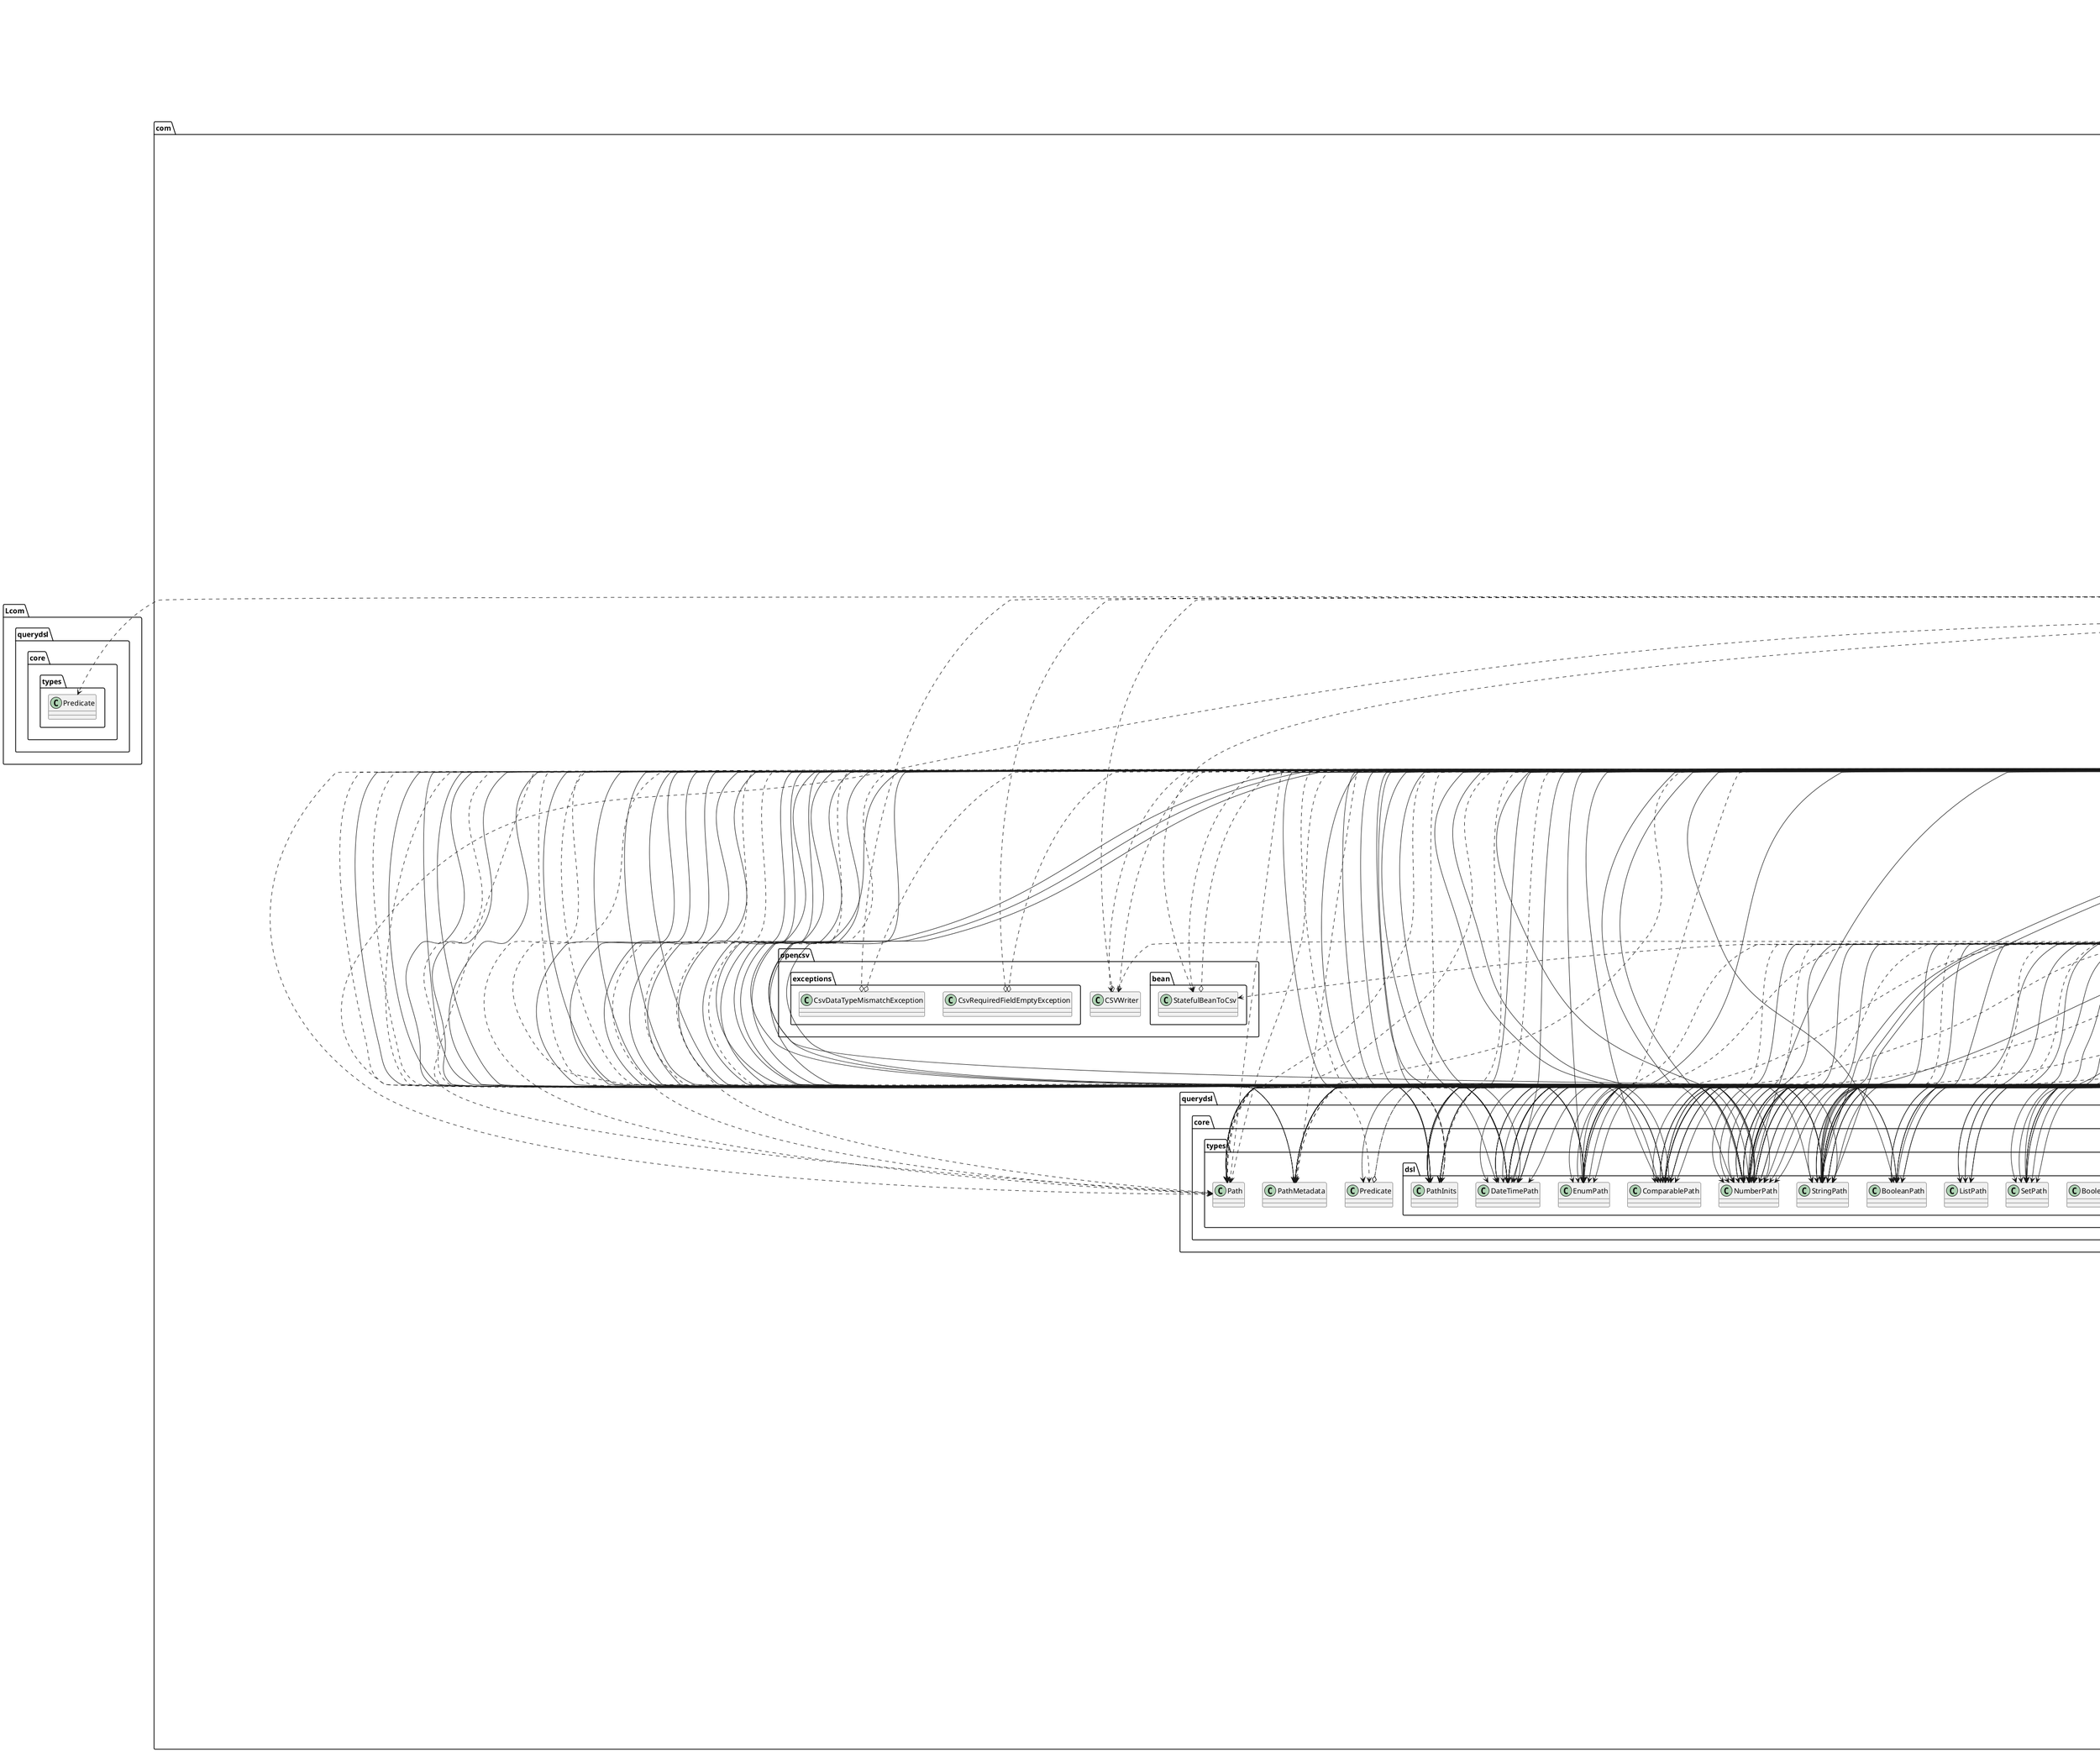 @startuml
'https://plantuml.com/class-diagram

' GENERATE CLASS DIAGRAM ===========
' Generator       : it.brunasti.java.diagrammer.ClassDiagrammer
' Path            : [/Users/paolo/Work/Tadaah/fp-backend-hiring-service/build/classes/java/main]
' Java Files Path : [/Users/paolo/Work/Tadaah/fp-backend-hiring-service/src/main/java/]
' Configuration   : [/Users/paolo/IdeaProjects/mine/java-diagrammer/temp/tadaah/config.json]
' Generated at    : Fri Jan 17 20:03:25 CET 2025
'
'   Stat infos    :
'       Files : [344]
'       Lines : [11852]
'     Classes : [344]
'     Methods : [3346]
'      Fields : [1773]



' CLASSES =======
class com.freelanceplaza.hiringservice.util.DBUtils
enum com.freelanceplaza.hiringservice.httpClients.userservice.enums.QualificationType{
  MANUAL
  AUTOMATIC
}
class com.freelanceplaza.hiringservice.validation.workinghours.ApprovalWorkingHoursPeriodValidator
class com.freelanceplaza.hiringservice.dtos.userservice.ShiftInfoDto
class com.freelanceplaza.hiringservice.validation.ValidationError
enum com.freelanceplaza.hiringservice.enums.HireStatus{
  PENDING
  WORK_FINISHED
  APPROVAL_PROCESS
  CANCELLATION_COMPENSATION_PROCESS
  INVOICE_PROCESS
  COMPLETED
  CANCELED
  NO_SHOW
}
class com.freelanceplaza.hiringservice.listeners.DocumentTypeSyncListener
class com.freelanceplaza.hiringservice.httpClients.userservice.dto.QualificationDto
class com.freelanceplaza.hiringservice.services.UserDeactivatedEvent
class com.freelanceplaza.hiringservice.controllers.v1.ApplicationControllerV1
class com.freelanceplaza.hiringservice.services.FunctionService
class com.freelanceplaza.hiringservice.entities.Hire$HireBuilder
interface com.freelanceplaza.hiringservice.repository.LocationGroupRepository
class com.freelanceplaza.hiringservice.httpClients.userservice.UserApiPort$1
class com.freelanceplaza.hiringservice.dtos.userservice.FreelancerInfo$FreelancerInfoBuilder
class com.freelanceplaza.hiringservice.entities.HireApproval
class com.freelanceplaza.hiringservice.dtos.cancellation.ShiftNoShowRequest
class com.freelanceplaza.hiringservice.dtos.mobile.CreateApplicationRequest
class com.freelanceplaza.hiringservice.exceptions.PdfGenerationException
class com.freelanceplaza.hiringservice.httpClients.userservice.dto.FreelancerFullInfoDtoResponse
class com.freelanceplaza.hiringservice.configs.aws.S3Config
class com.freelanceplaza.hiringservice.httpClients.userservice.dto.AddressDto$AddressDtoBuilder
class com.freelanceplaza.hiringservice.services.invoice.InvoiceService
class com.freelanceplaza.hiringservice.configs.JacksonConfig
class com.freelanceplaza.hiringservice.exceptions.ApprovalException
enum com.freelanceplaza.hiringservice.enums.ApplicationRejectionReason{
  HIRING
  AVAILABILITY
  EXPIRATION
  CANCELLATION
  WITHDRAWN
  INACTIVATED_FREELANCER
  EXCLUSION
}
class com.freelanceplaza.hiringservice.dtos.userservice.LocationDto$LocationDtoBuilder
class com.freelanceplaza.hiringservice.dtos.mobile.MobileShiftDetailsDto
class com.freelanceplaza.hiringservice.entities.Organization
class com.freelanceplaza.hiringservice.services.ConfigServiceImpl
class com.freelanceplaza.hiringservice.dtos.mobile.MobileApplicationDetailsDto
class com.freelanceplaza.hiringservice.dtos.frontend.WebShiftCreateDto
class com.freelanceplaza.hiringservice.services.WorkFinishedFileUploader
class com.freelanceplaza.hiringservice.entities.DocumentTypeEntity
interface com.freelanceplaza.hiringservice.repository.UserRepository
class com.freelanceplaza.hiringservice.dtos.common.QLocationFreelancerId
interface com.freelanceplaza.hiringservice.services.HiringNotificationService
class com.freelanceplaza.hiringservice.httpClients.userservice.dto.FreelancerFullInfoDtoResponse$FreelancerFullInfoDtoResponseBuilder
class com.freelanceplaza.hiringservice.listeners.ExcludedFreelancersSyncListener
class com.freelanceplaza.hiringservice.entities.ShiftCancellationReason
class com.freelanceplaza.hiringservice.dtos.cancellation.HireCancellationRequest
class com.freelanceplaza.hiringservice.dtos.frontend.FunctionDto
class com.freelanceplaza.hiringservice.entities.QDocumentTypeEntity
class com.freelanceplaza.hiringservice.entities.User
class com.freelanceplaza.hiringservice.httpClients.userservice.dto.FreelancerDtoResponse
class com.freelanceplaza.hiringservice.services.FavoriteLocationFreelancerService
class com.freelanceplaza.hiringservice.validation.applications.HireCreationRequestValidator
class com.freelanceplaza.hiringservice.entities.QHire
class com.freelanceplaza.hiringservice.services.assignmentagreement.AssignmentAgreementPdfGenerator$FileHolder
class com.freelanceplaza.hiringservice.dtos.frontend.WebShiftDetailsDto$Counters$CountersBuilder
class com.freelanceplaza.hiringservice.exceptions.FreelancePlazaException
class com.freelanceplaza.hiringservice.dtos.workinghours.ApprovalRequest
class com.freelanceplaza.hiringservice.aspects.SchedulerControlAspect
class com.freelanceplaza.hiringservice.dtos.mobile.CancelApplicationRequest
class com.freelanceplaza.hiringservice.dtos.userservice.OrganizationInfoDto
class com.freelanceplaza.hiringservice.exceptions.EntityNotFoundException
class com.freelanceplaza.hiringservice.dtos.mobile.MobileListItemDto
class com.freelanceplaza.hiringservice.util.DateTimeUtils
interface com.freelanceplaza.hiringservice.services.ConfigService
class com.freelanceplaza.hiringservice.services.DocumentService
class com.freelanceplaza.hiringservice.services.WorkFinishedService
interface com.freelanceplaza.hiringservice.repository.HireApprovalRepository
interface com.freelanceplaza.hiringservice.repository.FavoriteLocationFreelancerRepository
class com.freelanceplaza.hiringservice.entities.QAssignmentAgreement
class com.freelanceplaza.hiringservice.entities.QConfig
class com.freelanceplaza.hiringservice.dtos.frontend.WebShiftDetailsDto$Counters
class com.freelanceplaza.hiringservice.exceptions.NotificationException
class com.freelanceplaza.hiringservice.entities.InvoiceFile
class com.freelanceplaza.hiringservice.dtos.frontend.WebShiftListItemDto$Counters
interface com.freelanceplaza.hiringservice.validation.applications.ApplicationCreationRequestAnnotation
class com.freelanceplaza.hiringservice.httpClients.userservice.dto.DocumentAttachmentDto$DocumentAttachmentDtoBuilder
class com.freelanceplaza.hiringservice.services.NotificationService
enum com.freelanceplaza.hiringservice.httpClients.userservice.enums.OnboardingStatus{
  REGISTERING
  FOR_REVIEW
  REJECTED
  APPROVED
}
class com.freelanceplaza.hiringservice.entities.QApplicationRejection
class com.freelanceplaza.hiringservice.entities.FreelancerProposal
class com.freelanceplaza.hiringservice.httpClients.userservice.dto.LegalEntityDto
class com.freelanceplaza.hiringservice.dtos.mobile.MobileFilledShiftListItemDto$MobileFilledShiftListItemDtoBuilder
class com.freelanceplaza.hiringservice.entities.QFreelancerProposal
class com.freelanceplaza.hiringservice.entities.FavoriteLocationFreelancer
class com.freelanceplaza.hiringservice.configs.aws.SqsBootstrapConfiguration
class com.freelanceplaza.hiringservice.mappers.UserMapper
interface com.freelanceplaza.hiringservice.validation.workinghours.ApprovalWorkingHoursPeriod
class com.freelanceplaza.hiringservice.services.DocumentTypeService
enum com.freelanceplaza.hiringservice.enums.ShiftStatus{
  OPEN
  FILLED
  EXPIRED
  CANCELED
}
class com.freelanceplaza.hiringservice.httpClients.userservice.dto.OrganizationDtoFullResponse$OrganizationDtoFullResponseBuilder
class com.freelanceplaza.hiringservice.dtos.frontend.FreelancerShiftSelectionListItemDto
interface com.freelanceplaza.hiringservice.interfaces.WorkingDurationWithId
class com.freelanceplaza.hiringservice.services.WorkFinishedService$1
class com.freelanceplaza.hiringservice.entities.LocationGroup
class com.freelanceplaza.hiringservice.entities.QHireCancellationReason
class com.freelanceplaza.hiringservice.services.assignmentagreement.AssignmentAgreementPdfGenerator
interface com.freelanceplaza.hiringservice.repository.ShiftRepository
class com.freelanceplaza.hiringservice.httpClients.userservice.dto.DocumentOwnerDto
class com.freelanceplaza.hiringservice.dtos.workinghours.ApprovalPeriodDto
class com.freelanceplaza.hiringservice.entities.Hire
class com.freelanceplaza.hiringservice.entities.QApplication
class com.freelanceplaza.hiringservice.entities.QCompensation
enum com.freelanceplaza.hiringservice.enums.HireCancellationReasonType{
  FREELANCER
  ORGANIZATION
}
class com.freelanceplaza.hiringservice.entities.Config
class com.freelanceplaza.hiringservice.services.impl.ShiftServiceImpl$FreelancerLocationPair
class com.freelanceplaza.hiringservice.configs.aws.SQSConfig
class com.freelanceplaza.hiringservice.exceptions.EncodeException
class com.freelanceplaza.hiringservice.dtos.userservice.LocationDto
class com.freelanceplaza.hiringservice.configs.aws.SNSConfig
class com.freelanceplaza.hiringservice.entities.PrkRecord
class com.freelanceplaza.hiringservice.configs.ApplicationConfiguration
interface com.freelanceplaza.hiringservice.repository.HireCancellationRepository
class com.freelanceplaza.hiringservice.entities.M2MToken
class com.freelanceplaza.hiringservice.HiringServiceApplication
class com.freelanceplaza.hiringservice.configs.VerticalHourlyRateConfiguration
interface com.freelanceplaza.hiringservice.services.ShiftService
interface com.freelanceplaza.hiringservice.repository.AssignmentAgreementRepository
class com.freelanceplaza.hiringservice.schedulers.HireOrganizationDeadlineScheduler
class com.freelanceplaza.hiringservice.services.M2MTokenService
interface com.freelanceplaza.hiringservice.services.ApplicationService
class com.freelanceplaza.hiringservice.controllers.v1.M2MControllerV1$MultipartTemplateResolver
class com.freelanceplaza.hiringservice.dtos.frontend.WebShiftDetailsDto$WebShiftDetailsDtoBuilder
interface com.freelanceplaza.hiringservice.repository.FunctionRepository
class com.freelanceplaza.hiringservice.mappers.ShiftMapper
class com.freelanceplaza.hiringservice.dtos.common.ShiftRateMeta
interface com.freelanceplaza.hiringservice.validation.shifts.ShiftCreate
class com.freelanceplaza.hiringservice.entities.QLocationGroup
interface com.freelanceplaza.hiringservice.repository.ApplicationRejectionRepository
class com.freelanceplaza.hiringservice.dtos.userservice.UserServiceQuery
class com.freelanceplaza.hiringservice.dtos.filters.OrganizationShiftFilter
interface com.freelanceplaza.hiringservice.repository.HireCancellationReasonRepository
class com.freelanceplaza.hiringservice.exceptions.GlobalExceptionHandler
class com.freelanceplaza.hiringservice.dtos.userservice.MobileShiftListInfoDto$MobileShiftListInfoDtoBuilder
class com.freelanceplaza.hiringservice.httpClients.userservice.dto.AddressDto
class com.freelanceplaza.hiringservice.controllers.v1.ShiftControllerV1
class com.freelanceplaza.hiringservice.util.UserUtils
class com.freelanceplaza.hiringservice.dtos.frontend.FreelancerShiftSelectionListItemDto$FreelancerShiftSelectionListItemDtoBuilder
class com.freelanceplaza.hiringservice.entities.QLocation
class com.freelanceplaza.hiringservice.services.impl.HireServiceImpl
class com.freelanceplaza.hiringservice.services.impl.HiringNotificationServiceImpl
class com.freelanceplaza.hiringservice.entities.Location
class com.freelanceplaza.hiringservice.dtos.common.LocationGroupDto
class com.freelanceplaza.hiringservice.dtos.mobile.MobileFinishedShiftDetailsDto
class com.freelanceplaza.hiringservice.services.impl.ShiftServiceImpl$ShiftHire
class com.freelanceplaza.hiringservice.dtos.frontend.WebShiftDetailsDto
class com.freelanceplaza.hiringservice.configs.QueryDslConfig
class com.freelanceplaza.hiringservice.dtos.frontend.WebApplicationListItem
class com.freelanceplaza.hiringservice.dtos.cancellation.ShiftCancellationRequest
class com.freelanceplaza.hiringservice.dtos.mobile.MobileShiftDetailsDto$MobileShiftDetailsDtoBuilder
class com.freelanceplaza.hiringservice.services.FreelancerLocationExclusionsService
class com.freelanceplaza.hiringservice.mappers.LocationGroupMapper
class com.freelanceplaza.hiringservice.services.impl.ShiftServiceImpl$ShiftHireFreelancerLocationContainer
class com.freelanceplaza.hiringservice.services.workinghours.ApprovalService$1
class com.freelanceplaza.hiringservice.listeners.FunctionSyncListener
class com.freelanceplaza.hiringservice.httpClients.userservice.dto.DocumentAttachmentDto
class com.freelanceplaza.hiringservice.entities.M2MToken$M2MTokenBuilder
class com.freelanceplaza.hiringservice.controllers.v1.M2MControllerV1$TemplateResource
enum com.freelanceplaza.hiringservice.httpClients.userservice.enums.OwnerType{
  ORGANIZATION
  FREELANCER
}
interface com.freelanceplaza.hiringservice.repository.FreelancerProposalRepository
class com.freelanceplaza.hiringservice.httpClients.userservice.UserServiceDataProvider
class com.freelanceplaza.hiringservice.entities.ShiftCancellation
class com.freelanceplaza.hiringservice.dtos.userservice.LocationDtoForList
class com.freelanceplaza.hiringservice.dtos.filters.FreelancerShiftFilter
class com.freelanceplaza.hiringservice.dtos.userservice.UserServiceResponse
class com.freelanceplaza.hiringservice.httpClients.userservice.dto.CommonShiftMappingInfo
enum com.freelanceplaza.hiringservice.enums.Action{
  CREATE
  UPDATE
  DELETE
}
interface com.freelanceplaza.hiringservice.repository.DocumentTypeRepository
class com.freelanceplaza.hiringservice.httpClients.userservice.dto.LegalEntityDto$LegalEntityDtoBuilder
interface com.freelanceplaza.hiringservice.repository.ShiftCancellationRepository
class com.freelanceplaza.hiringservice.entities.Shift
class com.freelanceplaza.hiringservice.services.workinghours.WorkingHoursTimeServiceImpl
class com.freelanceplaza.hiringservice.listeners.InvoiceCompletedListener
interface com.freelanceplaza.hiringservice.repository.ShiftCancellationReasonRepository
class com.freelanceplaza.hiringservice.exceptions.ShiftServiceException
interface com.freelanceplaza.hiringservice.validation.applications.ApplicationCancellationRequestAnnotation
class com.freelanceplaza.hiringservice.services.PrkService
class com.freelanceplaza.hiringservice.configs.WorkingHoursConfiguration
class com.freelanceplaza.hiringservice.listeners.UserSyncListener
interface com.freelanceplaza.hiringservice.repository.ApplicationRepository
abstract com.freelanceplaza.hiringservice.validation.CommonJsonErrorValidator
class com.freelanceplaza.hiringservice.validation.shifts.ShiftCreateValidator
class com.freelanceplaza.hiringservice.configs.ManualHiringConfiguration
class com.freelanceplaza.hiringservice.services.impl.ShiftServiceV1
class com.freelanceplaza.hiringservice.validation.FpValError
class com.freelanceplaza.hiringservice.services.impl.ShiftServiceV2
class com.freelanceplaza.hiringservice.entities.QUser
class com.freelanceplaza.hiringservice.dtos.frontend.DocumentTypeEntityDto
class com.freelanceplaza.hiringservice.entities.Application$ApplicationBuilder
interface com.freelanceplaza.hiringservice.repository.PrkRecordHistoryRepository
class com.freelanceplaza.hiringservice.dtos.common.HireDto$HireDtoBuilder
class com.freelanceplaza.hiringservice.validation.cancellation.HireCancellationRequestValidator
class com.freelanceplaza.hiringservice.configs.ApiPortConfiguration
class com.freelanceplaza.hiringservice.services.csv.ShiftHireCsvWriter
class com.freelanceplaza.hiringservice.dtos.frontend.WebShiftListItemDto$Counters$CountersBuilder
interface com.freelanceplaza.hiringservice.repository.HireRepository
class com.freelanceplaza.hiringservice.util.CalculationUtils
class com.freelanceplaza.hiringservice.dtos.frontend.WebShiftCreateDto$WebShiftCreateDtoBuilder
class com.freelanceplaza.hiringservice.dtos.cancellation.CancellationPeriod
abstract com.freelanceplaza.hiringservice.validation.workinghours.AbstractWorkingHoursPeriodValidator
class com.freelanceplaza.hiringservice.entities.QM2MToken
class com.freelanceplaza.hiringservice.entities.Document
interface com.freelanceplaza.hiringservice.validation.cancellation.CancellationRequestAnnotation
class com.freelanceplaza.hiringservice.listeners.SystemApprovalListener
interface com.freelanceplaza.hiringservice.repository.ConfigRepository
class com.freelanceplaza.hiringservice.entities.Invoice
interface com.freelanceplaza.hiringservice.services.assignmentagreement.AssignmentAgreementService
class com.freelanceplaza.hiringservice.validation.cancellation.ShiftCancellationRequestValidator
class com.freelanceplaza.hiringservice.dtos.userservice.MobileShiftListInfoDto
interface com.freelanceplaza.hiringservice.services.cancellation.CancellationTypeResolver
class com.freelanceplaza.hiringservice.configs.CancellationConfiguration
interface com.freelanceplaza.hiringservice.repository.OrganizationRepository
enum com.freelanceplaza.hiringservice.enums.Status{
  PENDING
  ACTIVE
  BLOCKED
  DELETED
  INACTIVE
}
class com.freelanceplaza.hiringservice.dtos.userservice.OrganizationInfoDto$OrganizationInfoDtoBuilder
class com.freelanceplaza.hiringservice.services.cancellation.CancellationTypeResolverImpl
class com.freelanceplaza.hiringservice.entities.Shift$ShiftBuilder
class com.freelanceplaza.hiringservice.services.UserService
class com.freelanceplaza.hiringservice.dtos.cancellation.CancellationDto
enum com.freelanceplaza.hiringservice.httpClients.userservice.enums.FreelancerRegistrationStep{
  INITIAL_SIGNUP
  PERSONAL_DETAILS
  LEGAL_ENTITY
  PERSONS_REGISTER
  LIABILITY_INSURANCE
  DIPLOMA
  CERTIFICATE
  COMPLETED_REGISTRATION
  REGISTRATION_APPROVED
  FINANCIAL_DETAILS
  POSTAL_CODE
  DESCRIPTION
}
class com.freelanceplaza.hiringservice.dtos.ConfigDto
class com.freelanceplaza.hiringservice.services.FavoriteLocationFreelancerService$1
class com.freelanceplaza.hiringservice.publishers.AssignmentAgreementSqsPublisher
class com.freelanceplaza.hiringservice.httpClients.userservice.dto.UserDto
class com.freelanceplaza.hiringservice.configs.UserServiceClient
class com.freelanceplaza.hiringservice.configs.aws.SQSConfig$FPDefaultListenerContainerRegistry
class com.freelanceplaza.hiringservice.services.impl.ApplicationServiceImpl
class com.freelanceplaza.hiringservice.listeners.FreelancerDocumentsSyncListener
class com.freelanceplaza.hiringservice.services.workinghours.ApprovalService
class com.freelanceplaza.hiringservice.services.impl.ShiftServiceImpl
class com.freelanceplaza.hiringservice.httpClients.userservice.dto.OrganizationDtoFullResponse
class com.freelanceplaza.hiringservice.publishers.AssignmentAgreementSqsPublisher$PublishAfterCommitSynchronization
class com.freelanceplaza.hiringservice.controllers.v1.PrkControllerV1
class com.freelanceplaza.hiringservice.entities.QFavoriteLocationFreelancer
class com.freelanceplaza.hiringservice.services.assignmentagreement.AssignmentAgreementServiceImpl
interface com.freelanceplaza.hiringservice.repository.LocationRepository
class com.freelanceplaza.hiringservice.entities.QOrganization
class com.freelanceplaza.hiringservice.entities.QPrkRecordHistory
class com.freelanceplaza.hiringservice.exceptions.ApplicationException
class com.freelanceplaza.hiringservice.exceptions.ValidationFailedResponse
class com.freelanceplaza.hiringservice.httpClients.userservice.UserApiPort
class com.freelanceplaza.hiringservice.configs.security.AuthConfiguration
interface com.freelanceplaza.hiringservice.services.HireService
class com.freelanceplaza.hiringservice.entities.QShiftCancellation
class com.freelanceplaza.hiringservice.httpClients.userservice.dto.HiringQuery
enum com.freelanceplaza.hiringservice.enums.CancellationType{
  ON_TIME
  LAST_MINUTE
  NO_SHOW
}
enum com.freelanceplaza.hiringservice.httpClients.userservice.enums.AddressType{
  LEGAL_CORRESPONDENCE
  LEGAL_VISITOR
  LOCATION
  WORK
  HOME
}
class com.freelanceplaza.hiringservice.configs.WorkingHoursConfiguration$DeadlineConfig
class com.freelanceplaza.hiringservice.entities.Application
class com.freelanceplaza.hiringservice.dtos.workinghours.FreelancerProposalDto
class com.freelanceplaza.hiringservice.entities.QHireApproval
class com.freelanceplaza.hiringservice.services.impl.ShiftServiceImpl$1
interface com.freelanceplaza.hiringservice.validation.JsonFieldErrors
interface com.freelanceplaza.hiringservice.repository.querydsl.ShiftCustomRepository
interface com.freelanceplaza.hiringservice.repository.CompensationRepository
class com.freelanceplaza.hiringservice.configs.AssignmentAgreementConfiguration
interface com.freelanceplaza.hiringservice.validation.applications.HireCreationRequestAnnotation
class com.freelanceplaza.hiringservice.configs.security.SecurityUtils
interface com.freelanceplaza.hiringservice.dtos.frontend.FreelancerPrkRecordView
interface com.freelanceplaza.hiringservice.repository.FreelancerLocationExclusionsRepository
class com.freelanceplaza.hiringservice.entities.QShift
class com.freelanceplaza.hiringservice.mappers.ApplicationMapper
class com.freelanceplaza.hiringservice.exceptions.ErrorResponse
class com.freelanceplaza.hiringservice.dtos.userservice.LocationDtoForList$LocationDtoForListBuilder
interface com.freelanceplaza.hiringservice.services.workinghours.WorkingHoursTimeService
enum com.freelanceplaza.hiringservice.httpClients.userservice.enums.DocumentStatus{
  UPLOADED
  ON_REVIEW
  APPROVED
  REJECTED
  DELETED
}
interface com.freelanceplaza.hiringservice.repository.PrkRecordRepository
class com.freelanceplaza.hiringservice.dtos.frontend.WebApplicationListItem$WebApplicationListItemBuilder
interface com.freelanceplaza.hiringservice.validation.workinghours.ProposalWorkingHoursPeriod
class com.freelanceplaza.hiringservice.httpClients.userservice.dto.DocumentDto$DocumentDtoBuilder
class com.freelanceplaza.hiringservice.dtos.common.ShiftMeta$CancellationReasonDto
class com.freelanceplaza.hiringservice.dtos.mobile.MobileFilledShiftListItemDto
class com.freelanceplaza.hiringservice.mappers.ApplicationEventMapper
class com.freelanceplaza.hiringservice.configs.JacksonConfig$FpInstantSerializer
class com.freelanceplaza.hiringservice.configs.security.AudienceValidator
class com.freelanceplaza.hiringservice.configs.RedisConfiguration
class com.freelanceplaza.hiringservice.controllers.v1.M2MControllerV1
class com.freelanceplaza.hiringservice.httpClients.userservice.dto.DocumentDto
class com.freelanceplaza.hiringservice.controllers.v2.ShiftControllerV2
class com.freelanceplaza.hiringservice.dtos.workinghours.FreelancerProposalRequest
class com.freelanceplaza.hiringservice.entities.QInvoiceFile
class com.freelanceplaza.hiringservice.dtos.common.ShiftMeta
class com.freelanceplaza.hiringservice.dtos.userservice.FreelancerInfo
class com.freelanceplaza.hiringservice.entities.PrkRecordHistory
class com.freelanceplaza.hiringservice.SpringProfileExpressions
class com.freelanceplaza.hiringservice.dtos.frontend.WebShiftListItemDto
class com.freelanceplaza.hiringservice.services.LocationService
interface com.freelanceplaza.hiringservice.repository.DocumentRepository
class com.freelanceplaza.hiringservice.schedulers.RunInvoiceGenerationProcessScheduler
class com.freelanceplaza.hiringservice.notification.HiringApplicationEventNotification
class com.freelanceplaza.hiringservice.entities.QFreelancerLocationExclusions
class com.freelanceplaza.hiringservice.entities.ApplicationRejection
class com.freelanceplaza.hiringservice.httpClients.userservice.dto.DocumentOwnerDto$DocumentOwnerDtoBuilder
interface com.freelanceplaza.hiringservice.repository.InvoiceRepository
enum com.freelanceplaza.hiringservice.enums.SelectionRule{
  ALL
  MANUAL
  FAVORITE
}
class com.freelanceplaza.hiringservice.listeners.OrganizationSyncListener
class com.freelanceplaza.hiringservice.validation.applications.ApplicationCreationRequestValidator
class com.freelanceplaza.hiringservice.listeners.LocationSyncListener
class com.freelanceplaza.hiringservice.entities.QShiftCancellationReason
class com.freelanceplaza.hiringservice.dtos.mobile.MobileApplicationDetailsDto$MobileApplicationDetailsDtoBuilder
class com.freelanceplaza.hiringservice.entities.HireCancellation
class com.freelanceplaza.hiringservice.entities.Compensation
class com.freelanceplaza.hiringservice.entities.QInvoice
class com.freelanceplaza.hiringservice.dtos.CustomPredicate
class com.freelanceplaza.hiringservice.configs.aws.S3ConfigDev
interface com.freelanceplaza.hiringservice.interfaces.WorkingDuration
class com.freelanceplaza.hiringservice.listeners.AssignmentAgreementGenerateListener
class com.freelanceplaza.hiringservice.entities.QDocument
class com.freelanceplaza.hiringservice.configs.JacksonConfig$DurationMinutesSerializer
class com.freelanceplaza.hiringservice.validation.workinghours.ProposalWorkingHoursPeriodValidator
class com.freelanceplaza.hiringservice.entities.QHireCancellation
enum com.freelanceplaza.hiringservice.enums.HireApprovalSource{
  FREELANCER
  ORGANIZATION
  SYSTEM
}
class com.freelanceplaza.hiringservice.entities.QPrkRecord
class com.freelanceplaza.hiringservice.configs.NotificationConfiguration
class com.freelanceplaza.hiringservice.schedulers.HireWorkFinishedScheduler
class com.freelanceplaza.hiringservice.repository.querydsl.ShiftRepositoryImpl
class com.freelanceplaza.hiringservice.dtos.workinghours.ApprovalDto
class com.freelanceplaza.hiringservice.entities.AssignmentAgreement
class com.freelanceplaza.hiringservice.dtos.mobile.MobileExtendedShiftListItemDto
enum com.freelanceplaza.hiringservice.enums.ConfigCodes{
  MINIMAL_HOURLY_RATE
  MAXIMAL_HOURLY_RATE
  CRON_ENABLED
}
class com.freelanceplaza.hiringservice.configs.ApiPortConfiguration$ServiceConfiguration
enum com.freelanceplaza.hiringservice.enums.HiringRule{
  FIRST_COME_FIRST_SERVED
  MANUAL
}
enum com.freelanceplaza.hiringservice.enums.AddressType{
  LEGAL_CORRESPONDENCE
  LEGAL_VISITOR
  LOCATION
  WORK
  HOME
}
class com.freelanceplaza.hiringservice.validation.workinghours.ApprovalWorkingHoursPeriodValidator$1
class com.freelanceplaza.hiringservice.httpClients.userservice.dto.SbiCode
interface com.freelanceplaza.hiringservice.repository.M2MTokenRepository
class com.freelanceplaza.hiringservice.dtos.common.HireDto
class com.freelanceplaza.hiringservice.schedulers.DbLocks
class com.freelanceplaza.hiringservice.configs.security.SecurityConfig
class com.freelanceplaza.hiringservice.httpClients.userservice.UserApiPort$UsersAndLocationsDto
class com.freelanceplaza.hiringservice.dtos.common.LocationFreelancerId
class com.freelanceplaza.hiringservice.dtos.frontend.HireCreationRequest
class com.freelanceplaza.hiringservice.validation.applications.ApplicationCancellationRequestValidator
class com.freelanceplaza.hiringservice.entities.Function
class com.freelanceplaza.hiringservice.configs.PlatformConfiguration
enum com.freelanceplaza.hiringservice.enums.ApplicationStatus{
  PENDING
  ACCEPTED
  REJECTED
}
enum com.freelanceplaza.hiringservice.enums.HireApprovalStatus{
  WAITING_FOR_INVOICE
  INVOICE_COMPLETE
}
class com.freelanceplaza.hiringservice.entities.QFunction
enum com.freelanceplaza.hiringservice.httpClients.userservice.enums.AttachmentType{
  ORIGINAL
  PROOF
}
class com.freelanceplaza.hiringservice.configs.PrkConfiguration
class com.freelanceplaza.hiringservice.entities.HireCancellationReason
class com.freelanceplaza.hiringservice.mappers.DocumentTypeMapper
class com.freelanceplaza.hiringservice.dtos.mobile.MobileListItemDto$MobileListItemDtoBuilder
class com.freelanceplaza.hiringservice.dtos.frontend.WebShiftListItemDto$WebShiftListItemDtoBuilder
class com.freelanceplaza.hiringservice.entities.FreelancerLocationExclusions
class com.freelanceplaza.hiringservice.services.OrganizationService
class com.freelanceplaza.hiringservice.dtos.common.LocationGroupDto$LocationGroupDtoBuilder
class com.freelanceplaza.hiringservice.schedulers.ShiftExpirationScheduler
class com.freelanceplaza.hiringservice.dtos.frontend.FreelancerPrkRecordDto
class com.freelanceplaza.hiringservice.configs.templates.TemplateEngineConfiguration
class com.freelanceplaza.hiringservice.httpClients.userservice.dto.HiringResponse

' INHERITANCES =======
java.lang.Enum <|-- com.freelanceplaza.hiringservice.httpClients.userservice.enums.QualificationType
com.freelanceplaza.hiringservice.validation.workinghours.AbstractWorkingHoursPeriodValidator <|-- com.freelanceplaza.hiringservice.validation.workinghours.ApprovalWorkingHoursPeriodValidator
java.lang.Enum <|-- com.freelanceplaza.hiringservice.enums.HireStatus
java.lang.RuntimeException <|-- com.freelanceplaza.hiringservice.exceptions.PdfGenerationException
java.lang.RuntimeException <|-- com.freelanceplaza.hiringservice.exceptions.ApprovalException
java.lang.Enum <|-- com.freelanceplaza.hiringservice.enums.ApplicationRejectionReason
com.freelanceplaza.hiringservice.validation.CommonJsonErrorValidator <|-- com.freelanceplaza.hiringservice.validation.applications.HireCreationRequestValidator
java.lang.RuntimeException <|-- com.freelanceplaza.hiringservice.exceptions.FreelancePlazaException
java.lang.RuntimeException <|-- com.freelanceplaza.hiringservice.exceptions.EntityNotFoundException
java.lang.RuntimeException <|-- com.freelanceplaza.hiringservice.exceptions.NotificationException
java.lang.Enum <|-- com.freelanceplaza.hiringservice.httpClients.userservice.enums.OnboardingStatus
java.lang.Enum <|-- com.freelanceplaza.hiringservice.enums.ShiftStatus
java.lang.Enum <|-- com.freelanceplaza.hiringservice.enums.HireCancellationReasonType
java.lang.RuntimeException <|-- com.freelanceplaza.hiringservice.exceptions.EncodeException
java.lang.Enum <|-- com.freelanceplaza.hiringservice.httpClients.userservice.enums.OwnerType
java.lang.Enum <|-- com.freelanceplaza.hiringservice.enums.Action
java.lang.RuntimeException <|-- com.freelanceplaza.hiringservice.exceptions.ShiftServiceException
com.freelanceplaza.hiringservice.validation.CommonJsonErrorValidator <|-- com.freelanceplaza.hiringservice.validation.shifts.ShiftCreateValidator
com.freelanceplaza.hiringservice.services.impl.ShiftServiceImpl <|-- com.freelanceplaza.hiringservice.services.impl.ShiftServiceV1
com.freelanceplaza.hiringservice.services.impl.ShiftServiceImpl <|-- com.freelanceplaza.hiringservice.services.impl.ShiftServiceV2
com.freelanceplaza.hiringservice.validation.CommonJsonErrorValidator <|-- com.freelanceplaza.hiringservice.validation.cancellation.HireCancellationRequestValidator
com.freelanceplaza.hiringservice.validation.CommonJsonErrorValidator <|-- com.freelanceplaza.hiringservice.validation.workinghours.AbstractWorkingHoursPeriodValidator
com.freelanceplaza.hiringservice.validation.CommonJsonErrorValidator <|-- com.freelanceplaza.hiringservice.validation.cancellation.ShiftCancellationRequestValidator
java.lang.Enum <|-- com.freelanceplaza.hiringservice.enums.Status
java.lang.Enum <|-- com.freelanceplaza.hiringservice.httpClients.userservice.enums.FreelancerRegistrationStep
java.lang.RuntimeException <|-- com.freelanceplaza.hiringservice.exceptions.ApplicationException
java.lang.Enum <|-- com.freelanceplaza.hiringservice.enums.CancellationType
java.lang.Enum <|-- com.freelanceplaza.hiringservice.httpClients.userservice.enums.AddressType
java.lang.Enum <|-- com.freelanceplaza.hiringservice.httpClients.userservice.enums.DocumentStatus
java.lang.Record <|-- com.freelanceplaza.hiringservice.configs.security.AudienceValidator
java.lang.Enum <|-- com.freelanceplaza.hiringservice.enums.SelectionRule
com.freelanceplaza.hiringservice.validation.CommonJsonErrorValidator <|-- com.freelanceplaza.hiringservice.validation.applications.ApplicationCreationRequestValidator
com.freelanceplaza.hiringservice.configs.aws.S3Config <|-- com.freelanceplaza.hiringservice.configs.aws.S3ConfigDev
com.freelanceplaza.hiringservice.validation.workinghours.AbstractWorkingHoursPeriodValidator <|-- com.freelanceplaza.hiringservice.validation.workinghours.ProposalWorkingHoursPeriodValidator
java.lang.Enum <|-- com.freelanceplaza.hiringservice.enums.HireApprovalSource
java.lang.Enum <|-- com.freelanceplaza.hiringservice.enums.ConfigCodes
java.lang.Enum <|-- com.freelanceplaza.hiringservice.enums.HiringRule
java.lang.Enum <|-- com.freelanceplaza.hiringservice.enums.AddressType
com.freelanceplaza.hiringservice.validation.CommonJsonErrorValidator <|-- com.freelanceplaza.hiringservice.validation.applications.ApplicationCancellationRequestValidator
java.lang.Enum <|-- com.freelanceplaza.hiringservice.enums.ApplicationStatus
java.lang.Enum <|-- com.freelanceplaza.hiringservice.enums.HireApprovalStatus
java.lang.Enum <|-- com.freelanceplaza.hiringservice.httpClients.userservice.enums.AttachmentType

' IMPLEMENT INTERFACE =======
com.freelanceplaza.hiringservice.interfaces.WorkingDuration <|.. com.freelanceplaza.hiringservice.entities.HireApproval
com.freelanceplaza.hiringservice.services.ConfigService <|.. com.freelanceplaza.hiringservice.services.ConfigServiceImpl
com.freelanceplaza.hiringservice.interfaces.WorkingDuration <|.. com.freelanceplaza.hiringservice.dtos.frontend.WebShiftCreateDto
com.freelanceplaza.hiringservice.interfaces.WorkingDurationWithId <|.. com.freelanceplaza.hiringservice.dtos.workinghours.ApprovalRequest
java.lang.annotation.Annotation <|.. com.freelanceplaza.hiringservice.validation.applications.ApplicationCreationRequestAnnotation
com.freelanceplaza.hiringservice.interfaces.WorkingDuration <|.. com.freelanceplaza.hiringservice.entities.FreelancerProposal
java.lang.annotation.Annotation <|.. com.freelanceplaza.hiringservice.validation.workinghours.ApprovalWorkingHoursPeriod
com.freelanceplaza.hiringservice.interfaces.WorkingDuration <|.. com.freelanceplaza.hiringservice.interfaces.WorkingDurationWithId
java.lang.annotation.Annotation <|.. com.freelanceplaza.hiringservice.validation.shifts.ShiftCreate
com.freelanceplaza.hiringservice.services.HireService <|.. com.freelanceplaza.hiringservice.services.impl.HireServiceImpl
com.freelanceplaza.hiringservice.services.HiringNotificationService <|.. com.freelanceplaza.hiringservice.services.impl.HiringNotificationServiceImpl
com.freelanceplaza.hiringservice.interfaces.WorkingDuration <|.. com.freelanceplaza.hiringservice.dtos.frontend.WebShiftDetailsDto
com.freelanceplaza.hiringservice.interfaces.WorkingDuration <|.. com.freelanceplaza.hiringservice.entities.Shift
com.freelanceplaza.hiringservice.services.workinghours.WorkingHoursTimeService <|.. com.freelanceplaza.hiringservice.services.workinghours.WorkingHoursTimeServiceImpl
java.lang.annotation.Annotation <|.. com.freelanceplaza.hiringservice.validation.applications.ApplicationCancellationRequestAnnotation
java.lang.annotation.Annotation <|.. com.freelanceplaza.hiringservice.validation.cancellation.CancellationRequestAnnotation
com.freelanceplaza.hiringservice.services.cancellation.CancellationTypeResolver <|.. com.freelanceplaza.hiringservice.services.cancellation.CancellationTypeResolverImpl
com.freelanceplaza.hiringservice.services.ApplicationService <|.. com.freelanceplaza.hiringservice.services.impl.ApplicationServiceImpl
com.freelanceplaza.hiringservice.services.ShiftService <|.. com.freelanceplaza.hiringservice.services.impl.ShiftServiceImpl
com.freelanceplaza.hiringservice.services.assignmentagreement.AssignmentAgreementService <|.. com.freelanceplaza.hiringservice.services.assignmentagreement.AssignmentAgreementServiceImpl
com.freelanceplaza.hiringservice.interfaces.WorkingDuration <|.. com.freelanceplaza.hiringservice.dtos.workinghours.FreelancerProposalDto
java.lang.annotation.Annotation <|.. com.freelanceplaza.hiringservice.validation.JsonFieldErrors
java.lang.annotation.Annotation <|.. com.freelanceplaza.hiringservice.validation.applications.HireCreationRequestAnnotation
java.lang.annotation.Annotation <|.. com.freelanceplaza.hiringservice.validation.workinghours.ProposalWorkingHoursPeriod
com.freelanceplaza.hiringservice.interfaces.WorkingDurationWithId <|.. com.freelanceplaza.hiringservice.dtos.workinghours.FreelancerProposalRequest
com.freelanceplaza.hiringservice.interfaces.WorkingDuration <|.. com.freelanceplaza.hiringservice.dtos.frontend.WebShiftListItemDto
com.freelanceplaza.hiringservice.repository.querydsl.ShiftCustomRepository <|.. com.freelanceplaza.hiringservice.repository.querydsl.ShiftRepositoryImpl
com.freelanceplaza.hiringservice.interfaces.WorkingDuration <|.. com.freelanceplaza.hiringservice.dtos.workinghours.ApprovalDto
java.io.Serializable <|.. com.freelanceplaza.hiringservice.dtos.common.LocationFreelancerId

' FIELDS =======
com.freelanceplaza.hiringservice.validation.workinghours.ApprovalWorkingHoursPeriodValidator --> com.freelanceplaza.hiringservice.repository.ShiftRepository
com.freelanceplaza.hiringservice.validation.workinghours.ApprovalWorkingHoursPeriodValidator --> com.freelanceplaza.hiringservice.services.workinghours.WorkingHoursTimeService
com.freelanceplaza.hiringservice.validation.workinghours.ApprovalWorkingHoursPeriodValidator --> com.freelanceplaza.hiringservice.configs.UserServiceClient
com.freelanceplaza.hiringservice.validation.workinghours.ApprovalWorkingHoursPeriodValidator --> com.freelanceplaza.hiringservice.repository.LocationGroupRepository
com.freelanceplaza.hiringservice.dtos.userservice.ShiftInfoDto --> com.freelanceplaza.hiringservice.dtos.userservice.FreelancerInfo
com.freelanceplaza.hiringservice.listeners.DocumentTypeSyncListener --> com.freelanceplaza.hiringservice.services.DocumentTypeService
com.freelanceplaza.hiringservice.httpClients.userservice.dto.QualificationDto --> com.freelanceplaza.hiringservice.httpClients.userservice.dto.UserDto
com.freelanceplaza.hiringservice.httpClients.userservice.dto.QualificationDto --> com.freelanceplaza.hiringservice.httpClients.userservice.enums.QualificationType
com.freelanceplaza.hiringservice.controllers.v1.ApplicationControllerV1 --> com.freelanceplaza.hiringservice.services.ApplicationService
com.freelanceplaza.hiringservice.services.FunctionService --> com.freelanceplaza.hiringservice.repository.FunctionRepository
com.freelanceplaza.hiringservice.services.FunctionService --> com.freelanceplaza.hiringservice.mappers.DocumentTypeMapper
com.freelanceplaza.hiringservice.entities.Hire$HireBuilder --> com.freelanceplaza.hiringservice.entities.Shift
com.freelanceplaza.hiringservice.entities.Hire$HireBuilder --> com.freelanceplaza.hiringservice.enums.HireStatus
com.freelanceplaza.hiringservice.entities.Hire$HireBuilder --> com.freelanceplaza.hiringservice.entities.FreelancerProposal
com.freelanceplaza.hiringservice.entities.Hire$HireBuilder --> com.freelanceplaza.hiringservice.entities.HireApproval
com.freelanceplaza.hiringservice.entities.Hire$HireBuilder --> com.freelanceplaza.hiringservice.entities.HireCancellation
com.freelanceplaza.hiringservice.entities.Hire$HireBuilder --> com.freelanceplaza.hiringservice.entities.AssignmentAgreement
com.freelanceplaza.hiringservice.entities.Hire$HireBuilder --> com.freelanceplaza.hiringservice.entities.Invoice
com.freelanceplaza.hiringservice.httpClients.userservice.UserApiPort$1 --> com.freelanceplaza.hiringservice.httpClients.userservice.UserApiPort
com.freelanceplaza.hiringservice.entities.HireApproval --> com.freelanceplaza.hiringservice.entities.LocationGroup
com.freelanceplaza.hiringservice.entities.HireApproval --> com.freelanceplaza.hiringservice.enums.HireApprovalSource
com.freelanceplaza.hiringservice.entities.HireApproval --> com.freelanceplaza.hiringservice.enums.HireApprovalStatus
com.freelanceplaza.hiringservice.entities.HireApproval --> com.freelanceplaza.hiringservice.entities.Hire
com.freelanceplaza.hiringservice.httpClients.userservice.dto.FreelancerFullInfoDtoResponse --> com.freelanceplaza.hiringservice.httpClients.userservice.dto.FreelancerDtoResponse
com.freelanceplaza.hiringservice.httpClients.userservice.dto.FreelancerFullInfoDtoResponse --> com.freelanceplaza.hiringservice.httpClients.userservice.dto.LegalEntityDto
com.freelanceplaza.hiringservice.httpClients.userservice.dto.AddressDto$AddressDtoBuilder --> com.freelanceplaza.hiringservice.httpClients.userservice.enums.AddressType
com.freelanceplaza.hiringservice.services.invoice.InvoiceService --> com.freelanceplaza.hiringservice.services.HireService
com.freelanceplaza.hiringservice.services.invoice.InvoiceService --> com.freelanceplaza.hiringservice.repository.HireRepository
com.freelanceplaza.hiringservice.services.invoice.InvoiceService --> com.freelanceplaza.hiringservice.repository.InvoiceRepository
com.freelanceplaza.hiringservice.services.invoice.InvoiceService --> com.freelanceplaza.hiringservice.util.DBUtils
com.freelanceplaza.hiringservice.services.invoice.InvoiceService --> com.freelanceplaza.hiringservice.services.workinghours.WorkingHoursTimeService
com.freelanceplaza.hiringservice.services.invoice.InvoiceService --> com.freelanceplaza.hiringservice.services.csv.ShiftHireCsvWriter
com.freelanceplaza.hiringservice.services.invoice.InvoiceService --> com.freelanceplaza.hiringservice.services.LocationService
com.freelanceplaza.hiringservice.dtos.userservice.LocationDto$LocationDtoBuilder --> com.freelanceplaza.hiringservice.enums.AddressType
com.freelanceplaza.hiringservice.dtos.userservice.LocationDto$LocationDtoBuilder --> com.freelanceplaza.hiringservice.httpClients.userservice.dto.UserDto
com.freelanceplaza.hiringservice.dtos.mobile.MobileShiftDetailsDto --> com.freelanceplaza.hiringservice.dtos.common.HireDto
com.freelanceplaza.hiringservice.dtos.mobile.MobileShiftDetailsDto --> com.freelanceplaza.hiringservice.dtos.cancellation.CancellationDto
com.freelanceplaza.hiringservice.dtos.mobile.MobileShiftDetailsDto --> com.freelanceplaza.hiringservice.enums.HiringRule
com.freelanceplaza.hiringservice.services.ConfigServiceImpl --> com.freelanceplaza.hiringservice.repository.ConfigRepository
com.freelanceplaza.hiringservice.dtos.mobile.MobileApplicationDetailsDto --> com.freelanceplaza.hiringservice.enums.ApplicationStatus
com.freelanceplaza.hiringservice.dtos.mobile.MobileApplicationDetailsDto --> com.freelanceplaza.hiringservice.dtos.mobile.MobileShiftDetailsDto
com.freelanceplaza.hiringservice.dtos.frontend.WebShiftCreateDto --> com.freelanceplaza.hiringservice.enums.SelectionRule
com.freelanceplaza.hiringservice.dtos.frontend.WebShiftCreateDto --> com.freelanceplaza.hiringservice.enums.HiringRule
com.freelanceplaza.hiringservice.entities.DocumentTypeEntity --> com.freelanceplaza.commons.fpcommons.sync.documents.DocumentType
com.freelanceplaza.hiringservice.dtos.common.QLocationFreelancerId --> com.freelanceplaza.hiringservice.dtos.common.QLocationFreelancerId
com.freelanceplaza.hiringservice.dtos.common.QLocationFreelancerId --> com.querydsl.core.types.dsl.ComparablePath
com.freelanceplaza.hiringservice.dtos.common.QLocationFreelancerId --> com.querydsl.core.types.dsl.NumberPath
com.freelanceplaza.hiringservice.httpClients.userservice.dto.FreelancerFullInfoDtoResponse$FreelancerFullInfoDtoResponseBuilder --> com.freelanceplaza.hiringservice.httpClients.userservice.dto.FreelancerDtoResponse
com.freelanceplaza.hiringservice.httpClients.userservice.dto.FreelancerFullInfoDtoResponse$FreelancerFullInfoDtoResponseBuilder --> com.freelanceplaza.hiringservice.httpClients.userservice.dto.LegalEntityDto
com.freelanceplaza.hiringservice.listeners.ExcludedFreelancersSyncListener --> com.freelanceplaza.hiringservice.services.FreelancerLocationExclusionsService
com.freelanceplaza.hiringservice.listeners.ExcludedFreelancersSyncListener --> com.freelanceplaza.commons.fpcommons.crypto.Decoder
com.freelanceplaza.hiringservice.entities.QDocumentTypeEntity --> com.freelanceplaza.hiringservice.entities.QDocumentTypeEntity
com.freelanceplaza.hiringservice.entities.QDocumentTypeEntity --> com.querydsl.core.types.dsl.SetPath
com.freelanceplaza.hiringservice.entities.QDocumentTypeEntity --> com.querydsl.core.types.dsl.NumberPath
com.freelanceplaza.hiringservice.entities.QDocumentTypeEntity --> com.querydsl.core.types.dsl.StringPath
com.freelanceplaza.hiringservice.entities.QDocumentTypeEntity --> com.querydsl.core.types.dsl.BooleanPath
com.freelanceplaza.hiringservice.entities.QDocumentTypeEntity --> com.querydsl.core.types.dsl.BooleanPath
com.freelanceplaza.hiringservice.entities.QDocumentTypeEntity --> com.querydsl.core.types.dsl.EnumPath
com.freelanceplaza.hiringservice.entities.User --> com.freelanceplaza.commons.fpcommons.sync.users.UserType
com.freelanceplaza.hiringservice.entities.User --> com.freelanceplaza.commons.fpcommons.sync.users.Status
com.freelanceplaza.hiringservice.entities.User --> com.freelanceplaza.commons.fpcommons.sync.organizations.OnboardingStatus
com.freelanceplaza.hiringservice.httpClients.userservice.dto.FreelancerDtoResponse --> com.freelanceplaza.hiringservice.httpClients.userservice.enums.OnboardingStatus
com.freelanceplaza.hiringservice.httpClients.userservice.dto.FreelancerDtoResponse --> com.freelanceplaza.hiringservice.enums.Status
com.freelanceplaza.hiringservice.httpClients.userservice.dto.FreelancerDtoResponse --> com.freelanceplaza.hiringservice.httpClients.userservice.enums.FreelancerRegistrationStep
com.freelanceplaza.hiringservice.services.FavoriteLocationFreelancerService --> com.freelanceplaza.hiringservice.repository.FavoriteLocationFreelancerRepository
com.freelanceplaza.hiringservice.validation.applications.HireCreationRequestValidator --> com.freelanceplaza.hiringservice.repository.ApplicationRepository
com.freelanceplaza.hiringservice.validation.applications.HireCreationRequestValidator --> com.freelanceplaza.hiringservice.repository.UserRepository
com.freelanceplaza.hiringservice.entities.QHire --> com.querydsl.core.types.dsl.PathInits
com.freelanceplaza.hiringservice.entities.QHire --> com.freelanceplaza.hiringservice.entities.QHire
com.freelanceplaza.hiringservice.entities.QHire --> com.freelanceplaza.hiringservice.entities.QAssignmentAgreement
com.freelanceplaza.hiringservice.entities.QHire --> com.freelanceplaza.hiringservice.entities.QHireApproval
com.freelanceplaza.hiringservice.entities.QHire --> com.freelanceplaza.hiringservice.entities.QHireCancellation
com.freelanceplaza.hiringservice.entities.QHire --> com.querydsl.core.types.dsl.ComparablePath
com.freelanceplaza.hiringservice.entities.QHire --> com.querydsl.core.types.dsl.DateTimePath
com.freelanceplaza.hiringservice.entities.QHire --> com.querydsl.core.types.dsl.NumberPath
com.freelanceplaza.hiringservice.entities.QHire --> com.querydsl.core.types.dsl.ComparablePath
com.freelanceplaza.hiringservice.entities.QHire --> com.freelanceplaza.hiringservice.entities.QFreelancerProposal
com.freelanceplaza.hiringservice.entities.QHire --> com.querydsl.core.types.dsl.NumberPath
com.freelanceplaza.hiringservice.entities.QHire --> com.querydsl.core.types.dsl.BooleanPath
com.freelanceplaza.hiringservice.entities.QHire --> com.querydsl.core.types.dsl.NumberPath
com.freelanceplaza.hiringservice.entities.QHire --> com.freelanceplaza.hiringservice.entities.QInvoice
com.freelanceplaza.hiringservice.entities.QHire --> com.freelanceplaza.hiringservice.entities.QShift
com.freelanceplaza.hiringservice.entities.QHire --> com.querydsl.core.types.dsl.EnumPath
com.freelanceplaza.hiringservice.entities.QHire --> com.querydsl.core.types.dsl.NumberPath
com.freelanceplaza.hiringservice.dtos.workinghours.ApprovalRequest --> com.freelanceplaza.hiringservice.enums.HireApprovalSource
com.freelanceplaza.hiringservice.aspects.SchedulerControlAspect --> com.freelanceplaza.hiringservice.services.ConfigService
com.freelanceplaza.hiringservice.dtos.mobile.MobileListItemDto --> com.freelanceplaza.hiringservice.enums.HiringRule
com.freelanceplaza.hiringservice.util.DateTimeUtils --> com.freelanceplaza.hiringservice.configs.PlatformConfiguration
com.freelanceplaza.hiringservice.services.DocumentService --> com.freelanceplaza.hiringservice.repository.DocumentRepository
com.freelanceplaza.hiringservice.services.DocumentService --> com.freelanceplaza.hiringservice.repository.FunctionRepository
com.freelanceplaza.hiringservice.services.WorkFinishedService --> com.freelanceplaza.hiringservice.repository.HireRepository
com.freelanceplaza.hiringservice.services.WorkFinishedService --> com.freelanceplaza.hiringservice.util.DBUtils
com.freelanceplaza.hiringservice.services.WorkFinishedService --> com.freelanceplaza.hiringservice.services.NotificationService
com.freelanceplaza.hiringservice.entities.QAssignmentAgreement --> com.querydsl.core.types.dsl.PathInits
com.freelanceplaza.hiringservice.entities.QAssignmentAgreement --> com.freelanceplaza.hiringservice.entities.QAssignmentAgreement
com.freelanceplaza.hiringservice.entities.QAssignmentAgreement --> com.querydsl.core.types.dsl.StringPath
com.freelanceplaza.hiringservice.entities.QAssignmentAgreement --> com.querydsl.core.types.dsl.DateTimePath
com.freelanceplaza.hiringservice.entities.QAssignmentAgreement --> com.querydsl.core.types.dsl.StringPath
com.freelanceplaza.hiringservice.entities.QAssignmentAgreement --> com.freelanceplaza.hiringservice.entities.QHire
com.freelanceplaza.hiringservice.entities.QAssignmentAgreement --> com.querydsl.core.types.dsl.NumberPath
com.freelanceplaza.hiringservice.entities.QAssignmentAgreement --> com.querydsl.core.types.dsl.StringPath
com.freelanceplaza.hiringservice.entities.QConfig --> com.freelanceplaza.hiringservice.entities.QConfig
com.freelanceplaza.hiringservice.entities.QConfig --> com.querydsl.core.types.dsl.EnumPath
com.freelanceplaza.hiringservice.entities.QConfig --> com.querydsl.core.types.dsl.DateTimePath
com.freelanceplaza.hiringservice.entities.QConfig --> com.querydsl.core.types.dsl.NumberPath
com.freelanceplaza.hiringservice.entities.QConfig --> com.querydsl.core.types.dsl.DateTimePath
com.freelanceplaza.hiringservice.entities.QConfig --> com.querydsl.core.types.dsl.DateTimePath
com.freelanceplaza.hiringservice.entities.QConfig --> com.querydsl.core.types.dsl.NumberPath
com.freelanceplaza.hiringservice.entities.InvoiceFile --> com.freelanceplaza.invoices.enums.InvoiceBucketReference
com.freelanceplaza.hiringservice.httpClients.userservice.dto.DocumentAttachmentDto$DocumentAttachmentDtoBuilder --> com.freelanceplaza.hiringservice.httpClients.userservice.enums.AttachmentType
com.freelanceplaza.hiringservice.httpClients.userservice.dto.DocumentAttachmentDto$DocumentAttachmentDtoBuilder --> com.freelanceplaza.hiringservice.httpClients.userservice.dto.UserDto
com.freelanceplaza.hiringservice.httpClients.userservice.dto.DocumentAttachmentDto$DocumentAttachmentDtoBuilder --> com.freelanceplaza.hiringservice.httpClients.userservice.dto.UserDto
com.freelanceplaza.hiringservice.httpClients.userservice.dto.DocumentAttachmentDto$DocumentAttachmentDtoBuilder --> com.freelanceplaza.hiringservice.httpClients.userservice.enums.DocumentStatus
com.freelanceplaza.hiringservice.services.NotificationService --> com.freelanceplaza.hiringservice.repository.HireRepository
com.freelanceplaza.hiringservice.services.NotificationService --> com.freelanceplaza.hiringservice.services.workinghours.WorkingHoursTimeService
com.freelanceplaza.hiringservice.services.NotificationService --> com.freelanceplaza.hiringservice.services.WorkFinishedFileUploader
com.freelanceplaza.hiringservice.services.NotificationService --> com.freelanceplaza.hiringservice.services.csv.ShiftHireCsvWriter
com.freelanceplaza.hiringservice.services.NotificationService --> com.freelanceplaza.hiringservice.httpClients.userservice.UserApiPort
com.freelanceplaza.hiringservice.services.NotificationService --> com.freelanceplaza.hiringservice.repository.FunctionRepository
com.freelanceplaza.hiringservice.entities.QApplicationRejection --> com.querydsl.core.types.dsl.PathInits
com.freelanceplaza.hiringservice.entities.QApplicationRejection --> com.freelanceplaza.hiringservice.entities.QApplicationRejection
com.freelanceplaza.hiringservice.entities.QApplicationRejection --> com.freelanceplaza.hiringservice.entities.QApplication
com.freelanceplaza.hiringservice.entities.QApplicationRejection --> com.querydsl.core.types.dsl.DateTimePath
com.freelanceplaza.hiringservice.entities.QApplicationRejection --> com.querydsl.core.types.dsl.ComparablePath
com.freelanceplaza.hiringservice.entities.QApplicationRejection --> com.querydsl.core.types.dsl.NumberPath
com.freelanceplaza.hiringservice.entities.QApplicationRejection --> com.querydsl.core.types.dsl.EnumPath
com.freelanceplaza.hiringservice.entities.FreelancerProposal --> com.freelanceplaza.hiringservice.entities.Hire
com.freelanceplaza.hiringservice.httpClients.userservice.dto.LegalEntityDto --> com.freelanceplaza.hiringservice.httpClients.userservice.dto.AddressDto
com.freelanceplaza.hiringservice.dtos.mobile.MobileFilledShiftListItemDto$MobileFilledShiftListItemDtoBuilder --> com.freelanceplaza.hiringservice.dtos.common.HireDto
com.freelanceplaza.hiringservice.entities.QFreelancerProposal --> com.querydsl.core.types.dsl.PathInits
com.freelanceplaza.hiringservice.entities.QFreelancerProposal --> com.freelanceplaza.hiringservice.entities.QFreelancerProposal
com.freelanceplaza.hiringservice.entities.QFreelancerProposal --> com.querydsl.core.types.dsl.NumberPath
com.freelanceplaza.hiringservice.entities.QFreelancerProposal --> com.querydsl.core.types.dsl.DateTimePath
com.freelanceplaza.hiringservice.entities.QFreelancerProposal --> com.querydsl.core.types.dsl.DateTimePath
com.freelanceplaza.hiringservice.entities.QFreelancerProposal --> com.freelanceplaza.hiringservice.entities.QHire
com.freelanceplaza.hiringservice.entities.QFreelancerProposal --> com.querydsl.core.types.dsl.NumberPath
com.freelanceplaza.hiringservice.entities.QFreelancerProposal --> com.querydsl.core.types.dsl.DateTimePath
com.freelanceplaza.hiringservice.entities.FavoriteLocationFreelancer --> com.freelanceplaza.hiringservice.dtos.common.LocationFreelancerId
com.freelanceplaza.hiringservice.mappers.UserMapper --> com.freelanceplaza.hiringservice.services.UserService
com.freelanceplaza.hiringservice.services.DocumentTypeService --> com.freelanceplaza.hiringservice.repository.DocumentTypeRepository
com.freelanceplaza.hiringservice.services.DocumentTypeService --> com.freelanceplaza.hiringservice.repository.FunctionRepository
com.freelanceplaza.hiringservice.services.DocumentTypeService --> com.freelanceplaza.hiringservice.mappers.DocumentTypeMapper
com.freelanceplaza.hiringservice.httpClients.userservice.dto.OrganizationDtoFullResponse$OrganizationDtoFullResponseBuilder --> com.freelanceplaza.hiringservice.httpClients.userservice.dto.LegalEntityDto
com.freelanceplaza.hiringservice.httpClients.userservice.dto.OrganizationDtoFullResponse$OrganizationDtoFullResponseBuilder --> com.freelanceplaza.hiringservice.httpClients.userservice.dto.AddressDto
com.freelanceplaza.hiringservice.httpClients.userservice.dto.OrganizationDtoFullResponse$OrganizationDtoFullResponseBuilder --> com.freelanceplaza.hiringservice.httpClients.userservice.enums.OnboardingStatus
com.freelanceplaza.hiringservice.httpClients.userservice.dto.OrganizationDtoFullResponse$OrganizationDtoFullResponseBuilder --> com.freelanceplaza.hiringservice.enums.Status
com.freelanceplaza.hiringservice.httpClients.userservice.dto.OrganizationDtoFullResponse$OrganizationDtoFullResponseBuilder --> com.freelanceplaza.hiringservice.httpClients.userservice.dto.UserDto
com.freelanceplaza.hiringservice.httpClients.userservice.dto.OrganizationDtoFullResponse$OrganizationDtoFullResponseBuilder --> com.freelanceplaza.hiringservice.httpClients.userservice.dto.UserDto
com.freelanceplaza.hiringservice.services.WorkFinishedService$1 --> com.freelanceplaza.hiringservice.services.WorkFinishedService
com.freelanceplaza.hiringservice.entities.LocationGroup --> com.freelanceplaza.hiringservice.entities.Location
com.freelanceplaza.hiringservice.entities.QHireCancellationReason --> com.freelanceplaza.hiringservice.entities.QHireCancellationReason
com.freelanceplaza.hiringservice.entities.QHireCancellationReason --> com.querydsl.core.types.dsl.ListPath
com.freelanceplaza.hiringservice.entities.QHireCancellationReason --> com.querydsl.core.types.dsl.BooleanPath
com.freelanceplaza.hiringservice.entities.QHireCancellationReason --> com.querydsl.core.types.dsl.NumberPath
com.freelanceplaza.hiringservice.entities.QHireCancellationReason --> com.querydsl.core.types.dsl.StringPath
com.freelanceplaza.hiringservice.entities.QHireCancellationReason --> com.querydsl.core.types.dsl.StringPath
com.freelanceplaza.hiringservice.entities.QHireCancellationReason --> com.querydsl.core.types.dsl.NumberPath
com.freelanceplaza.hiringservice.entities.QHireCancellationReason --> com.querydsl.core.types.dsl.EnumPath
com.freelanceplaza.hiringservice.httpClients.userservice.dto.DocumentOwnerDto --> com.freelanceplaza.hiringservice.httpClients.userservice.enums.OwnerType
com.freelanceplaza.hiringservice.entities.Hire --> com.freelanceplaza.hiringservice.entities.Shift
com.freelanceplaza.hiringservice.entities.Hire --> com.freelanceplaza.hiringservice.enums.HireStatus
com.freelanceplaza.hiringservice.entities.Hire --> com.freelanceplaza.hiringservice.entities.FreelancerProposal
com.freelanceplaza.hiringservice.entities.Hire --> com.freelanceplaza.hiringservice.entities.HireApproval
com.freelanceplaza.hiringservice.entities.Hire --> com.freelanceplaza.hiringservice.entities.HireCancellation
com.freelanceplaza.hiringservice.entities.Hire --> com.freelanceplaza.hiringservice.entities.AssignmentAgreement
com.freelanceplaza.hiringservice.entities.Hire --> com.freelanceplaza.hiringservice.entities.Invoice
com.freelanceplaza.hiringservice.entities.QApplication --> com.querydsl.core.types.dsl.PathInits
com.freelanceplaza.hiringservice.entities.QApplication --> com.freelanceplaza.hiringservice.entities.QApplication
com.freelanceplaza.hiringservice.entities.QApplication --> com.querydsl.core.types.dsl.NumberPath
com.freelanceplaza.hiringservice.entities.QApplication --> com.freelanceplaza.hiringservice.entities.QApplicationRejection
com.freelanceplaza.hiringservice.entities.QApplication --> com.querydsl.core.types.dsl.EnumPath
com.freelanceplaza.hiringservice.entities.QApplication --> com.querydsl.core.types.dsl.DateTimePath
com.freelanceplaza.hiringservice.entities.QApplication --> com.querydsl.core.types.dsl.ComparablePath
com.freelanceplaza.hiringservice.entities.QApplication --> com.querydsl.core.types.dsl.NumberPath
com.freelanceplaza.hiringservice.entities.QApplication --> com.querydsl.core.types.dsl.BooleanPath
com.freelanceplaza.hiringservice.entities.QApplication --> com.freelanceplaza.hiringservice.entities.QShift
com.freelanceplaza.hiringservice.entities.QCompensation --> com.freelanceplaza.hiringservice.entities.QCompensation
com.freelanceplaza.hiringservice.entities.QCompensation --> com.querydsl.core.types.dsl.NumberPath
com.freelanceplaza.hiringservice.entities.QCompensation --> com.querydsl.core.types.dsl.NumberPath
com.freelanceplaza.hiringservice.entities.QCompensation --> com.querydsl.core.types.dsl.StringPath
com.freelanceplaza.hiringservice.entities.Config --> com.freelanceplaza.hiringservice.enums.ConfigCodes
com.freelanceplaza.hiringservice.dtos.userservice.LocationDto --> com.freelanceplaza.hiringservice.enums.AddressType
com.freelanceplaza.hiringservice.dtos.userservice.LocationDto --> com.freelanceplaza.hiringservice.httpClients.userservice.dto.UserDto
com.freelanceplaza.hiringservice.entities.PrkRecord --> com.freelanceplaza.hiringservice.entities.User
com.freelanceplaza.hiringservice.entities.PrkRecord --> com.freelanceplaza.hiringservice.entities.Organization
com.freelanceplaza.hiringservice.schedulers.HireOrganizationDeadlineScheduler --> com.freelanceplaza.hiringservice.services.HireService
com.freelanceplaza.hiringservice.schedulers.HireOrganizationDeadlineScheduler --> com.freelanceplaza.hiringservice.util.DBUtils
com.freelanceplaza.hiringservice.services.M2MTokenService --> com.freelanceplaza.hiringservice.repository.M2MTokenRepository
com.freelanceplaza.hiringservice.dtos.frontend.WebShiftDetailsDto$WebShiftDetailsDtoBuilder --> com.freelanceplaza.hiringservice.enums.ShiftStatus
com.freelanceplaza.hiringservice.dtos.frontend.WebShiftDetailsDto$WebShiftDetailsDtoBuilder --> com.freelanceplaza.hiringservice.enums.SelectionRule
com.freelanceplaza.hiringservice.dtos.frontend.WebShiftDetailsDto$WebShiftDetailsDtoBuilder --> com.freelanceplaza.hiringservice.enums.HiringRule
com.freelanceplaza.hiringservice.dtos.frontend.WebShiftDetailsDto$WebShiftDetailsDtoBuilder --> com.freelanceplaza.hiringservice.dtos.common.HireDto
com.freelanceplaza.hiringservice.dtos.frontend.WebShiftDetailsDto$WebShiftDetailsDtoBuilder --> com.freelanceplaza.hiringservice.enums.CancellationType
com.freelanceplaza.hiringservice.dtos.frontend.WebShiftDetailsDto$WebShiftDetailsDtoBuilder --> com.freelanceplaza.hiringservice.dtos.cancellation.CancellationDto
com.freelanceplaza.hiringservice.dtos.frontend.WebShiftDetailsDto$WebShiftDetailsDtoBuilder --> com.freelanceplaza.hiringservice.dtos.frontend.WebShiftDetailsDto$Counters
com.freelanceplaza.hiringservice.mappers.ShiftMapper --> com.freelanceplaza.hiringservice.services.workinghours.WorkingHoursTimeService
com.freelanceplaza.hiringservice.mappers.ShiftMapper --> com.freelanceplaza.hiringservice.services.cancellation.CancellationTypeResolver
com.freelanceplaza.hiringservice.mappers.ShiftMapper --> com.freelanceplaza.hiringservice.services.cancellation.CancellationTypeResolver
com.freelanceplaza.hiringservice.mappers.ShiftMapper --> com.freelanceplaza.hiringservice.mappers.UserMapper
com.freelanceplaza.hiringservice.mappers.ShiftMapper --> com.freelanceplaza.hiringservice.mappers.DocumentTypeMapper
com.freelanceplaza.hiringservice.mappers.ShiftMapper --> com.freelanceplaza.hiringservice.mappers.LocationGroupMapper
com.freelanceplaza.hiringservice.mappers.ShiftMapper --> com.freelanceplaza.commons.fpcommons.aws.cloudfront.CloudfrontUrlSigner
com.freelanceplaza.hiringservice.entities.QLocationGroup --> com.querydsl.core.types.dsl.PathInits
com.freelanceplaza.hiringservice.entities.QLocationGroup --> com.freelanceplaza.hiringservice.entities.QLocationGroup
com.freelanceplaza.hiringservice.entities.QLocationGroup --> com.querydsl.core.types.dsl.StringPath
com.freelanceplaza.hiringservice.entities.QLocationGroup --> com.querydsl.core.types.dsl.NumberPath
com.freelanceplaza.hiringservice.entities.QLocationGroup --> com.freelanceplaza.hiringservice.entities.QLocation
com.freelanceplaza.hiringservice.entities.QLocationGroup --> com.querydsl.core.types.dsl.StringPath
com.freelanceplaza.hiringservice.httpClients.userservice.dto.AddressDto --> com.freelanceplaza.hiringservice.httpClients.userservice.enums.AddressType
com.freelanceplaza.hiringservice.controllers.v1.ShiftControllerV1 --> com.freelanceplaza.hiringservice.services.impl.ShiftServiceV1
com.freelanceplaza.hiringservice.controllers.v1.ShiftControllerV1 --> com.freelanceplaza.hiringservice.services.UserService
com.freelanceplaza.hiringservice.controllers.v1.ShiftControllerV1 --> com.freelanceplaza.hiringservice.repository.FunctionRepository
com.freelanceplaza.hiringservice.controllers.v1.ShiftControllerV1 --> com.freelanceplaza.hiringservice.services.ConfigService
com.freelanceplaza.hiringservice.entities.QLocation --> com.querydsl.core.types.dsl.PathInits
com.freelanceplaza.hiringservice.entities.QLocation --> com.freelanceplaza.hiringservice.entities.QLocation
com.freelanceplaza.hiringservice.entities.QLocation --> com.querydsl.core.types.dsl.ComparablePath
com.freelanceplaza.hiringservice.entities.QLocation --> com.querydsl.core.types.dsl.SetPath
com.freelanceplaza.hiringservice.entities.QLocation --> com.querydsl.core.types.dsl.NumberPath
com.freelanceplaza.hiringservice.entities.QLocation --> com.freelanceplaza.hiringservice.entities.QOrganization
com.freelanceplaza.hiringservice.entities.QLocation --> com.querydsl.core.types.dsl.EnumPath
com.freelanceplaza.hiringservice.services.impl.HireServiceImpl --> com.freelanceplaza.hiringservice.repository.HireRepository
com.freelanceplaza.hiringservice.services.impl.HireServiceImpl --> com.freelanceplaza.hiringservice.publishers.AssignmentAgreementSqsPublisher
com.freelanceplaza.hiringservice.services.impl.HireServiceImpl --> com.freelanceplaza.hiringservice.repository.HireCancellationRepository
com.freelanceplaza.hiringservice.services.impl.HireServiceImpl --> com.freelanceplaza.hiringservice.services.cancellation.CancellationTypeResolver
com.freelanceplaza.hiringservice.services.impl.HireServiceImpl --> com.freelanceplaza.hiringservice.repository.HireCancellationReasonRepository
com.freelanceplaza.hiringservice.services.impl.HireServiceImpl --> com.freelanceplaza.hiringservice.repository.ShiftRepository
com.freelanceplaza.hiringservice.services.impl.HireServiceImpl --> com.freelanceplaza.hiringservice.repository.CompensationRepository
com.freelanceplaza.hiringservice.services.impl.HireServiceImpl --> com.freelanceplaza.hiringservice.services.UserService
com.freelanceplaza.hiringservice.services.impl.HiringNotificationServiceImpl --> com.freelanceplaza.hiringservice.services.UserService
com.freelanceplaza.hiringservice.services.impl.HiringNotificationServiceImpl --> com.freelanceplaza.hiringservice.mappers.ApplicationEventMapper
com.freelanceplaza.hiringservice.services.impl.HiringNotificationServiceImpl --> com.freelanceplaza.hiringservice.notification.HiringApplicationEventNotification
com.freelanceplaza.hiringservice.services.impl.HiringNotificationServiceImpl --> com.freelanceplaza.hiringservice.repository.FavoriteLocationFreelancerRepository
com.freelanceplaza.hiringservice.entities.Location --> com.freelanceplaza.hiringservice.entities.Organization
com.freelanceplaza.hiringservice.entities.Location --> com.freelanceplaza.commons.fpcommons.sync.locations.LocationStatus
com.freelanceplaza.hiringservice.dtos.mobile.MobileFinishedShiftDetailsDto --> com.freelanceplaza.hiringservice.dtos.common.HireDto
com.freelanceplaza.hiringservice.services.impl.ShiftServiceImpl$ShiftHire --> com.freelanceplaza.hiringservice.entities.Shift
com.freelanceplaza.hiringservice.services.impl.ShiftServiceImpl$ShiftHire --> com.freelanceplaza.hiringservice.entities.Hire
com.freelanceplaza.hiringservice.dtos.frontend.WebShiftDetailsDto --> com.freelanceplaza.hiringservice.enums.ShiftStatus
com.freelanceplaza.hiringservice.dtos.frontend.WebShiftDetailsDto --> com.freelanceplaza.hiringservice.enums.SelectionRule
com.freelanceplaza.hiringservice.dtos.frontend.WebShiftDetailsDto --> com.freelanceplaza.hiringservice.enums.HiringRule
com.freelanceplaza.hiringservice.dtos.frontend.WebShiftDetailsDto --> com.freelanceplaza.hiringservice.dtos.common.HireDto
com.freelanceplaza.hiringservice.dtos.frontend.WebShiftDetailsDto --> com.freelanceplaza.hiringservice.enums.CancellationType
com.freelanceplaza.hiringservice.dtos.frontend.WebShiftDetailsDto --> com.freelanceplaza.hiringservice.dtos.cancellation.CancellationDto
com.freelanceplaza.hiringservice.dtos.frontend.WebShiftDetailsDto --> com.freelanceplaza.hiringservice.dtos.frontend.WebShiftDetailsDto$Counters
com.freelanceplaza.hiringservice.dtos.cancellation.ShiftCancellationRequest --> com.freelanceplaza.hiringservice.enums.ShiftStatus
com.freelanceplaza.hiringservice.dtos.cancellation.ShiftCancellationRequest --> com.freelanceplaza.hiringservice.enums.CancellationType
com.freelanceplaza.hiringservice.dtos.mobile.MobileShiftDetailsDto$MobileShiftDetailsDtoBuilder --> com.freelanceplaza.hiringservice.dtos.common.HireDto
com.freelanceplaza.hiringservice.dtos.mobile.MobileShiftDetailsDto$MobileShiftDetailsDtoBuilder --> com.freelanceplaza.hiringservice.dtos.cancellation.CancellationDto
com.freelanceplaza.hiringservice.dtos.mobile.MobileShiftDetailsDto$MobileShiftDetailsDtoBuilder --> com.freelanceplaza.hiringservice.enums.HiringRule
com.freelanceplaza.hiringservice.services.FreelancerLocationExclusionsService --> com.freelanceplaza.hiringservice.repository.FreelancerLocationExclusionsRepository
com.freelanceplaza.hiringservice.services.FreelancerLocationExclusionsService --> com.freelanceplaza.hiringservice.services.ApplicationService
com.freelanceplaza.hiringservice.services.FreelancerLocationExclusionsService --> com.freelanceplaza.hiringservice.repository.FavoriteLocationFreelancerRepository
com.freelanceplaza.hiringservice.listeners.FunctionSyncListener --> com.freelanceplaza.hiringservice.services.FunctionService
com.freelanceplaza.hiringservice.httpClients.userservice.dto.DocumentAttachmentDto --> com.freelanceplaza.hiringservice.httpClients.userservice.enums.AttachmentType
com.freelanceplaza.hiringservice.httpClients.userservice.dto.DocumentAttachmentDto --> com.freelanceplaza.hiringservice.httpClients.userservice.dto.UserDto
com.freelanceplaza.hiringservice.httpClients.userservice.dto.DocumentAttachmentDto --> com.freelanceplaza.hiringservice.httpClients.userservice.dto.UserDto
com.freelanceplaza.hiringservice.httpClients.userservice.dto.DocumentAttachmentDto --> com.freelanceplaza.hiringservice.httpClients.userservice.enums.DocumentStatus
com.freelanceplaza.hiringservice.httpClients.userservice.UserServiceDataProvider --> com.freelanceplaza.hiringservice.services.HireService
com.freelanceplaza.hiringservice.entities.ShiftCancellation --> com.freelanceplaza.hiringservice.enums.CancellationType
com.freelanceplaza.hiringservice.entities.ShiftCancellation --> com.freelanceplaza.hiringservice.entities.ShiftCancellationReason
com.freelanceplaza.hiringservice.entities.ShiftCancellation --> com.freelanceplaza.hiringservice.entities.Shift
com.freelanceplaza.hiringservice.httpClients.userservice.dto.CommonShiftMappingInfo --> com.freelanceplaza.hiringservice.httpClients.userservice.dto.HiringResponse
com.freelanceplaza.hiringservice.httpClients.userservice.dto.LegalEntityDto$LegalEntityDtoBuilder --> com.freelanceplaza.hiringservice.httpClients.userservice.dto.AddressDto
com.freelanceplaza.hiringservice.entities.Shift --> com.freelanceplaza.hiringservice.enums.ShiftStatus
com.freelanceplaza.hiringservice.entities.Shift --> com.freelanceplaza.hiringservice.enums.HiringRule
com.freelanceplaza.hiringservice.entities.Shift --> com.freelanceplaza.hiringservice.enums.SelectionRule
com.freelanceplaza.hiringservice.entities.Shift --> com.freelanceplaza.hiringservice.entities.ShiftCancellation
com.freelanceplaza.hiringservice.entities.Shift --> com.freelanceplaza.hiringservice.entities.Function
com.freelanceplaza.hiringservice.entities.Shift --> com.freelanceplaza.hiringservice.entities.LocationGroup
com.freelanceplaza.hiringservice.services.workinghours.WorkingHoursTimeServiceImpl --> com.freelanceplaza.hiringservice.configs.WorkingHoursConfiguration
com.freelanceplaza.hiringservice.listeners.InvoiceCompletedListener --> com.freelanceplaza.hiringservice.services.invoice.InvoiceService
com.freelanceplaza.hiringservice.services.PrkService --> com.freelanceplaza.hiringservice.repository.PrkRecordRepository
com.freelanceplaza.hiringservice.services.PrkService --> com.freelanceplaza.hiringservice.configs.PrkConfiguration
com.freelanceplaza.hiringservice.services.PrkService --> com.freelanceplaza.hiringservice.repository.OrganizationRepository
com.freelanceplaza.hiringservice.services.PrkService --> com.freelanceplaza.hiringservice.repository.UserRepository
com.freelanceplaza.hiringservice.services.PrkService --> com.freelanceplaza.hiringservice.repository.PrkRecordHistoryRepository
com.freelanceplaza.hiringservice.configs.WorkingHoursConfiguration --> com.freelanceplaza.hiringservice.configs.WorkingHoursConfiguration$DeadlineConfig
com.freelanceplaza.hiringservice.configs.WorkingHoursConfiguration --> com.freelanceplaza.hiringservice.configs.WorkingHoursConfiguration$DeadlineConfig
com.freelanceplaza.hiringservice.listeners.UserSyncListener --> com.freelanceplaza.hiringservice.services.UserService
com.freelanceplaza.hiringservice.listeners.UserSyncListener --> com.freelanceplaza.commons.fpcommons.crypto.Decoder
com.freelanceplaza.hiringservice.validation.shifts.ShiftCreateValidator --> com.freelanceplaza.hiringservice.services.workinghours.WorkingHoursTimeService
com.freelanceplaza.hiringservice.validation.shifts.ShiftCreateValidator --> com.freelanceplaza.hiringservice.configs.ManualHiringConfiguration
com.freelanceplaza.hiringservice.validation.shifts.ShiftCreateValidator --> com.freelanceplaza.hiringservice.repository.LocationRepository
com.freelanceplaza.hiringservice.validation.shifts.ShiftCreateValidator --> com.freelanceplaza.hiringservice.repository.UserRepository
com.freelanceplaza.hiringservice.services.impl.ShiftServiceV1 --> com.freelanceplaza.hiringservice.repository.ShiftRepository
com.freelanceplaza.hiringservice.entities.QUser --> com.freelanceplaza.hiringservice.entities.QUser
com.freelanceplaza.hiringservice.entities.QUser --> com.querydsl.core.types.dsl.StringPath
com.freelanceplaza.hiringservice.entities.QUser --> com.querydsl.core.types.dsl.DatePath
com.freelanceplaza.hiringservice.entities.QUser --> com.querydsl.core.types.dsl.StringPath
com.freelanceplaza.hiringservice.entities.QUser --> com.querydsl.core.types.dsl.SetPath
com.freelanceplaza.hiringservice.entities.QUser --> com.querydsl.core.types.dsl.StringPath
com.freelanceplaza.hiringservice.entities.QUser --> com.querydsl.core.types.dsl.StringPath
com.freelanceplaza.hiringservice.entities.QUser --> com.querydsl.core.types.dsl.SetPath
com.freelanceplaza.hiringservice.entities.QUser --> com.querydsl.core.types.dsl.ComparablePath
com.freelanceplaza.hiringservice.entities.QUser --> com.querydsl.core.types.dsl.StringPath
com.freelanceplaza.hiringservice.entities.QUser --> com.querydsl.core.types.dsl.StringPath
com.freelanceplaza.hiringservice.entities.QUser --> com.querydsl.core.types.dsl.NumberPath
com.freelanceplaza.hiringservice.entities.QUser --> com.querydsl.core.types.dsl.EnumPath
com.freelanceplaza.hiringservice.entities.QUser --> com.querydsl.core.types.dsl.StringPath
com.freelanceplaza.hiringservice.entities.QUser --> com.querydsl.core.types.dsl.StringPath
com.freelanceplaza.hiringservice.entities.QUser --> com.querydsl.core.types.dsl.EnumPath
com.freelanceplaza.hiringservice.entities.QUser --> com.querydsl.core.types.dsl.EnumPath
com.freelanceplaza.hiringservice.entities.QUser --> com.querydsl.core.types.dsl.NumberPath
com.freelanceplaza.hiringservice.entities.QUser --> com.querydsl.core.types.dsl.BooleanPath
com.freelanceplaza.hiringservice.dtos.frontend.DocumentTypeEntityDto --> com.freelanceplaza.commons.fpcommons.sync.documents.DocumentType
com.freelanceplaza.hiringservice.entities.Application$ApplicationBuilder --> com.freelanceplaza.hiringservice.entities.Shift
com.freelanceplaza.hiringservice.entities.Application$ApplicationBuilder --> com.freelanceplaza.hiringservice.enums.ApplicationStatus
com.freelanceplaza.hiringservice.entities.Application$ApplicationBuilder --> com.freelanceplaza.hiringservice.entities.ApplicationRejection
com.freelanceplaza.hiringservice.dtos.common.HireDto$HireDtoBuilder --> com.freelanceplaza.hiringservice.dtos.userservice.FreelancerInfo
com.freelanceplaza.hiringservice.dtos.common.HireDto$HireDtoBuilder --> com.freelanceplaza.hiringservice.dtos.workinghours.ApprovalPeriodDto
com.freelanceplaza.hiringservice.dtos.common.HireDto$HireDtoBuilder --> com.freelanceplaza.hiringservice.dtos.workinghours.ApprovalDto
com.freelanceplaza.hiringservice.dtos.common.HireDto$HireDtoBuilder --> com.freelanceplaza.hiringservice.dtos.workinghours.FreelancerProposalDto
com.freelanceplaza.hiringservice.dtos.common.HireDto$HireDtoBuilder --> com.freelanceplaza.hiringservice.enums.HireStatus
com.freelanceplaza.hiringservice.dtos.common.HireDto$HireDtoBuilder --> com.freelanceplaza.hiringservice.dtos.cancellation.CancellationDto
com.freelanceplaza.hiringservice.dtos.common.HireDto$HireDtoBuilder --> com.freelanceplaza.hiringservice.dtos.cancellation.CancellationPeriod
com.freelanceplaza.hiringservice.validation.cancellation.HireCancellationRequestValidator --> com.freelanceplaza.hiringservice.repository.HireRepository
com.freelanceplaza.hiringservice.validation.cancellation.HireCancellationRequestValidator --> com.freelanceplaza.hiringservice.repository.HireCancellationReasonRepository
com.freelanceplaza.hiringservice.validation.cancellation.HireCancellationRequestValidator --> com.freelanceplaza.hiringservice.services.cancellation.CancellationTypeResolver
com.freelanceplaza.hiringservice.dtos.frontend.WebShiftCreateDto$WebShiftCreateDtoBuilder --> com.freelanceplaza.hiringservice.enums.SelectionRule
com.freelanceplaza.hiringservice.dtos.frontend.WebShiftCreateDto$WebShiftCreateDtoBuilder --> com.freelanceplaza.hiringservice.enums.HiringRule
com.freelanceplaza.hiringservice.dtos.cancellation.CancellationPeriod --> com.freelanceplaza.hiringservice.enums.CancellationType
com.freelanceplaza.hiringservice.entities.QM2MToken --> com.freelanceplaza.hiringservice.entities.QM2MToken
com.freelanceplaza.hiringservice.entities.QM2MToken --> com.querydsl.core.types.dsl.DateTimePath
com.freelanceplaza.hiringservice.entities.QM2MToken --> com.querydsl.core.types.dsl.NumberPath
com.freelanceplaza.hiringservice.entities.QM2MToken --> com.querydsl.core.types.dsl.StringPath
com.freelanceplaza.hiringservice.entities.QM2MToken --> com.querydsl.core.types.dsl.StringPath
com.freelanceplaza.hiringservice.entities.Document --> com.freelanceplaza.hiringservice.entities.DocumentTypeEntity
com.freelanceplaza.hiringservice.listeners.SystemApprovalListener --> com.freelanceplaza.hiringservice.services.workinghours.ApprovalService
com.freelanceplaza.hiringservice.entities.Invoice --> com.freelanceplaza.commons.fpcommons.enums.Currency
com.freelanceplaza.hiringservice.validation.cancellation.ShiftCancellationRequestValidator --> com.freelanceplaza.hiringservice.repository.ShiftRepository
com.freelanceplaza.hiringservice.validation.cancellation.ShiftCancellationRequestValidator --> com.freelanceplaza.hiringservice.repository.ShiftCancellationReasonRepository
com.freelanceplaza.hiringservice.validation.cancellation.ShiftCancellationRequestValidator --> com.freelanceplaza.hiringservice.services.cancellation.CancellationTypeResolver
com.freelanceplaza.hiringservice.entities.Shift$ShiftBuilder --> com.freelanceplaza.hiringservice.enums.ShiftStatus
com.freelanceplaza.hiringservice.entities.Shift$ShiftBuilder --> com.freelanceplaza.hiringservice.enums.HiringRule
com.freelanceplaza.hiringservice.entities.Shift$ShiftBuilder --> com.freelanceplaza.hiringservice.enums.SelectionRule
com.freelanceplaza.hiringservice.entities.Shift$ShiftBuilder --> com.freelanceplaza.hiringservice.entities.ShiftCancellation
com.freelanceplaza.hiringservice.entities.Shift$ShiftBuilder --> com.freelanceplaza.hiringservice.entities.Function
com.freelanceplaza.hiringservice.entities.Shift$ShiftBuilder --> com.freelanceplaza.hiringservice.entities.LocationGroup
com.freelanceplaza.hiringservice.services.UserService --> com.freelanceplaza.hiringservice.repository.UserRepository
com.freelanceplaza.hiringservice.services.UserService --> com.freelanceplaza.hiringservice.repository.DocumentRepository
com.freelanceplaza.hiringservice.services.UserService --> com.freelanceplaza.commons.fpcommons.aws.cloudfront.CloudfrontUrlSigner
com.freelanceplaza.hiringservice.dtos.cancellation.CancellationDto --> com.freelanceplaza.hiringservice.enums.CancellationType
com.freelanceplaza.hiringservice.dtos.ConfigDto --> com.freelanceplaza.hiringservice.enums.ConfigCodes
com.freelanceplaza.hiringservice.configs.UserServiceClient --> com.freelanceplaza.hiringservice.services.UserService
com.freelanceplaza.hiringservice.configs.UserServiceClient --> com.freelanceplaza.hiringservice.services.M2MTokenService
com.freelanceplaza.hiringservice.services.impl.ApplicationServiceImpl --> com.freelanceplaza.hiringservice.repository.ShiftRepository
com.freelanceplaza.hiringservice.services.impl.ApplicationServiceImpl --> com.freelanceplaza.hiringservice.repository.ApplicationRepository
com.freelanceplaza.hiringservice.services.impl.ApplicationServiceImpl --> com.freelanceplaza.hiringservice.services.HireService
com.freelanceplaza.hiringservice.services.impl.ApplicationServiceImpl --> com.freelanceplaza.hiringservice.mappers.ApplicationMapper
com.freelanceplaza.hiringservice.services.impl.ApplicationServiceImpl --> com.freelanceplaza.hiringservice.httpClients.userservice.UserApiPort
com.freelanceplaza.hiringservice.services.impl.ApplicationServiceImpl --> com.freelanceplaza.hiringservice.repository.ApplicationRejectionRepository
com.freelanceplaza.hiringservice.services.impl.ApplicationServiceImpl --> com.freelanceplaza.hiringservice.services.UserService
com.freelanceplaza.hiringservice.services.impl.ApplicationServiceImpl --> com.freelanceplaza.hiringservice.services.HiringNotificationService
com.freelanceplaza.hiringservice.services.impl.ApplicationServiceImpl --> com.freelanceplaza.hiringservice.services.ShiftService
com.freelanceplaza.hiringservice.listeners.FreelancerDocumentsSyncListener --> com.freelanceplaza.hiringservice.services.UserService
com.freelanceplaza.hiringservice.services.workinghours.ApprovalService --> com.freelanceplaza.hiringservice.repository.HireRepository
com.freelanceplaza.hiringservice.services.workinghours.ApprovalService --> com.freelanceplaza.hiringservice.repository.ShiftRepository
com.freelanceplaza.hiringservice.services.workinghours.ApprovalService --> com.freelanceplaza.hiringservice.repository.HireApprovalRepository
com.freelanceplaza.hiringservice.services.workinghours.ApprovalService --> com.freelanceplaza.hiringservice.services.workinghours.WorkingHoursTimeService
com.freelanceplaza.hiringservice.services.workinghours.ApprovalService --> com.freelanceplaza.hiringservice.repository.LocationRepository
com.freelanceplaza.hiringservice.services.workinghours.ApprovalService --> com.freelanceplaza.hiringservice.repository.LocationGroupRepository
com.freelanceplaza.hiringservice.services.impl.ShiftServiceImpl --> com.freelanceplaza.hiringservice.repository.ShiftRepository
com.freelanceplaza.hiringservice.services.impl.ShiftServiceImpl --> com.freelanceplaza.hiringservice.mappers.ShiftMapper
com.freelanceplaza.hiringservice.services.impl.ShiftServiceImpl --> com.freelanceplaza.hiringservice.configs.UserServiceClient
com.freelanceplaza.hiringservice.services.impl.ShiftServiceImpl --> com.freelanceplaza.hiringservice.services.workinghours.WorkingHoursTimeService
com.freelanceplaza.hiringservice.services.impl.ShiftServiceImpl --> com.freelanceplaza.hiringservice.httpClients.userservice.UserApiPort
com.freelanceplaza.hiringservice.services.impl.ShiftServiceImpl --> com.freelanceplaza.hiringservice.repository.FreelancerProposalRepository
com.freelanceplaza.hiringservice.services.impl.ShiftServiceImpl --> com.freelanceplaza.hiringservice.services.workinghours.ApprovalService
com.freelanceplaza.hiringservice.services.impl.ShiftServiceImpl --> com.freelanceplaza.hiringservice.configs.WorkingHoursConfiguration
com.freelanceplaza.hiringservice.services.impl.ShiftServiceImpl --> com.freelanceplaza.hiringservice.configs.ManualHiringConfiguration
com.freelanceplaza.hiringservice.services.impl.ShiftServiceImpl --> com.freelanceplaza.hiringservice.repository.HireCancellationReasonRepository
com.freelanceplaza.hiringservice.services.impl.ShiftServiceImpl --> com.freelanceplaza.hiringservice.services.HireService
com.freelanceplaza.hiringservice.services.impl.ShiftServiceImpl --> com.freelanceplaza.hiringservice.services.cancellation.CancellationTypeResolver
com.freelanceplaza.hiringservice.services.impl.ShiftServiceImpl --> com.freelanceplaza.hiringservice.repository.ShiftCancellationRepository
com.freelanceplaza.hiringservice.services.impl.ShiftServiceImpl --> com.freelanceplaza.hiringservice.repository.ShiftCancellationReasonRepository
com.freelanceplaza.hiringservice.services.impl.ShiftServiceImpl --> com.freelanceplaza.hiringservice.repository.ApplicationRepository
com.freelanceplaza.hiringservice.services.impl.ShiftServiceImpl --> com.freelanceplaza.hiringservice.repository.ApplicationRejectionRepository
com.freelanceplaza.hiringservice.services.impl.ShiftServiceImpl --> com.freelanceplaza.hiringservice.repository.FreelancerLocationExclusionsRepository
com.freelanceplaza.hiringservice.services.impl.ShiftServiceImpl --> com.freelanceplaza.hiringservice.repository.FavoriteLocationFreelancerRepository
com.freelanceplaza.hiringservice.services.impl.ShiftServiceImpl --> com.freelanceplaza.hiringservice.services.UserService
com.freelanceplaza.hiringservice.services.impl.ShiftServiceImpl --> com.freelanceplaza.hiringservice.services.OrganizationService
com.freelanceplaza.hiringservice.services.impl.ShiftServiceImpl --> com.freelanceplaza.hiringservice.configs.VerticalHourlyRateConfiguration
com.freelanceplaza.hiringservice.services.impl.ShiftServiceImpl --> com.freelanceplaza.hiringservice.repository.FunctionRepository
com.freelanceplaza.hiringservice.services.impl.ShiftServiceImpl --> com.freelanceplaza.hiringservice.repository.PrkRecordRepository
com.freelanceplaza.hiringservice.services.impl.ShiftServiceImpl --> com.freelanceplaza.hiringservice.configs.PrkConfiguration
com.freelanceplaza.hiringservice.services.impl.ShiftServiceImpl --> com.freelanceplaza.hiringservice.services.HiringNotificationService
com.freelanceplaza.hiringservice.httpClients.userservice.dto.OrganizationDtoFullResponse --> com.freelanceplaza.hiringservice.httpClients.userservice.dto.LegalEntityDto
com.freelanceplaza.hiringservice.httpClients.userservice.dto.OrganizationDtoFullResponse --> com.freelanceplaza.hiringservice.httpClients.userservice.dto.AddressDto
com.freelanceplaza.hiringservice.httpClients.userservice.dto.OrganizationDtoFullResponse --> com.freelanceplaza.hiringservice.httpClients.userservice.enums.OnboardingStatus
com.freelanceplaza.hiringservice.httpClients.userservice.dto.OrganizationDtoFullResponse --> com.freelanceplaza.hiringservice.enums.Status
com.freelanceplaza.hiringservice.httpClients.userservice.dto.OrganizationDtoFullResponse --> com.freelanceplaza.hiringservice.httpClients.userservice.dto.UserDto
com.freelanceplaza.hiringservice.httpClients.userservice.dto.OrganizationDtoFullResponse --> com.freelanceplaza.hiringservice.httpClients.userservice.dto.UserDto
com.freelanceplaza.hiringservice.controllers.v1.PrkControllerV1 --> com.freelanceplaza.hiringservice.services.PrkService
com.freelanceplaza.hiringservice.entities.QFavoriteLocationFreelancer --> com.querydsl.core.types.dsl.PathInits
com.freelanceplaza.hiringservice.entities.QFavoriteLocationFreelancer --> com.freelanceplaza.hiringservice.entities.QFavoriteLocationFreelancer
com.freelanceplaza.hiringservice.entities.QFavoriteLocationFreelancer --> com.querydsl.core.types.dsl.DateTimePath
com.freelanceplaza.hiringservice.entities.QFavoriteLocationFreelancer --> com.querydsl.core.types.dsl.ComparablePath
com.freelanceplaza.hiringservice.entities.QFavoriteLocationFreelancer --> com.freelanceplaza.hiringservice.dtos.common.QLocationFreelancerId
com.freelanceplaza.hiringservice.services.assignmentagreement.AssignmentAgreementServiceImpl --> com.freelanceplaza.hiringservice.repository.HireRepository
com.freelanceplaza.hiringservice.services.assignmentagreement.AssignmentAgreementServiceImpl --> com.freelanceplaza.hiringservice.repository.AssignmentAgreementRepository
com.freelanceplaza.hiringservice.services.assignmentagreement.AssignmentAgreementServiceImpl --> com.freelanceplaza.hiringservice.services.assignmentagreement.AssignmentAgreementPdfGenerator
com.freelanceplaza.hiringservice.services.assignmentagreement.AssignmentAgreementServiceImpl --> com.freelanceplaza.hiringservice.configs.AssignmentAgreementConfiguration
com.freelanceplaza.hiringservice.services.assignmentagreement.AssignmentAgreementServiceImpl --> com.freelanceplaza.hiringservice.configs.PlatformConfiguration
com.freelanceplaza.hiringservice.services.assignmentagreement.AssignmentAgreementServiceImpl --> com.freelanceplaza.hiringservice.httpClients.userservice.UserApiPort
com.freelanceplaza.hiringservice.services.assignmentagreement.AssignmentAgreementServiceImpl --> com.freelanceplaza.hiringservice.services.UserService
com.freelanceplaza.hiringservice.entities.QOrganization --> com.freelanceplaza.hiringservice.entities.QOrganization
com.freelanceplaza.hiringservice.entities.QOrganization --> com.querydsl.core.types.dsl.ComparablePath
com.freelanceplaza.hiringservice.entities.QOrganization --> com.querydsl.core.types.dsl.SetPath
com.freelanceplaza.hiringservice.entities.QOrganization --> com.querydsl.core.types.dsl.NumberPath
com.freelanceplaza.hiringservice.entities.QPrkRecordHistory --> com.freelanceplaza.hiringservice.entities.QPrkRecordHistory
com.freelanceplaza.hiringservice.entities.QPrkRecordHistory --> com.querydsl.core.types.dsl.EnumPath
com.freelanceplaza.hiringservice.entities.QPrkRecordHistory --> com.querydsl.core.types.dsl.DateTimePath
com.freelanceplaza.hiringservice.entities.QPrkRecordHistory --> com.querydsl.core.types.dsl.ComparablePath
com.freelanceplaza.hiringservice.entities.QPrkRecordHistory --> com.querydsl.core.types.dsl.NumberPath
com.freelanceplaza.hiringservice.entities.QPrkRecordHistory --> com.querydsl.core.types.dsl.NumberPath
com.freelanceplaza.hiringservice.configs.security.AuthConfiguration --> com.freelanceplaza.commons.fpauthentication.config.AudienceConfig
com.freelanceplaza.hiringservice.configs.security.AuthConfiguration --> com.freelanceplaza.commons.fpauthentication.config.AuthDecoderConfig
com.freelanceplaza.hiringservice.entities.QShiftCancellation --> com.querydsl.core.types.dsl.PathInits
com.freelanceplaza.hiringservice.entities.QShiftCancellation --> com.freelanceplaza.hiringservice.entities.QShiftCancellation
com.freelanceplaza.hiringservice.entities.QShiftCancellation --> com.querydsl.core.types.dsl.DateTimePath
com.freelanceplaza.hiringservice.entities.QShiftCancellation --> com.querydsl.core.types.dsl.ComparablePath
com.freelanceplaza.hiringservice.entities.QShiftCancellation --> com.querydsl.core.types.dsl.NumberPath
com.freelanceplaza.hiringservice.entities.QShiftCancellation --> com.freelanceplaza.hiringservice.entities.QShiftCancellationReason
com.freelanceplaza.hiringservice.entities.QShiftCancellation --> com.querydsl.core.types.dsl.StringPath
com.freelanceplaza.hiringservice.entities.QShiftCancellation --> com.freelanceplaza.hiringservice.entities.QShift
com.freelanceplaza.hiringservice.entities.QShiftCancellation --> com.querydsl.core.types.dsl.EnumPath
com.freelanceplaza.hiringservice.entities.Application --> com.freelanceplaza.hiringservice.entities.Shift
com.freelanceplaza.hiringservice.entities.Application --> com.freelanceplaza.hiringservice.enums.ApplicationStatus
com.freelanceplaza.hiringservice.entities.Application --> com.freelanceplaza.hiringservice.entities.ApplicationRejection
com.freelanceplaza.hiringservice.entities.QHireApproval --> com.querydsl.core.types.dsl.PathInits
com.freelanceplaza.hiringservice.entities.QHireApproval --> com.freelanceplaza.hiringservice.entities.QHireApproval
com.freelanceplaza.hiringservice.entities.QHireApproval --> com.querydsl.core.types.dsl.ComparablePath
com.freelanceplaza.hiringservice.entities.QHireApproval --> com.querydsl.core.types.dsl.NumberPath
com.freelanceplaza.hiringservice.entities.QHireApproval --> com.querydsl.core.types.dsl.DateTimePath
com.freelanceplaza.hiringservice.entities.QHireApproval --> com.querydsl.core.types.dsl.DateTimePath
com.freelanceplaza.hiringservice.entities.QHireApproval --> com.freelanceplaza.hiringservice.entities.QHire
com.freelanceplaza.hiringservice.entities.QHireApproval --> com.querydsl.core.types.dsl.NumberPath
com.freelanceplaza.hiringservice.entities.QHireApproval --> com.querydsl.core.types.dsl.NumberPath
com.freelanceplaza.hiringservice.entities.QHireApproval --> com.querydsl.core.types.dsl.ComparablePath
com.freelanceplaza.hiringservice.entities.QHireApproval --> com.freelanceplaza.hiringservice.entities.QLocationGroup
com.freelanceplaza.hiringservice.entities.QHireApproval --> com.querydsl.core.types.dsl.StringPath
com.freelanceplaza.hiringservice.entities.QHireApproval --> com.querydsl.core.types.dsl.NumberPath
com.freelanceplaza.hiringservice.entities.QHireApproval --> com.querydsl.core.types.dsl.NumberPath
com.freelanceplaza.hiringservice.entities.QHireApproval --> com.querydsl.core.types.dsl.EnumPath
com.freelanceplaza.hiringservice.entities.QHireApproval --> com.querydsl.core.types.dsl.DateTimePath
com.freelanceplaza.hiringservice.entities.QHireApproval --> com.querydsl.core.types.dsl.EnumPath
com.freelanceplaza.hiringservice.entities.QShift --> com.querydsl.core.types.dsl.PathInits
com.freelanceplaza.hiringservice.entities.QShift --> com.freelanceplaza.hiringservice.entities.QShift
com.freelanceplaza.hiringservice.entities.QShift --> com.querydsl.core.types.dsl.SetPath
com.freelanceplaza.hiringservice.entities.QShift --> com.querydsl.core.types.dsl.NumberPath
com.freelanceplaza.hiringservice.entities.QShift --> com.freelanceplaza.hiringservice.entities.QShiftCancellation
com.freelanceplaza.hiringservice.entities.QShift --> com.querydsl.core.types.dsl.DateTimePath
com.freelanceplaza.hiringservice.entities.QShift --> com.querydsl.core.types.dsl.StringPath
com.freelanceplaza.hiringservice.entities.QShift --> com.querydsl.core.types.dsl.DateTimePath
com.freelanceplaza.hiringservice.entities.QShift --> com.querydsl.core.types.dsl.DateTimePath
com.freelanceplaza.hiringservice.entities.QShift --> com.freelanceplaza.hiringservice.entities.QFunction
com.freelanceplaza.hiringservice.entities.QShift --> com.querydsl.core.types.dsl.ListPath
com.freelanceplaza.hiringservice.entities.QShift --> com.querydsl.core.types.dsl.EnumPath
com.freelanceplaza.hiringservice.entities.QShift --> com.querydsl.core.types.dsl.NumberPath
com.freelanceplaza.hiringservice.entities.QShift --> com.querydsl.core.types.dsl.ComparablePath
com.freelanceplaza.hiringservice.entities.QShift --> com.freelanceplaza.hiringservice.entities.QLocationGroup
com.freelanceplaza.hiringservice.entities.QShift --> com.querydsl.core.types.dsl.NumberPath
com.freelanceplaza.hiringservice.entities.QShift --> com.querydsl.core.types.dsl.DateTimePath
com.freelanceplaza.hiringservice.entities.QShift --> com.querydsl.core.types.dsl.ComparablePath
com.freelanceplaza.hiringservice.entities.QShift --> com.querydsl.core.types.dsl.NumberPath
com.freelanceplaza.hiringservice.entities.QShift --> com.querydsl.core.types.dsl.ComparablePath
com.freelanceplaza.hiringservice.entities.QShift --> com.querydsl.core.types.dsl.ListPath
com.freelanceplaza.hiringservice.entities.QShift --> com.querydsl.core.types.dsl.NumberPath
com.freelanceplaza.hiringservice.entities.QShift --> com.querydsl.core.types.dsl.NumberPath
com.freelanceplaza.hiringservice.entities.QShift --> com.querydsl.core.types.dsl.SetPath
com.freelanceplaza.hiringservice.entities.QShift --> com.querydsl.core.types.dsl.EnumPath
com.freelanceplaza.hiringservice.entities.QShift --> com.querydsl.core.types.dsl.DateTimePath
com.freelanceplaza.hiringservice.entities.QShift --> com.querydsl.core.types.dsl.EnumPath
com.freelanceplaza.hiringservice.mappers.ApplicationMapper --> com.freelanceplaza.hiringservice.services.ShiftService
com.freelanceplaza.hiringservice.mappers.ApplicationMapper --> com.freelanceplaza.hiringservice.services.UserService
com.freelanceplaza.hiringservice.httpClients.userservice.dto.DocumentDto$DocumentDtoBuilder --> com.freelanceplaza.commons.fpcommons.sync.documents.DocumentType
com.freelanceplaza.hiringservice.httpClients.userservice.dto.DocumentDto$DocumentDtoBuilder --> com.freelanceplaza.hiringservice.httpClients.userservice.dto.DocumentOwnerDto
com.freelanceplaza.hiringservice.httpClients.userservice.dto.DocumentDto$DocumentDtoBuilder --> com.freelanceplaza.hiringservice.httpClients.userservice.enums.DocumentStatus
com.freelanceplaza.hiringservice.httpClients.userservice.dto.DocumentDto$DocumentDtoBuilder --> com.freelanceplaza.hiringservice.httpClients.userservice.dto.UserDto
com.freelanceplaza.hiringservice.httpClients.userservice.dto.DocumentDto$DocumentDtoBuilder --> com.freelanceplaza.hiringservice.httpClients.userservice.dto.UserDto
com.freelanceplaza.hiringservice.dtos.mobile.MobileFilledShiftListItemDto --> com.freelanceplaza.hiringservice.dtos.common.HireDto
com.freelanceplaza.hiringservice.mappers.ApplicationEventMapper --> com.freelanceplaza.hiringservice.configs.ManualHiringConfiguration
com.freelanceplaza.hiringservice.controllers.v1.M2MControllerV1 --> com.freelanceplaza.hiringservice.httpClients.userservice.UserServiceDataProvider
com.freelanceplaza.hiringservice.controllers.v1.M2MControllerV1 --> com.freelanceplaza.hiringservice.services.invoice.InvoiceService
com.freelanceplaza.hiringservice.controllers.v1.M2MControllerV1 --> com.freelanceplaza.hiringservice.services.FreelancerLocationExclusionsService
com.freelanceplaza.hiringservice.controllers.v1.M2MControllerV1 --> com.freelanceplaza.hiringservice.services.FavoriteLocationFreelancerService
com.freelanceplaza.hiringservice.controllers.v1.M2MControllerV1 --> com.freelanceplaza.hiringservice.services.DocumentService
com.freelanceplaza.hiringservice.controllers.v1.M2MControllerV1 --> com.freelanceplaza.hiringservice.services.ConfigService
com.freelanceplaza.hiringservice.httpClients.userservice.dto.DocumentDto --> com.freelanceplaza.commons.fpcommons.sync.documents.DocumentType
com.freelanceplaza.hiringservice.httpClients.userservice.dto.DocumentDto --> com.freelanceplaza.hiringservice.httpClients.userservice.dto.DocumentOwnerDto
com.freelanceplaza.hiringservice.httpClients.userservice.dto.DocumentDto --> com.freelanceplaza.hiringservice.httpClients.userservice.enums.DocumentStatus
com.freelanceplaza.hiringservice.httpClients.userservice.dto.DocumentDto --> com.freelanceplaza.hiringservice.httpClients.userservice.dto.UserDto
com.freelanceplaza.hiringservice.httpClients.userservice.dto.DocumentDto --> com.freelanceplaza.hiringservice.httpClients.userservice.dto.UserDto
com.freelanceplaza.hiringservice.controllers.v2.ShiftControllerV2 --> com.freelanceplaza.hiringservice.services.impl.ShiftServiceV2
com.freelanceplaza.hiringservice.entities.QInvoiceFile --> com.freelanceplaza.hiringservice.entities.QInvoiceFile
com.freelanceplaza.hiringservice.entities.QInvoiceFile --> com.querydsl.core.types.dsl.StringPath
com.freelanceplaza.hiringservice.entities.QInvoiceFile --> com.querydsl.core.types.dsl.StringPath
com.freelanceplaza.hiringservice.entities.QInvoiceFile --> com.querydsl.core.types.dsl.StringPath
com.freelanceplaza.hiringservice.entities.QInvoiceFile --> com.querydsl.core.types.dsl.EnumPath
com.freelanceplaza.hiringservice.dtos.common.ShiftMeta --> com.freelanceplaza.hiringservice.configs.WorkingHoursConfiguration$DeadlineConfig
com.freelanceplaza.hiringservice.dtos.common.ShiftMeta --> com.freelanceplaza.hiringservice.configs.WorkingHoursConfiguration$DeadlineConfig
com.freelanceplaza.hiringservice.entities.PrkRecordHistory --> com.freelanceplaza.hiringservice.enums.Action
com.freelanceplaza.hiringservice.dtos.frontend.WebShiftListItemDto --> com.freelanceplaza.hiringservice.dtos.userservice.LocationDtoForList
com.freelanceplaza.hiringservice.dtos.frontend.WebShiftListItemDto --> com.freelanceplaza.hiringservice.dtos.common.LocationGroupDto
com.freelanceplaza.hiringservice.dtos.frontend.WebShiftListItemDto --> com.freelanceplaza.hiringservice.enums.ShiftStatus
com.freelanceplaza.hiringservice.dtos.frontend.WebShiftListItemDto --> com.freelanceplaza.hiringservice.dtos.common.HireDto
com.freelanceplaza.hiringservice.dtos.frontend.WebShiftListItemDto --> com.freelanceplaza.hiringservice.enums.HiringRule
com.freelanceplaza.hiringservice.dtos.frontend.WebShiftListItemDto --> com.freelanceplaza.hiringservice.dtos.frontend.WebShiftListItemDto$Counters
com.freelanceplaza.hiringservice.dtos.frontend.WebShiftListItemDto --> com.freelanceplaza.hiringservice.dtos.cancellation.CancellationDto
com.freelanceplaza.hiringservice.services.LocationService --> com.freelanceplaza.hiringservice.repository.OrganizationRepository
com.freelanceplaza.hiringservice.services.LocationService --> com.freelanceplaza.hiringservice.repository.LocationRepository
com.freelanceplaza.hiringservice.schedulers.RunInvoiceGenerationProcessScheduler --> com.freelanceplaza.hiringservice.services.invoice.InvoiceService
com.freelanceplaza.hiringservice.notification.HiringApplicationEventNotification --> com.freelanceplaza.commons.fpcommons.crypto.Encoder
com.freelanceplaza.hiringservice.entities.QFreelancerLocationExclusions --> com.querydsl.core.types.dsl.PathInits
com.freelanceplaza.hiringservice.entities.QFreelancerLocationExclusions --> com.freelanceplaza.hiringservice.entities.QFreelancerLocationExclusions
com.freelanceplaza.hiringservice.entities.QFreelancerLocationExclusions --> com.querydsl.core.types.dsl.DateTimePath
com.freelanceplaza.hiringservice.entities.QFreelancerLocationExclusions --> com.querydsl.core.types.dsl.ComparablePath
com.freelanceplaza.hiringservice.entities.QFreelancerLocationExclusions --> com.freelanceplaza.hiringservice.dtos.common.QLocationFreelancerId
com.freelanceplaza.hiringservice.entities.QFreelancerLocationExclusions --> com.querydsl.core.types.dsl.StringPath
com.freelanceplaza.hiringservice.entities.ApplicationRejection --> com.freelanceplaza.hiringservice.enums.ApplicationRejectionReason
com.freelanceplaza.hiringservice.entities.ApplicationRejection --> com.freelanceplaza.hiringservice.entities.Application
com.freelanceplaza.hiringservice.httpClients.userservice.dto.DocumentOwnerDto$DocumentOwnerDtoBuilder --> com.freelanceplaza.hiringservice.httpClients.userservice.enums.OwnerType
com.freelanceplaza.hiringservice.listeners.OrganizationSyncListener --> com.freelanceplaza.commons.fpcommons.crypto.Decoder
com.freelanceplaza.hiringservice.listeners.OrganizationSyncListener --> com.freelanceplaza.hiringservice.services.OrganizationService
com.freelanceplaza.hiringservice.validation.applications.ApplicationCreationRequestValidator --> com.freelanceplaza.hiringservice.services.ConfigService
com.freelanceplaza.hiringservice.validation.applications.ApplicationCreationRequestValidator --> com.freelanceplaza.hiringservice.repository.ShiftRepository
com.freelanceplaza.hiringservice.validation.applications.ApplicationCreationRequestValidator --> com.freelanceplaza.hiringservice.repository.UserRepository
com.freelanceplaza.hiringservice.listeners.LocationSyncListener --> com.freelanceplaza.commons.fpcommons.crypto.Decoder
com.freelanceplaza.hiringservice.listeners.LocationSyncListener --> com.freelanceplaza.hiringservice.services.LocationService
com.freelanceplaza.hiringservice.entities.QShiftCancellationReason --> com.freelanceplaza.hiringservice.entities.QShiftCancellationReason
com.freelanceplaza.hiringservice.entities.QShiftCancellationReason --> com.querydsl.core.types.dsl.ListPath
com.freelanceplaza.hiringservice.entities.QShiftCancellationReason --> com.querydsl.core.types.dsl.BooleanPath
com.freelanceplaza.hiringservice.entities.QShiftCancellationReason --> com.querydsl.core.types.dsl.NumberPath
com.freelanceplaza.hiringservice.entities.QShiftCancellationReason --> com.querydsl.core.types.dsl.StringPath
com.freelanceplaza.hiringservice.entities.QShiftCancellationReason --> com.querydsl.core.types.dsl.StringPath
com.freelanceplaza.hiringservice.entities.QShiftCancellationReason --> com.querydsl.core.types.dsl.NumberPath
com.freelanceplaza.hiringservice.dtos.mobile.MobileApplicationDetailsDto$MobileApplicationDetailsDtoBuilder --> com.freelanceplaza.hiringservice.enums.ApplicationStatus
com.freelanceplaza.hiringservice.dtos.mobile.MobileApplicationDetailsDto$MobileApplicationDetailsDtoBuilder --> com.freelanceplaza.hiringservice.dtos.mobile.MobileShiftDetailsDto
com.freelanceplaza.hiringservice.entities.HireCancellation --> com.freelanceplaza.hiringservice.enums.CancellationType
com.freelanceplaza.hiringservice.entities.HireCancellation --> com.freelanceplaza.hiringservice.entities.HireCancellationReason
com.freelanceplaza.hiringservice.entities.HireCancellation --> com.freelanceplaza.hiringservice.entities.Hire
com.freelanceplaza.hiringservice.entities.QInvoice --> com.freelanceplaza.hiringservice.entities.QInvoice
com.freelanceplaza.hiringservice.entities.QInvoice --> com.querydsl.core.types.dsl.DateTimePath
com.freelanceplaza.hiringservice.entities.QInvoice --> com.querydsl.core.types.dsl.EnumPath
com.freelanceplaza.hiringservice.entities.QInvoice --> com.querydsl.core.types.dsl.ComparablePath
com.freelanceplaza.hiringservice.entities.QInvoice --> com.querydsl.core.types.dsl.ListPath
com.freelanceplaza.hiringservice.entities.QInvoice --> com.querydsl.core.types.dsl.ListPath
com.freelanceplaza.hiringservice.entities.QInvoice --> com.querydsl.core.types.dsl.StringPath
com.freelanceplaza.hiringservice.entities.QInvoice --> com.querydsl.core.types.dsl.BooleanPath
com.freelanceplaza.hiringservice.entities.QInvoice --> com.querydsl.core.types.dsl.ComparablePath
com.freelanceplaza.hiringservice.entities.QInvoice --> com.querydsl.core.types.dsl.NumberPath
com.freelanceplaza.hiringservice.entities.QInvoice --> com.querydsl.core.types.dsl.BooleanPath
com.freelanceplaza.hiringservice.entities.QInvoice --> com.querydsl.core.types.dsl.NumberPath
com.freelanceplaza.hiringservice.listeners.AssignmentAgreementGenerateListener --> com.freelanceplaza.hiringservice.services.assignmentagreement.AssignmentAgreementService
com.freelanceplaza.hiringservice.entities.QDocument --> com.querydsl.core.types.dsl.PathInits
com.freelanceplaza.hiringservice.entities.QDocument --> com.freelanceplaza.hiringservice.entities.QDocument
com.freelanceplaza.hiringservice.entities.QDocument --> com.querydsl.core.types.dsl.BooleanPath
com.freelanceplaza.hiringservice.entities.QDocument --> com.freelanceplaza.hiringservice.entities.QDocumentTypeEntity
com.freelanceplaza.hiringservice.entities.QDocument --> com.querydsl.core.types.dsl.NumberPath
com.freelanceplaza.hiringservice.entities.QDocument --> com.querydsl.core.types.dsl.DateTimePath
com.freelanceplaza.hiringservice.validation.workinghours.ProposalWorkingHoursPeriodValidator --> com.freelanceplaza.hiringservice.repository.ShiftRepository
com.freelanceplaza.hiringservice.validation.workinghours.ProposalWorkingHoursPeriodValidator --> com.freelanceplaza.hiringservice.services.workinghours.WorkingHoursTimeService
com.freelanceplaza.hiringservice.entities.QHireCancellation --> com.querydsl.core.types.dsl.PathInits
com.freelanceplaza.hiringservice.entities.QHireCancellation --> com.freelanceplaza.hiringservice.entities.QHireCancellation
com.freelanceplaza.hiringservice.entities.QHireCancellation --> com.querydsl.core.types.dsl.DateTimePath
com.freelanceplaza.hiringservice.entities.QHireCancellation --> com.querydsl.core.types.dsl.ComparablePath
com.freelanceplaza.hiringservice.entities.QHireCancellation --> com.freelanceplaza.hiringservice.entities.QHire
com.freelanceplaza.hiringservice.entities.QHireCancellation --> com.querydsl.core.types.dsl.NumberPath
com.freelanceplaza.hiringservice.entities.QHireCancellation --> com.freelanceplaza.hiringservice.entities.QHireCancellationReason
com.freelanceplaza.hiringservice.entities.QHireCancellation --> com.querydsl.core.types.dsl.StringPath
com.freelanceplaza.hiringservice.entities.QHireCancellation --> com.querydsl.core.types.dsl.EnumPath
com.freelanceplaza.hiringservice.entities.QPrkRecord --> com.querydsl.core.types.dsl.PathInits
com.freelanceplaza.hiringservice.entities.QPrkRecord --> com.freelanceplaza.hiringservice.entities.QPrkRecord
com.freelanceplaza.hiringservice.entities.QPrkRecord --> com.querydsl.core.types.dsl.ComparablePath
com.freelanceplaza.hiringservice.entities.QPrkRecord --> com.freelanceplaza.hiringservice.entities.QUser
com.freelanceplaza.hiringservice.entities.QPrkRecord --> com.querydsl.core.types.dsl.NumberPath
com.freelanceplaza.hiringservice.entities.QPrkRecord --> com.querydsl.core.types.dsl.DateTimePath
com.freelanceplaza.hiringservice.entities.QPrkRecord --> com.freelanceplaza.hiringservice.entities.QOrganization
com.freelanceplaza.hiringservice.entities.QPrkRecord --> com.querydsl.core.types.dsl.DateTimePath
com.freelanceplaza.hiringservice.entities.QPrkRecord --> com.querydsl.core.types.dsl.ComparablePath
com.freelanceplaza.hiringservice.schedulers.HireWorkFinishedScheduler --> com.freelanceplaza.hiringservice.services.WorkFinishedService
com.freelanceplaza.hiringservice.repository.querydsl.ShiftRepositoryImpl --> com.querydsl.jpa.impl.JPAQueryFactory
com.freelanceplaza.hiringservice.dtos.workinghours.ApprovalDto --> com.freelanceplaza.hiringservice.enums.HireApprovalSource
com.freelanceplaza.hiringservice.dtos.workinghours.ApprovalDto --> com.freelanceplaza.hiringservice.enums.HireApprovalStatus
com.freelanceplaza.hiringservice.dtos.workinghours.ApprovalDto --> com.freelanceplaza.hiringservice.dtos.userservice.LocationDto
com.freelanceplaza.hiringservice.dtos.workinghours.ApprovalDto --> com.freelanceplaza.hiringservice.dtos.common.LocationGroupDto
com.freelanceplaza.hiringservice.entities.AssignmentAgreement --> com.freelanceplaza.hiringservice.entities.Hire
com.freelanceplaza.hiringservice.dtos.mobile.MobileExtendedShiftListItemDto --> com.freelanceplaza.hiringservice.dtos.common.HireDto
com.freelanceplaza.hiringservice.dtos.mobile.MobileExtendedShiftListItemDto --> com.freelanceplaza.hiringservice.dtos.cancellation.CancellationDto
com.freelanceplaza.hiringservice.dtos.common.HireDto --> com.freelanceplaza.hiringservice.dtos.userservice.FreelancerInfo
com.freelanceplaza.hiringservice.dtos.common.HireDto --> com.freelanceplaza.hiringservice.dtos.workinghours.ApprovalPeriodDto
com.freelanceplaza.hiringservice.dtos.common.HireDto --> com.freelanceplaza.hiringservice.dtos.workinghours.ApprovalDto
com.freelanceplaza.hiringservice.dtos.common.HireDto --> com.freelanceplaza.hiringservice.dtos.workinghours.FreelancerProposalDto
com.freelanceplaza.hiringservice.dtos.common.HireDto --> com.freelanceplaza.hiringservice.enums.HireStatus
com.freelanceplaza.hiringservice.dtos.common.HireDto --> com.freelanceplaza.hiringservice.dtos.cancellation.CancellationDto
com.freelanceplaza.hiringservice.dtos.common.HireDto --> com.freelanceplaza.hiringservice.dtos.cancellation.CancellationPeriod
com.freelanceplaza.hiringservice.validation.applications.ApplicationCancellationRequestValidator --> com.freelanceplaza.hiringservice.repository.ApplicationRepository
com.freelanceplaza.hiringservice.entities.QFunction --> com.freelanceplaza.hiringservice.entities.QFunction
com.freelanceplaza.hiringservice.entities.QFunction --> com.querydsl.core.types.dsl.BooleanPath
com.freelanceplaza.hiringservice.entities.QFunction --> com.querydsl.core.types.dsl.SetPath
com.freelanceplaza.hiringservice.entities.QFunction --> com.querydsl.core.types.dsl.NumberPath
com.freelanceplaza.hiringservice.entities.QFunction --> com.querydsl.core.types.dsl.SetPath
com.freelanceplaza.hiringservice.entities.QFunction --> com.querydsl.core.types.dsl.NumberPath
com.freelanceplaza.hiringservice.entities.QFunction --> com.querydsl.core.types.dsl.StringPath
com.freelanceplaza.hiringservice.entities.QFunction --> com.querydsl.core.types.dsl.NumberPath
com.freelanceplaza.hiringservice.entities.QFunction --> com.querydsl.core.types.dsl.SetPath
com.freelanceplaza.hiringservice.entities.HireCancellationReason --> com.freelanceplaza.hiringservice.enums.HireCancellationReasonType
com.freelanceplaza.hiringservice.dtos.mobile.MobileListItemDto$MobileListItemDtoBuilder --> com.freelanceplaza.hiringservice.enums.HiringRule
com.freelanceplaza.hiringservice.dtos.frontend.WebShiftListItemDto$WebShiftListItemDtoBuilder --> com.freelanceplaza.hiringservice.dtos.userservice.LocationDtoForList
com.freelanceplaza.hiringservice.dtos.frontend.WebShiftListItemDto$WebShiftListItemDtoBuilder --> com.freelanceplaza.hiringservice.dtos.common.LocationGroupDto
com.freelanceplaza.hiringservice.dtos.frontend.WebShiftListItemDto$WebShiftListItemDtoBuilder --> com.freelanceplaza.hiringservice.enums.ShiftStatus
com.freelanceplaza.hiringservice.dtos.frontend.WebShiftListItemDto$WebShiftListItemDtoBuilder --> com.freelanceplaza.hiringservice.dtos.common.HireDto
com.freelanceplaza.hiringservice.dtos.frontend.WebShiftListItemDto$WebShiftListItemDtoBuilder --> com.freelanceplaza.hiringservice.enums.HiringRule
com.freelanceplaza.hiringservice.dtos.frontend.WebShiftListItemDto$WebShiftListItemDtoBuilder --> com.freelanceplaza.hiringservice.dtos.frontend.WebShiftListItemDto$Counters
com.freelanceplaza.hiringservice.dtos.frontend.WebShiftListItemDto$WebShiftListItemDtoBuilder --> com.freelanceplaza.hiringservice.dtos.cancellation.CancellationDto
com.freelanceplaza.hiringservice.entities.FreelancerLocationExclusions --> com.freelanceplaza.hiringservice.dtos.common.LocationFreelancerId
com.freelanceplaza.hiringservice.services.OrganizationService --> com.freelanceplaza.hiringservice.repository.OrganizationRepository
com.freelanceplaza.hiringservice.schedulers.ShiftExpirationScheduler --> com.freelanceplaza.hiringservice.repository.ShiftRepository
com.freelanceplaza.hiringservice.schedulers.ShiftExpirationScheduler --> com.freelanceplaza.hiringservice.util.DBUtils
com.freelanceplaza.hiringservice.schedulers.ShiftExpirationScheduler --> com.freelanceplaza.hiringservice.configs.ManualHiringConfiguration
com.freelanceplaza.hiringservice.httpClients.userservice.dto.HiringResponse --> com.freelanceplaza.hiringservice.httpClients.userservice.dto.OrganizationDtoFullResponse
com.freelanceplaza.hiringservice.httpClients.userservice.dto.HiringResponse --> com.freelanceplaza.hiringservice.httpClients.userservice.dto.FreelancerFullInfoDtoResponse

' USES =======
com.freelanceplaza.hiringservice.validation.workinghours.ApprovalWorkingHoursPeriodValidator ..> com.freelanceplaza.hiringservice.validation.workinghours.ApprovalWorkingHoursPeriod
com.freelanceplaza.hiringservice.validation.workinghours.ApprovalWorkingHoursPeriodValidator ..> com.freelanceplaza.hiringservice.dtos.workinghours.ApprovalRequest
com.freelanceplaza.hiringservice.validation.workinghours.ApprovalWorkingHoursPeriodValidator ..> com.freelanceplaza.hiringservice.entities.Shift
com.freelanceplaza.hiringservice.validation.workinghours.ApprovalWorkingHoursPeriodValidator ..> com.freelanceplaza.hiringservice.repository.ShiftRepository
com.freelanceplaza.hiringservice.validation.workinghours.ApprovalWorkingHoursPeriodValidator ..> com.freelanceplaza.hiringservice.services.workinghours.WorkingHoursTimeService
com.freelanceplaza.hiringservice.validation.workinghours.ApprovalWorkingHoursPeriodValidator ..> com.freelanceplaza.hiringservice.configs.UserServiceClient
com.freelanceplaza.hiringservice.validation.workinghours.ApprovalWorkingHoursPeriodValidator ..> com.freelanceplaza.hiringservice.repository.LocationGroupRepository
com.freelanceplaza.hiringservice.validation.workinghours.ApprovalWorkingHoursPeriodValidator ..> com.freelanceplaza.hiringservice.interfaces.WorkingDurationWithId
com.freelanceplaza.hiringservice.validation.workinghours.ApprovalWorkingHoursPeriodValidator ..> com.freelanceplaza.hiringservice.entities.LocationGroup
com.freelanceplaza.hiringservice.validation.workinghours.ApprovalWorkingHoursPeriodValidator ..> com.freelanceplaza.hiringservice.dtos.userservice.LocationDtoForList
com.freelanceplaza.hiringservice.validation.workinghours.ApprovalWorkingHoursPeriodValidator ..> com.freelanceplaza.hiringservice.entities.Hire
com.freelanceplaza.hiringservice.dtos.userservice.ShiftInfoDto ..> com.freelanceplaza.hiringservice.dtos.userservice.FreelancerInfo
com.freelanceplaza.hiringservice.dtos.userservice.ShiftInfoDto ..> com.freelanceplaza.hiringservice.dtos.userservice.ShiftInfoDto
com.freelanceplaza.hiringservice.validation.ValidationError ..> com.freelanceplaza.hiringservice.validation.ValidationError
com.freelanceplaza.hiringservice.listeners.DocumentTypeSyncListener ..> com.freelanceplaza.hiringservice.services.DocumentTypeService
com.freelanceplaza.hiringservice.httpClients.userservice.dto.QualificationDto ..> com.freelanceplaza.hiringservice.httpClients.userservice.dto.UserDto
com.freelanceplaza.hiringservice.httpClients.userservice.dto.QualificationDto ..> com.freelanceplaza.hiringservice.httpClients.userservice.enums.QualificationType
com.freelanceplaza.hiringservice.httpClients.userservice.dto.QualificationDto ..> com.freelanceplaza.hiringservice.httpClients.userservice.dto.QualificationDto
com.freelanceplaza.hiringservice.services.UserDeactivatedEvent ..> com.freelanceplaza.hiringservice.entities.User
com.freelanceplaza.hiringservice.controllers.v1.ApplicationControllerV1 ..> com.freelanceplaza.hiringservice.dtos.mobile.CreateApplicationRequest
com.freelanceplaza.hiringservice.controllers.v1.ApplicationControllerV1 ..> com.freelanceplaza.hiringservice.dtos.frontend.HireCreationRequest
com.freelanceplaza.hiringservice.controllers.v1.ApplicationControllerV1 ..> com.freelanceplaza.hiringservice.dtos.mobile.CancelApplicationRequest
com.freelanceplaza.hiringservice.controllers.v1.ApplicationControllerV1 ..> com.freelanceplaza.hiringservice.services.ApplicationService
com.freelanceplaza.hiringservice.services.FunctionService ..> com.freelanceplaza.hiringservice.entities.Function
com.freelanceplaza.hiringservice.services.FunctionService ..> com.freelanceplaza.commons.fpcommons.sync.documents.FunctionSync
com.freelanceplaza.hiringservice.services.FunctionService ..> com.freelanceplaza.hiringservice.repository.FunctionRepository
com.freelanceplaza.hiringservice.services.FunctionService ..> com.freelanceplaza.hiringservice.mappers.DocumentTypeMapper
com.freelanceplaza.hiringservice.entities.Hire$HireBuilder ..> com.freelanceplaza.hiringservice.entities.Hire$HireBuilder
com.freelanceplaza.hiringservice.entities.Hire$HireBuilder ..> com.freelanceplaza.hiringservice.entities.Shift
com.freelanceplaza.hiringservice.entities.Hire$HireBuilder ..> com.freelanceplaza.hiringservice.enums.HireStatus
com.freelanceplaza.hiringservice.entities.Hire$HireBuilder ..> com.freelanceplaza.hiringservice.entities.FreelancerProposal
com.freelanceplaza.hiringservice.entities.Hire$HireBuilder ..> com.freelanceplaza.hiringservice.entities.HireApproval
com.freelanceplaza.hiringservice.entities.Hire$HireBuilder ..> com.freelanceplaza.hiringservice.entities.HireCancellation
com.freelanceplaza.hiringservice.entities.Hire$HireBuilder ..> com.freelanceplaza.hiringservice.entities.AssignmentAgreement
com.freelanceplaza.hiringservice.entities.Hire$HireBuilder ..> com.freelanceplaza.hiringservice.entities.Invoice
com.freelanceplaza.hiringservice.entities.Hire$HireBuilder ..> com.freelanceplaza.hiringservice.entities.Hire
com.freelanceplaza.hiringservice.httpClients.userservice.UserApiPort$1 ..> com.freelanceplaza.hiringservice.httpClients.userservice.UserApiPort
com.freelanceplaza.hiringservice.dtos.userservice.FreelancerInfo$FreelancerInfoBuilder ..> com.freelanceplaza.hiringservice.dtos.userservice.FreelancerInfo$FreelancerInfoBuilder
com.freelanceplaza.hiringservice.dtos.userservice.FreelancerInfo$FreelancerInfoBuilder ..> com.freelanceplaza.hiringservice.dtos.userservice.FreelancerInfo
com.freelanceplaza.hiringservice.entities.HireApproval ..> com.freelanceplaza.hiringservice.entities.LocationGroup
com.freelanceplaza.hiringservice.entities.HireApproval ..> com.freelanceplaza.hiringservice.enums.HireApprovalSource
com.freelanceplaza.hiringservice.entities.HireApproval ..> com.freelanceplaza.hiringservice.enums.HireApprovalStatus
com.freelanceplaza.hiringservice.entities.HireApproval ..> com.freelanceplaza.hiringservice.entities.Hire
com.freelanceplaza.hiringservice.entities.HireApproval ..> com.freelanceplaza.hiringservice.entities.HireApproval
com.freelanceplaza.hiringservice.dtos.cancellation.ShiftNoShowRequest ..> com.freelanceplaza.hiringservice.dtos.cancellation.ShiftNoShowRequest
com.freelanceplaza.hiringservice.dtos.mobile.CreateApplicationRequest ..> com.freelanceplaza.hiringservice.dtos.mobile.CreateApplicationRequest
com.freelanceplaza.hiringservice.httpClients.userservice.dto.FreelancerFullInfoDtoResponse ..> com.freelanceplaza.hiringservice.httpClients.userservice.dto.FreelancerFullInfoDtoResponse$FreelancerFullInfoDtoResponseBuilder
com.freelanceplaza.hiringservice.httpClients.userservice.dto.FreelancerFullInfoDtoResponse ..> com.freelanceplaza.hiringservice.httpClients.userservice.dto.FreelancerDtoResponse
com.freelanceplaza.hiringservice.httpClients.userservice.dto.FreelancerFullInfoDtoResponse ..> com.freelanceplaza.hiringservice.httpClients.userservice.dto.LegalEntityDto
com.freelanceplaza.hiringservice.httpClients.userservice.dto.FreelancerFullInfoDtoResponse ..> com.freelanceplaza.hiringservice.httpClients.userservice.dto.FreelancerFullInfoDtoResponse
com.freelanceplaza.hiringservice.configs.aws.S3Config ..> com.freelanceplaza.commons.fpcommons.aws.cloudfront.CloudfrontUrlSigner
com.freelanceplaza.hiringservice.httpClients.userservice.dto.AddressDto$AddressDtoBuilder ..> com.freelanceplaza.hiringservice.httpClients.userservice.dto.AddressDto$AddressDtoBuilder
com.freelanceplaza.hiringservice.httpClients.userservice.dto.AddressDto$AddressDtoBuilder ..> com.freelanceplaza.hiringservice.httpClients.userservice.enums.AddressType
com.freelanceplaza.hiringservice.httpClients.userservice.dto.AddressDto$AddressDtoBuilder ..> com.freelanceplaza.hiringservice.httpClients.userservice.dto.AddressDto
com.freelanceplaza.hiringservice.services.invoice.InvoiceService ..> com.freelanceplaza.invoices.dtos.ShiftHire
com.freelanceplaza.hiringservice.services.invoice.InvoiceService ..> com.freelanceplaza.hiringservice.entities.Hire
com.freelanceplaza.hiringservice.services.invoice.InvoiceService ..> com.freelanceplaza.invoices.dtos.InvoiceHires
com.freelanceplaza.hiringservice.services.invoice.InvoiceService ..> com.freelanceplaza.hiringservice.entities.Invoice
com.freelanceplaza.hiringservice.services.invoice.InvoiceService ..> com.freelanceplaza.hiringservice.services.HireService
com.freelanceplaza.hiringservice.services.invoice.InvoiceService ..> com.freelanceplaza.hiringservice.repository.HireRepository
com.freelanceplaza.hiringservice.services.invoice.InvoiceService ..> com.freelanceplaza.hiringservice.repository.InvoiceRepository
com.freelanceplaza.hiringservice.services.invoice.InvoiceService ..> com.freelanceplaza.hiringservice.util.DBUtils
com.freelanceplaza.hiringservice.services.invoice.InvoiceService ..> com.freelanceplaza.hiringservice.services.workinghours.WorkingHoursTimeService
com.freelanceplaza.hiringservice.services.invoice.InvoiceService ..> com.freelanceplaza.hiringservice.services.csv.ShiftHireCsvWriter
com.freelanceplaza.hiringservice.services.invoice.InvoiceService ..> com.freelanceplaza.hiringservice.services.LocationService
com.freelanceplaza.hiringservice.services.invoice.InvoiceService ..> com.freelanceplaza.hiringservice.entities.InvoiceFile
com.freelanceplaza.hiringservice.services.invoice.InvoiceService ..> com.freelanceplaza.invoices.dtos.InvoiceHires$BucketReference
com.freelanceplaza.hiringservice.services.invoice.InvoiceService ..> com.opencsv.bean.StatefulBeanToCsv
com.freelanceplaza.hiringservice.dtos.userservice.LocationDto$LocationDtoBuilder ..> com.freelanceplaza.hiringservice.dtos.userservice.LocationDto$LocationDtoBuilder
com.freelanceplaza.hiringservice.dtos.userservice.LocationDto$LocationDtoBuilder ..> com.freelanceplaza.hiringservice.enums.AddressType
com.freelanceplaza.hiringservice.dtos.userservice.LocationDto$LocationDtoBuilder ..> com.freelanceplaza.hiringservice.httpClients.userservice.dto.UserDto
com.freelanceplaza.hiringservice.dtos.userservice.LocationDto$LocationDtoBuilder ..> com.freelanceplaza.hiringservice.dtos.userservice.LocationDto
com.freelanceplaza.hiringservice.dtos.mobile.MobileShiftDetailsDto ..> com.freelanceplaza.hiringservice.dtos.mobile.MobileShiftDetailsDto$MobileShiftDetailsDtoBuilder
com.freelanceplaza.hiringservice.dtos.mobile.MobileShiftDetailsDto ..> com.freelanceplaza.hiringservice.dtos.common.HireDto
com.freelanceplaza.hiringservice.dtos.mobile.MobileShiftDetailsDto ..> com.freelanceplaza.hiringservice.dtos.cancellation.CancellationDto
com.freelanceplaza.hiringservice.dtos.mobile.MobileShiftDetailsDto ..> com.freelanceplaza.hiringservice.enums.HiringRule
com.freelanceplaza.hiringservice.dtos.mobile.MobileShiftDetailsDto ..> com.freelanceplaza.hiringservice.dtos.mobile.MobileShiftDetailsDto
com.freelanceplaza.hiringservice.entities.Organization ..> com.freelanceplaza.hiringservice.entities.Organization
com.freelanceplaza.hiringservice.services.ConfigServiceImpl ..> com.freelanceplaza.hiringservice.dtos.common.ShiftRateMeta
com.freelanceplaza.hiringservice.services.ConfigServiceImpl ..> com.freelanceplaza.hiringservice.enums.ConfigCodes
com.freelanceplaza.hiringservice.services.ConfigServiceImpl ..> com.freelanceplaza.hiringservice.dtos.ConfigDto
com.freelanceplaza.hiringservice.services.ConfigServiceImpl ..> com.freelanceplaza.hiringservice.entities.Config
com.freelanceplaza.hiringservice.services.ConfigServiceImpl ..> com.freelanceplaza.hiringservice.repository.ConfigRepository
com.freelanceplaza.hiringservice.dtos.mobile.MobileApplicationDetailsDto ..> com.freelanceplaza.hiringservice.dtos.mobile.MobileApplicationDetailsDto$MobileApplicationDetailsDtoBuilder
com.freelanceplaza.hiringservice.dtos.mobile.MobileApplicationDetailsDto ..> com.freelanceplaza.hiringservice.enums.ApplicationStatus
com.freelanceplaza.hiringservice.dtos.mobile.MobileApplicationDetailsDto ..> com.freelanceplaza.hiringservice.dtos.mobile.MobileShiftDetailsDto
com.freelanceplaza.hiringservice.dtos.mobile.MobileApplicationDetailsDto ..> com.freelanceplaza.hiringservice.dtos.mobile.MobileApplicationDetailsDto
com.freelanceplaza.hiringservice.dtos.frontend.WebShiftCreateDto ..> com.freelanceplaza.hiringservice.dtos.frontend.WebShiftCreateDto$WebShiftCreateDtoBuilder
com.freelanceplaza.hiringservice.dtos.frontend.WebShiftCreateDto ..> com.freelanceplaza.hiringservice.enums.SelectionRule
com.freelanceplaza.hiringservice.dtos.frontend.WebShiftCreateDto ..> com.freelanceplaza.hiringservice.enums.HiringRule
com.freelanceplaza.hiringservice.dtos.frontend.WebShiftCreateDto ..> com.freelanceplaza.hiringservice.dtos.frontend.WebShiftCreateDto
com.freelanceplaza.hiringservice.entities.DocumentTypeEntity ..> com.freelanceplaza.commons.fpcommons.sync.documents.DocumentType
com.freelanceplaza.hiringservice.entities.DocumentTypeEntity ..> com.freelanceplaza.hiringservice.entities.DocumentTypeEntity
com.freelanceplaza.hiringservice.dtos.common.QLocationFreelancerId ..> com.querydsl.core.types.Path
com.freelanceplaza.hiringservice.dtos.common.QLocationFreelancerId ..> com.querydsl.core.types.PathMetadata
com.freelanceplaza.hiringservice.services.HiringNotificationService ..> com.freelanceplaza.hiringservice.entities.User
com.freelanceplaza.hiringservice.services.HiringNotificationService ..> com.freelanceplaza.hiringservice.dtos.mobile.MobileApplicationDetailsDto
com.freelanceplaza.hiringservice.services.HiringNotificationService ..> com.freelanceplaza.hiringservice.entities.Shift
com.freelanceplaza.hiringservice.services.HiringNotificationService ..> com.freelanceplaza.hiringservice.dtos.mobile.MobileShiftDetailsDto
com.freelanceplaza.hiringservice.services.HiringNotificationService ..> com.freelanceplaza.hiringservice.entities.Application
com.freelanceplaza.hiringservice.services.HiringNotificationService ..> com.freelanceplaza.hiringservice.dtos.frontend.WebShiftDetailsDto
com.freelanceplaza.hiringservice.services.HiringNotificationService ..> com.freelanceplaza.hiringservice.enums.HireCancellationReasonType
com.freelanceplaza.hiringservice.httpClients.userservice.dto.FreelancerFullInfoDtoResponse$FreelancerFullInfoDtoResponseBuilder ..> com.freelanceplaza.hiringservice.httpClients.userservice.dto.FreelancerFullInfoDtoResponse$FreelancerFullInfoDtoResponseBuilder
com.freelanceplaza.hiringservice.httpClients.userservice.dto.FreelancerFullInfoDtoResponse$FreelancerFullInfoDtoResponseBuilder ..> com.freelanceplaza.hiringservice.httpClients.userservice.dto.FreelancerDtoResponse
com.freelanceplaza.hiringservice.httpClients.userservice.dto.FreelancerFullInfoDtoResponse$FreelancerFullInfoDtoResponseBuilder ..> com.freelanceplaza.hiringservice.httpClients.userservice.dto.LegalEntityDto
com.freelanceplaza.hiringservice.httpClients.userservice.dto.FreelancerFullInfoDtoResponse$FreelancerFullInfoDtoResponseBuilder ..> com.freelanceplaza.hiringservice.httpClients.userservice.dto.FreelancerFullInfoDtoResponse
com.freelanceplaza.hiringservice.listeners.ExcludedFreelancersSyncListener ..> com.freelanceplaza.hiringservice.services.FreelancerLocationExclusionsService
com.freelanceplaza.hiringservice.listeners.ExcludedFreelancersSyncListener ..> com.freelanceplaza.commons.fpcommons.crypto.Decoder
com.freelanceplaza.hiringservice.entities.ShiftCancellationReason ..> com.freelanceplaza.hiringservice.entities.ShiftCancellationReason
com.freelanceplaza.hiringservice.dtos.cancellation.HireCancellationRequest ..> com.freelanceplaza.hiringservice.dtos.cancellation.HireCancellationRequest
com.freelanceplaza.hiringservice.dtos.frontend.FunctionDto ..> com.freelanceplaza.hiringservice.entities.Function
com.freelanceplaza.hiringservice.dtos.frontend.FunctionDto ..> com.freelanceplaza.hiringservice.dtos.frontend.FunctionDto
com.freelanceplaza.hiringservice.entities.QDocumentTypeEntity ..> com.querydsl.core.types.Path
com.freelanceplaza.hiringservice.entities.QDocumentTypeEntity ..> com.querydsl.core.types.PathMetadata
com.freelanceplaza.hiringservice.entities.User ..> com.freelanceplaza.commons.fpcommons.sync.users.UserType
com.freelanceplaza.hiringservice.entities.User ..> com.freelanceplaza.commons.fpcommons.sync.users.Status
com.freelanceplaza.hiringservice.entities.User ..> com.freelanceplaza.commons.fpcommons.sync.organizations.OnboardingStatus
com.freelanceplaza.hiringservice.entities.User ..> com.freelanceplaza.hiringservice.entities.User
com.freelanceplaza.hiringservice.httpClients.userservice.dto.FreelancerDtoResponse ..> com.freelanceplaza.hiringservice.httpClients.userservice.enums.OnboardingStatus
com.freelanceplaza.hiringservice.httpClients.userservice.dto.FreelancerDtoResponse ..> com.freelanceplaza.hiringservice.enums.Status
com.freelanceplaza.hiringservice.httpClients.userservice.dto.FreelancerDtoResponse ..> com.freelanceplaza.hiringservice.httpClients.userservice.enums.FreelancerRegistrationStep
com.freelanceplaza.hiringservice.httpClients.userservice.dto.FreelancerDtoResponse ..> com.freelanceplaza.hiringservice.httpClients.userservice.dto.FreelancerDtoResponse
com.freelanceplaza.hiringservice.services.FavoriteLocationFreelancerService ..> com.freelanceplaza.commons.fpcommons.sync.favorites.FavoriteLocationFreelancerSyncMessage
com.freelanceplaza.hiringservice.services.FavoriteLocationFreelancerService ..> com.freelanceplaza.hiringservice.repository.FavoriteLocationFreelancerRepository
com.freelanceplaza.hiringservice.services.FavoriteLocationFreelancerService ..> com.freelanceplaza.hiringservice.entities.FavoriteLocationFreelancer
com.freelanceplaza.hiringservice.services.FavoriteLocationFreelancerService ..> com.freelanceplaza.hiringservice.dtos.common.LocationFreelancerId
com.freelanceplaza.hiringservice.services.FavoriteLocationFreelancerService ..> com.freelanceplaza.commons.fpcommons.sync.favorites.FavoriteLocationFreelancerSync
com.freelanceplaza.hiringservice.validation.applications.HireCreationRequestValidator ..> com.freelanceplaza.hiringservice.dtos.frontend.HireCreationRequest
com.freelanceplaza.hiringservice.validation.applications.HireCreationRequestValidator ..> com.freelanceplaza.hiringservice.repository.ApplicationRepository
com.freelanceplaza.hiringservice.validation.applications.HireCreationRequestValidator ..> com.freelanceplaza.hiringservice.repository.UserRepository
com.freelanceplaza.hiringservice.validation.applications.HireCreationRequestValidator ..> com.freelanceplaza.hiringservice.exceptions.EntityNotFoundException
com.freelanceplaza.hiringservice.entities.QHire ..> com.querydsl.core.types.Path
com.freelanceplaza.hiringservice.entities.QHire ..> com.querydsl.core.types.PathMetadata
com.freelanceplaza.hiringservice.entities.QHire ..> com.querydsl.core.types.dsl.PathInits
com.freelanceplaza.hiringservice.dtos.frontend.WebShiftDetailsDto$Counters$CountersBuilder ..> com.freelanceplaza.hiringservice.dtos.frontend.WebShiftDetailsDto$Counters$CountersBuilder
com.freelanceplaza.hiringservice.dtos.frontend.WebShiftDetailsDto$Counters$CountersBuilder ..> com.freelanceplaza.hiringservice.dtos.frontend.WebShiftDetailsDto$Counters
com.freelanceplaza.hiringservice.dtos.workinghours.ApprovalRequest ..> com.freelanceplaza.hiringservice.enums.HireApprovalSource
com.freelanceplaza.hiringservice.dtos.workinghours.ApprovalRequest ..> com.freelanceplaza.hiringservice.dtos.workinghours.ApprovalRequest
com.freelanceplaza.hiringservice.aspects.SchedulerControlAspect ..> org.aspectj.lang.ProceedingJoinPoint
com.freelanceplaza.hiringservice.aspects.SchedulerControlAspect ..> com.freelanceplaza.hiringservice.services.ConfigService
com.freelanceplaza.hiringservice.dtos.mobile.CancelApplicationRequest ..> com.freelanceplaza.hiringservice.dtos.mobile.CancelApplicationRequest
com.freelanceplaza.hiringservice.dtos.userservice.OrganizationInfoDto ..> com.freelanceplaza.hiringservice.dtos.userservice.OrganizationInfoDto$OrganizationInfoDtoBuilder
com.freelanceplaza.hiringservice.dtos.userservice.OrganizationInfoDto ..> com.freelanceplaza.hiringservice.dtos.userservice.OrganizationInfoDto
com.freelanceplaza.hiringservice.dtos.mobile.MobileListItemDto ..> com.freelanceplaza.hiringservice.dtos.mobile.MobileListItemDto$MobileListItemDtoBuilder
com.freelanceplaza.hiringservice.dtos.mobile.MobileListItemDto ..> com.freelanceplaza.hiringservice.enums.HiringRule
com.freelanceplaza.hiringservice.dtos.mobile.MobileListItemDto ..> com.freelanceplaza.hiringservice.dtos.mobile.MobileListItemDto
com.freelanceplaza.hiringservice.util.DateTimeUtils ..> com.freelanceplaza.hiringservice.configs.PlatformConfiguration
com.freelanceplaza.hiringservice.services.ConfigService ..> com.freelanceplaza.hiringservice.dtos.common.ShiftRateMeta
com.freelanceplaza.hiringservice.services.ConfigService ..> com.freelanceplaza.hiringservice.enums.ConfigCodes
com.freelanceplaza.hiringservice.services.ConfigService ..> com.freelanceplaza.hiringservice.dtos.ConfigDto
com.freelanceplaza.hiringservice.services.DocumentService ..> com.freelanceplaza.hiringservice.repository.DocumentRepository
com.freelanceplaza.hiringservice.services.DocumentService ..> com.freelanceplaza.hiringservice.repository.FunctionRepository
com.freelanceplaza.hiringservice.services.WorkFinishedService ..> com.freelanceplaza.hiringservice.repository.HireRepository
com.freelanceplaza.hiringservice.services.WorkFinishedService ..> com.freelanceplaza.hiringservice.util.DBUtils
com.freelanceplaza.hiringservice.services.WorkFinishedService ..> com.freelanceplaza.hiringservice.services.NotificationService
com.freelanceplaza.hiringservice.repository.FavoriteLocationFreelancerRepository ..> com.freelanceplaza.hiringservice.dtos.common.LocationFreelancerId
com.freelanceplaza.hiringservice.entities.QAssignmentAgreement ..> com.querydsl.core.types.Path
com.freelanceplaza.hiringservice.entities.QAssignmentAgreement ..> com.querydsl.core.types.PathMetadata
com.freelanceplaza.hiringservice.entities.QAssignmentAgreement ..> com.querydsl.core.types.dsl.PathInits
com.freelanceplaza.hiringservice.entities.QConfig ..> com.querydsl.core.types.Path
com.freelanceplaza.hiringservice.entities.QConfig ..> com.querydsl.core.types.PathMetadata
com.freelanceplaza.hiringservice.dtos.frontend.WebShiftDetailsDto$Counters ..> com.freelanceplaza.hiringservice.dtos.frontend.WebShiftDetailsDto$Counters$CountersBuilder
com.freelanceplaza.hiringservice.dtos.frontend.WebShiftDetailsDto$Counters ..> com.freelanceplaza.hiringservice.dtos.frontend.WebShiftDetailsDto$Counters
com.freelanceplaza.hiringservice.entities.InvoiceFile ..> com.freelanceplaza.invoices.enums.InvoiceBucketReference
com.freelanceplaza.hiringservice.entities.InvoiceFile ..> com.freelanceplaza.hiringservice.entities.InvoiceFile
com.freelanceplaza.hiringservice.dtos.frontend.WebShiftListItemDto$Counters ..> com.freelanceplaza.hiringservice.dtos.frontend.WebShiftListItemDto$Counters$CountersBuilder
com.freelanceplaza.hiringservice.dtos.frontend.WebShiftListItemDto$Counters ..> com.freelanceplaza.hiringservice.dtos.frontend.WebShiftListItemDto$Counters
com.freelanceplaza.hiringservice.httpClients.userservice.dto.DocumentAttachmentDto$DocumentAttachmentDtoBuilder ..> com.freelanceplaza.hiringservice.httpClients.userservice.dto.DocumentAttachmentDto$DocumentAttachmentDtoBuilder
com.freelanceplaza.hiringservice.httpClients.userservice.dto.DocumentAttachmentDto$DocumentAttachmentDtoBuilder ..> com.freelanceplaza.hiringservice.httpClients.userservice.enums.AttachmentType
com.freelanceplaza.hiringservice.httpClients.userservice.dto.DocumentAttachmentDto$DocumentAttachmentDtoBuilder ..> com.freelanceplaza.hiringservice.httpClients.userservice.dto.UserDto
com.freelanceplaza.hiringservice.httpClients.userservice.dto.DocumentAttachmentDto$DocumentAttachmentDtoBuilder ..> com.freelanceplaza.hiringservice.httpClients.userservice.enums.DocumentStatus
com.freelanceplaza.hiringservice.httpClients.userservice.dto.DocumentAttachmentDto$DocumentAttachmentDtoBuilder ..> com.freelanceplaza.hiringservice.httpClients.userservice.dto.DocumentAttachmentDto
com.freelanceplaza.hiringservice.services.NotificationService ..> com.freelanceplaza.hiringservice.entities.Hire
com.freelanceplaza.hiringservice.services.NotificationService ..> com.opencsv.bean.StatefulBeanToCsv
com.freelanceplaza.hiringservice.services.NotificationService ..> com.opencsv.CSVWriter
com.freelanceplaza.hiringservice.services.NotificationService ..> com.freelanceplaza.invoices.dtos.ShiftHire
com.freelanceplaza.hiringservice.services.NotificationService ..> com.freelanceplaza.hiringservice.repository.HireRepository
com.freelanceplaza.hiringservice.services.NotificationService ..> com.freelanceplaza.hiringservice.services.workinghours.WorkingHoursTimeService
com.freelanceplaza.hiringservice.services.NotificationService ..> com.freelanceplaza.hiringservice.services.WorkFinishedFileUploader
com.freelanceplaza.hiringservice.services.NotificationService ..> com.freelanceplaza.hiringservice.services.csv.ShiftHireCsvWriter
com.freelanceplaza.hiringservice.services.NotificationService ..> com.freelanceplaza.hiringservice.httpClients.userservice.UserApiPort
com.freelanceplaza.hiringservice.services.NotificationService ..> com.freelanceplaza.hiringservice.repository.FunctionRepository
com.freelanceplaza.hiringservice.entities.QApplicationRejection ..> com.querydsl.core.types.Path
com.freelanceplaza.hiringservice.entities.QApplicationRejection ..> com.querydsl.core.types.PathMetadata
com.freelanceplaza.hiringservice.entities.QApplicationRejection ..> com.querydsl.core.types.dsl.PathInits
com.freelanceplaza.hiringservice.entities.FreelancerProposal ..> com.freelanceplaza.hiringservice.entities.Hire
com.freelanceplaza.hiringservice.entities.FreelancerProposal ..> com.freelanceplaza.hiringservice.entities.FreelancerProposal
com.freelanceplaza.hiringservice.httpClients.userservice.dto.LegalEntityDto ..> com.freelanceplaza.hiringservice.httpClients.userservice.dto.LegalEntityDto$LegalEntityDtoBuilder
com.freelanceplaza.hiringservice.httpClients.userservice.dto.LegalEntityDto ..> com.freelanceplaza.hiringservice.httpClients.userservice.dto.AddressDto
com.freelanceplaza.hiringservice.httpClients.userservice.dto.LegalEntityDto ..> com.freelanceplaza.hiringservice.httpClients.userservice.dto.LegalEntityDto
com.freelanceplaza.hiringservice.dtos.mobile.MobileFilledShiftListItemDto$MobileFilledShiftListItemDtoBuilder ..> com.freelanceplaza.hiringservice.dtos.mobile.MobileFilledShiftListItemDto$MobileFilledShiftListItemDtoBuilder
com.freelanceplaza.hiringservice.dtos.mobile.MobileFilledShiftListItemDto$MobileFilledShiftListItemDtoBuilder ..> com.freelanceplaza.hiringservice.dtos.common.HireDto
com.freelanceplaza.hiringservice.dtos.mobile.MobileFilledShiftListItemDto$MobileFilledShiftListItemDtoBuilder ..> com.freelanceplaza.hiringservice.dtos.mobile.MobileFilledShiftListItemDto
com.freelanceplaza.hiringservice.entities.QFreelancerProposal ..> com.querydsl.core.types.Path
com.freelanceplaza.hiringservice.entities.QFreelancerProposal ..> com.querydsl.core.types.PathMetadata
com.freelanceplaza.hiringservice.entities.QFreelancerProposal ..> com.querydsl.core.types.dsl.PathInits
com.freelanceplaza.hiringservice.entities.FavoriteLocationFreelancer ..> com.freelanceplaza.hiringservice.dtos.common.LocationFreelancerId
com.freelanceplaza.hiringservice.entities.FavoriteLocationFreelancer ..> com.freelanceplaza.hiringservice.entities.FavoriteLocationFreelancer
com.freelanceplaza.hiringservice.mappers.UserMapper ..> com.freelanceplaza.hiringservice.dtos.userservice.FreelancerInfo
com.freelanceplaza.hiringservice.mappers.UserMapper ..> com.freelanceplaza.hiringservice.entities.User
com.freelanceplaza.hiringservice.mappers.UserMapper ..> com.freelanceplaza.hiringservice.services.UserService
com.freelanceplaza.hiringservice.services.DocumentTypeService ..> com.freelanceplaza.hiringservice.entities.DocumentTypeEntity
com.freelanceplaza.hiringservice.services.DocumentTypeService ..> com.freelanceplaza.commons.fpcommons.sync.documents.DocumentTypeSync
com.freelanceplaza.hiringservice.services.DocumentTypeService ..> com.freelanceplaza.hiringservice.repository.DocumentTypeRepository
com.freelanceplaza.hiringservice.services.DocumentTypeService ..> com.freelanceplaza.hiringservice.repository.FunctionRepository
com.freelanceplaza.hiringservice.services.DocumentTypeService ..> com.freelanceplaza.hiringservice.mappers.DocumentTypeMapper
com.freelanceplaza.hiringservice.services.DocumentTypeService ..> com.freelanceplaza.hiringservice.entities.Function
com.freelanceplaza.hiringservice.httpClients.userservice.dto.OrganizationDtoFullResponse$OrganizationDtoFullResponseBuilder ..> com.freelanceplaza.hiringservice.httpClients.userservice.dto.OrganizationDtoFullResponse$OrganizationDtoFullResponseBuilder
com.freelanceplaza.hiringservice.httpClients.userservice.dto.OrganizationDtoFullResponse$OrganizationDtoFullResponseBuilder ..> com.freelanceplaza.hiringservice.httpClients.userservice.dto.LegalEntityDto
com.freelanceplaza.hiringservice.httpClients.userservice.dto.OrganizationDtoFullResponse$OrganizationDtoFullResponseBuilder ..> com.freelanceplaza.hiringservice.httpClients.userservice.dto.AddressDto
com.freelanceplaza.hiringservice.httpClients.userservice.dto.OrganizationDtoFullResponse$OrganizationDtoFullResponseBuilder ..> com.freelanceplaza.hiringservice.httpClients.userservice.enums.OnboardingStatus
com.freelanceplaza.hiringservice.httpClients.userservice.dto.OrganizationDtoFullResponse$OrganizationDtoFullResponseBuilder ..> com.freelanceplaza.hiringservice.enums.Status
com.freelanceplaza.hiringservice.httpClients.userservice.dto.OrganizationDtoFullResponse$OrganizationDtoFullResponseBuilder ..> com.freelanceplaza.hiringservice.httpClients.userservice.dto.UserDto
com.freelanceplaza.hiringservice.httpClients.userservice.dto.OrganizationDtoFullResponse$OrganizationDtoFullResponseBuilder ..> com.freelanceplaza.hiringservice.httpClients.userservice.dto.OrganizationDtoFullResponse
com.freelanceplaza.hiringservice.dtos.frontend.FreelancerShiftSelectionListItemDto ..> com.freelanceplaza.hiringservice.dtos.frontend.FreelancerShiftSelectionListItemDto$FreelancerShiftSelectionListItemDtoBuilder
com.freelanceplaza.hiringservice.dtos.frontend.FreelancerShiftSelectionListItemDto ..> com.freelanceplaza.hiringservice.dtos.frontend.FreelancerShiftSelectionListItemDto
com.freelanceplaza.hiringservice.services.WorkFinishedService$1 ..> com.freelanceplaza.hiringservice.services.WorkFinishedService
com.freelanceplaza.hiringservice.entities.LocationGroup ..> com.freelanceplaza.hiringservice.entities.Location
com.freelanceplaza.hiringservice.entities.LocationGroup ..> com.freelanceplaza.hiringservice.entities.LocationGroup
com.freelanceplaza.hiringservice.entities.QHireCancellationReason ..> com.querydsl.core.types.Path
com.freelanceplaza.hiringservice.entities.QHireCancellationReason ..> com.querydsl.core.types.PathMetadata
com.freelanceplaza.hiringservice.services.assignmentagreement.AssignmentAgreementPdfGenerator ..> com.freelanceplaza.hiringservice.services.assignmentagreement.AssignmentAgreementPdfGenerator$FileHolder
com.freelanceplaza.hiringservice.httpClients.userservice.dto.DocumentOwnerDto ..> com.freelanceplaza.hiringservice.httpClients.userservice.dto.DocumentOwnerDto$DocumentOwnerDtoBuilder
com.freelanceplaza.hiringservice.httpClients.userservice.dto.DocumentOwnerDto ..> com.freelanceplaza.hiringservice.httpClients.userservice.enums.OwnerType
com.freelanceplaza.hiringservice.httpClients.userservice.dto.DocumentOwnerDto ..> com.freelanceplaza.hiringservice.httpClients.userservice.dto.DocumentOwnerDto
com.freelanceplaza.hiringservice.dtos.workinghours.ApprovalPeriodDto ..> com.freelanceplaza.hiringservice.dtos.workinghours.ApprovalPeriodDto
com.freelanceplaza.hiringservice.entities.Hire ..> com.freelanceplaza.hiringservice.entities.Hire$HireBuilder
com.freelanceplaza.hiringservice.entities.Hire ..> com.freelanceplaza.hiringservice.entities.Shift
com.freelanceplaza.hiringservice.entities.Hire ..> com.freelanceplaza.hiringservice.enums.HireStatus
com.freelanceplaza.hiringservice.entities.Hire ..> com.freelanceplaza.hiringservice.entities.FreelancerProposal
com.freelanceplaza.hiringservice.entities.Hire ..> com.freelanceplaza.hiringservice.entities.HireApproval
com.freelanceplaza.hiringservice.entities.Hire ..> com.freelanceplaza.hiringservice.entities.HireCancellation
com.freelanceplaza.hiringservice.entities.Hire ..> com.freelanceplaza.hiringservice.entities.AssignmentAgreement
com.freelanceplaza.hiringservice.entities.Hire ..> com.freelanceplaza.hiringservice.entities.Invoice
com.freelanceplaza.hiringservice.entities.Hire ..> com.freelanceplaza.hiringservice.entities.Hire
com.freelanceplaza.hiringservice.entities.QApplication ..> com.querydsl.core.types.Path
com.freelanceplaza.hiringservice.entities.QApplication ..> com.querydsl.core.types.PathMetadata
com.freelanceplaza.hiringservice.entities.QApplication ..> com.querydsl.core.types.dsl.PathInits
com.freelanceplaza.hiringservice.entities.QCompensation ..> com.querydsl.core.types.Path
com.freelanceplaza.hiringservice.entities.QCompensation ..> com.querydsl.core.types.PathMetadata
com.freelanceplaza.hiringservice.entities.Config ..> com.freelanceplaza.hiringservice.enums.ConfigCodes
com.freelanceplaza.hiringservice.entities.Config ..> com.freelanceplaza.hiringservice.entities.Config
com.freelanceplaza.hiringservice.dtos.userservice.LocationDto ..> com.freelanceplaza.hiringservice.dtos.userservice.LocationDto$LocationDtoBuilder
com.freelanceplaza.hiringservice.dtos.userservice.LocationDto ..> com.freelanceplaza.hiringservice.enums.AddressType
com.freelanceplaza.hiringservice.dtos.userservice.LocationDto ..> com.freelanceplaza.hiringservice.httpClients.userservice.dto.UserDto
com.freelanceplaza.hiringservice.dtos.userservice.LocationDto ..> com.freelanceplaza.hiringservice.dtos.userservice.LocationDto
com.freelanceplaza.hiringservice.configs.aws.SNSConfig ..> com.freelanceplaza.hiringservice.notification.HiringApplicationEventNotification
com.freelanceplaza.hiringservice.configs.aws.SNSConfig ..> com.freelanceplaza.commons.fpcommons.crypto.Encoder
com.freelanceplaza.hiringservice.entities.PrkRecord ..> com.freelanceplaza.hiringservice.entities.User
com.freelanceplaza.hiringservice.entities.PrkRecord ..> com.freelanceplaza.hiringservice.entities.Organization
com.freelanceplaza.hiringservice.entities.PrkRecord ..> com.freelanceplaza.hiringservice.entities.PrkRecord
com.freelanceplaza.hiringservice.configs.ApplicationConfiguration ..> com.freelanceplaza.commons.fpcommons.crypto.Decoder
com.freelanceplaza.hiringservice.configs.ApplicationConfiguration ..> com.freelanceplaza.commons.fpcommons.crypto.Encoder
com.freelanceplaza.hiringservice.entities.M2MToken ..> com.freelanceplaza.hiringservice.entities.M2MToken$M2MTokenBuilder
com.freelanceplaza.hiringservice.entities.M2MToken ..> com.freelanceplaza.hiringservice.entities.M2MToken
com.freelanceplaza.hiringservice.configs.VerticalHourlyRateConfiguration ..> com.freelanceplaza.hiringservice.configs.VerticalHourlyRateConfiguration
com.freelanceplaza.hiringservice.services.ShiftService ..> com.freelanceplaza.hiringservice.dtos.frontend.WebShiftListItemDto
com.freelanceplaza.hiringservice.services.ShiftService ..> com.freelanceplaza.hiringservice.dtos.frontend.WebShiftCreateDto
com.freelanceplaza.hiringservice.services.ShiftService ..> com.freelanceplaza.hiringservice.dtos.frontend.WebShiftDetailsDto
com.freelanceplaza.hiringservice.services.ShiftService ..> com.freelanceplaza.hiringservice.dtos.mobile.MobileShiftDetailsDto
com.freelanceplaza.hiringservice.services.ShiftService ..> com.freelanceplaza.hiringservice.dtos.filters.OrganizationShiftFilter
com.freelanceplaza.hiringservice.services.ShiftService ..> com.freelanceplaza.hiringservice.dtos.filters.FreelancerShiftFilter
com.freelanceplaza.hiringservice.services.ShiftService ..> com.freelanceplaza.hiringservice.dtos.workinghours.FreelancerProposalRequest
com.freelanceplaza.hiringservice.services.ShiftService ..> com.freelanceplaza.hiringservice.dtos.workinghours.ApprovalRequest
com.freelanceplaza.hiringservice.services.ShiftService ..> com.freelanceplaza.hiringservice.dtos.common.ShiftMeta
com.freelanceplaza.hiringservice.services.ShiftService ..> com.freelanceplaza.hiringservice.dtos.cancellation.HireCancellationRequest
com.freelanceplaza.hiringservice.services.ShiftService ..> com.freelanceplaza.hiringservice.dtos.cancellation.ShiftCancellationRequest
com.freelanceplaza.hiringservice.services.ShiftService ..> com.freelanceplaza.hiringservice.dtos.cancellation.ShiftNoShowRequest
com.freelanceplaza.hiringservice.schedulers.HireOrganizationDeadlineScheduler ..> com.freelanceplaza.hiringservice.entities.Hire
com.freelanceplaza.hiringservice.schedulers.HireOrganizationDeadlineScheduler ..> com.freelanceplaza.hiringservice.services.HireService
com.freelanceplaza.hiringservice.schedulers.HireOrganizationDeadlineScheduler ..> com.freelanceplaza.hiringservice.util.DBUtils
com.freelanceplaza.hiringservice.schedulers.HireOrganizationDeadlineScheduler ..> com.freelanceplaza.hiringservice.schedulers.HireOrganizationDeadlineScheduler
com.freelanceplaza.hiringservice.services.M2MTokenService ..> com.freelanceplaza.hiringservice.entities.M2MToken
com.freelanceplaza.hiringservice.services.M2MTokenService ..> com.freelanceplaza.hiringservice.repository.M2MTokenRepository
com.freelanceplaza.hiringservice.services.ApplicationService ..> com.freelanceplaza.hiringservice.dtos.mobile.MobileApplicationDetailsDto
com.freelanceplaza.hiringservice.services.ApplicationService ..> com.freelanceplaza.hiringservice.dtos.mobile.CreateApplicationRequest
com.freelanceplaza.hiringservice.services.ApplicationService ..> com.freelanceplaza.hiringservice.enums.ApplicationStatus
com.freelanceplaza.hiringservice.services.ApplicationService ..> com.freelanceplaza.hiringservice.dtos.frontend.HireCreationRequest
com.freelanceplaza.hiringservice.services.ApplicationService ..> com.freelanceplaza.hiringservice.dtos.mobile.CancelApplicationRequest
com.freelanceplaza.hiringservice.dtos.frontend.WebShiftDetailsDto$WebShiftDetailsDtoBuilder ..> com.freelanceplaza.hiringservice.dtos.frontend.WebShiftDetailsDto$WebShiftDetailsDtoBuilder
com.freelanceplaza.hiringservice.dtos.frontend.WebShiftDetailsDto$WebShiftDetailsDtoBuilder ..> com.freelanceplaza.hiringservice.enums.ShiftStatus
com.freelanceplaza.hiringservice.dtos.frontend.WebShiftDetailsDto$WebShiftDetailsDtoBuilder ..> com.freelanceplaza.hiringservice.enums.SelectionRule
com.freelanceplaza.hiringservice.dtos.frontend.WebShiftDetailsDto$WebShiftDetailsDtoBuilder ..> com.freelanceplaza.hiringservice.enums.HiringRule
com.freelanceplaza.hiringservice.dtos.frontend.WebShiftDetailsDto$WebShiftDetailsDtoBuilder ..> com.freelanceplaza.hiringservice.dtos.common.HireDto
com.freelanceplaza.hiringservice.dtos.frontend.WebShiftDetailsDto$WebShiftDetailsDtoBuilder ..> com.freelanceplaza.hiringservice.enums.CancellationType
com.freelanceplaza.hiringservice.dtos.frontend.WebShiftDetailsDto$WebShiftDetailsDtoBuilder ..> com.freelanceplaza.hiringservice.dtos.cancellation.CancellationDto
com.freelanceplaza.hiringservice.dtos.frontend.WebShiftDetailsDto$WebShiftDetailsDtoBuilder ..> com.freelanceplaza.hiringservice.dtos.frontend.WebShiftDetailsDto$Counters
com.freelanceplaza.hiringservice.dtos.frontend.WebShiftDetailsDto$WebShiftDetailsDtoBuilder ..> com.freelanceplaza.hiringservice.dtos.frontend.WebShiftDetailsDto
com.freelanceplaza.hiringservice.mappers.ShiftMapper ..> com.freelanceplaza.hiringservice.services.workinghours.WorkingHoursTimeService
com.freelanceplaza.hiringservice.mappers.ShiftMapper ..> com.freelanceplaza.hiringservice.services.cancellation.CancellationTypeResolver
com.freelanceplaza.hiringservice.mappers.ShiftMapper ..> com.freelanceplaza.hiringservice.mappers.UserMapper
com.freelanceplaza.hiringservice.mappers.ShiftMapper ..> com.freelanceplaza.hiringservice.mappers.DocumentTypeMapper
com.freelanceplaza.hiringservice.mappers.ShiftMapper ..> com.freelanceplaza.hiringservice.mappers.LocationGroupMapper
com.freelanceplaza.hiringservice.mappers.ShiftMapper ..> com.freelanceplaza.commons.fpcommons.aws.cloudfront.CloudfrontUrlSigner
com.freelanceplaza.hiringservice.mappers.ShiftMapper ..> com.freelanceplaza.hiringservice.entities.Shift
com.freelanceplaza.hiringservice.mappers.ShiftMapper ..> com.freelanceplaza.hiringservice.dtos.frontend.WebShiftCreateDto
com.freelanceplaza.hiringservice.mappers.ShiftMapper ..> com.freelanceplaza.hiringservice.dtos.frontend.WebShiftListItemDto
com.freelanceplaza.hiringservice.mappers.ShiftMapper ..> com.freelanceplaza.hiringservice.dtos.userservice.LocationDtoForList
com.freelanceplaza.hiringservice.mappers.ShiftMapper ..> com.freelanceplaza.hiringservice.httpClients.userservice.dto.CommonShiftMappingInfo
com.freelanceplaza.hiringservice.mappers.ShiftMapper ..> com.freelanceplaza.hiringservice.dtos.common.HireDto
com.freelanceplaza.hiringservice.mappers.ShiftMapper ..> com.freelanceplaza.hiringservice.entities.Hire
com.freelanceplaza.hiringservice.mappers.ShiftMapper ..> com.freelanceplaza.hiringservice.dtos.userservice.FreelancerInfo
com.freelanceplaza.hiringservice.mappers.ShiftMapper ..> com.freelanceplaza.hiringservice.dtos.frontend.WebShiftDetailsDto
com.freelanceplaza.hiringservice.mappers.ShiftMapper ..> com.freelanceplaza.hiringservice.dtos.userservice.ShiftInfoDto
com.freelanceplaza.hiringservice.mappers.ShiftMapper ..> com.freelanceplaza.hiringservice.dtos.mobile.MobileListItemDto
com.freelanceplaza.hiringservice.mappers.ShiftMapper ..> com.freelanceplaza.hiringservice.dtos.userservice.OrganizationInfoDto
com.freelanceplaza.hiringservice.mappers.ShiftMapper ..> com.freelanceplaza.hiringservice.dtos.mobile.MobileShiftDetailsDto
com.freelanceplaza.hiringservice.mappers.ShiftMapper ..> com.freelanceplaza.hiringservice.httpClients.userservice.dto.FreelancerFullInfoDtoResponse
com.freelanceplaza.hiringservice.mappers.ShiftMapper ..> com.freelanceplaza.hiringservice.dtos.mobile.MobileFilledShiftListItemDto
com.freelanceplaza.hiringservice.mappers.ShiftMapper ..> com.freelanceplaza.hiringservice.dtos.workinghours.FreelancerProposalDto
com.freelanceplaza.hiringservice.mappers.ShiftMapper ..> com.freelanceplaza.hiringservice.entities.FreelancerProposal
com.freelanceplaza.hiringservice.mappers.ShiftMapper ..> com.freelanceplaza.hiringservice.dtos.workinghours.ApprovalDto
com.freelanceplaza.hiringservice.mappers.ShiftMapper ..> com.freelanceplaza.hiringservice.entities.HireApproval
com.freelanceplaza.hiringservice.mappers.ShiftMapper ..> com.freelanceplaza.hiringservice.dtos.workinghours.ApprovalPeriodDto
com.freelanceplaza.hiringservice.mappers.ShiftMapper ..> com.freelanceplaza.hiringservice.dtos.mobile.MobileExtendedShiftListItemDto
com.freelanceplaza.hiringservice.mappers.ShiftMapper ..> com.freelanceplaza.hiringservice.dtos.cancellation.CancellationDto
com.freelanceplaza.hiringservice.mappers.ShiftMapper ..> com.freelanceplaza.hiringservice.entities.HireCancellation
com.freelanceplaza.hiringservice.mappers.ShiftMapper ..> com.freelanceplaza.hiringservice.entities.ShiftCancellation
com.freelanceplaza.hiringservice.mappers.ShiftMapper ..> com.freelanceplaza.hiringservice.enums.ApplicationStatus
com.freelanceplaza.hiringservice.mappers.ShiftMapper ..> com.freelanceplaza.hiringservice.entities.Application
com.freelanceplaza.hiringservice.mappers.ShiftMapper ..> com.freelanceplaza.hiringservice.entities.ApplicationRejection
com.freelanceplaza.hiringservice.mappers.ShiftMapper ..> com.freelanceplaza.hiringservice.entities.User
com.freelanceplaza.hiringservice.mappers.ShiftMapper ..> com.freelanceplaza.hiringservice.dtos.userservice.LocationDto
com.freelanceplaza.hiringservice.mappers.ShiftMapper ..> com.freelanceplaza.hiringservice.entities.FavoriteLocationFreelancer
com.freelanceplaza.hiringservice.mappers.ShiftMapper ..> com.freelanceplaza.hiringservice.entities.FreelancerLocationExclusions
com.freelanceplaza.hiringservice.mappers.ShiftMapper ..> com.freelanceplaza.hiringservice.entities.DocumentTypeEntity
com.freelanceplaza.hiringservice.dtos.common.ShiftRateMeta ..> com.freelanceplaza.hiringservice.dtos.common.ShiftRateMeta
com.freelanceplaza.hiringservice.entities.QLocationGroup ..> com.querydsl.core.types.Path
com.freelanceplaza.hiringservice.entities.QLocationGroup ..> com.querydsl.core.types.PathMetadata
com.freelanceplaza.hiringservice.entities.QLocationGroup ..> com.querydsl.core.types.dsl.PathInits
com.freelanceplaza.hiringservice.dtos.userservice.UserServiceQuery ..> com.freelanceplaza.hiringservice.dtos.userservice.UserServiceQuery
com.freelanceplaza.hiringservice.dtos.filters.OrganizationShiftFilter ..> com.freelanceplaza.hiringservice.dtos.filters.OrganizationShiftFilter
com.freelanceplaza.hiringservice.exceptions.GlobalExceptionHandler ..> com.freelanceplaza.hiringservice.exceptions.EntityNotFoundException
com.freelanceplaza.hiringservice.exceptions.GlobalExceptionHandler ..> com.freelanceplaza.hiringservice.exceptions.ApplicationException
com.freelanceplaza.hiringservice.exceptions.GlobalExceptionHandler ..> com.freelanceplaza.hiringservice.validation.ValidationError
com.freelanceplaza.hiringservice.dtos.userservice.MobileShiftListInfoDto$MobileShiftListInfoDtoBuilder ..> com.freelanceplaza.hiringservice.dtos.userservice.MobileShiftListInfoDto$MobileShiftListInfoDtoBuilder
com.freelanceplaza.hiringservice.dtos.userservice.MobileShiftListInfoDto$MobileShiftListInfoDtoBuilder ..> com.freelanceplaza.hiringservice.dtos.userservice.MobileShiftListInfoDto
com.freelanceplaza.hiringservice.httpClients.userservice.dto.AddressDto ..> com.freelanceplaza.hiringservice.httpClients.userservice.dto.AddressDto$AddressDtoBuilder
com.freelanceplaza.hiringservice.httpClients.userservice.dto.AddressDto ..> com.freelanceplaza.hiringservice.httpClients.userservice.enums.AddressType
com.freelanceplaza.hiringservice.httpClients.userservice.dto.AddressDto ..> com.freelanceplaza.hiringservice.httpClients.userservice.dto.AddressDto
com.freelanceplaza.hiringservice.controllers.v1.ShiftControllerV1 ..> com.freelanceplaza.hiringservice.dtos.frontend.WebShiftCreateDto
com.freelanceplaza.hiringservice.controllers.v1.ShiftControllerV1 ..> com.freelanceplaza.hiringservice.dtos.filters.OrganizationShiftFilter
com.freelanceplaza.hiringservice.controllers.v1.ShiftControllerV1 ..> com.freelanceplaza.hiringservice.dtos.filters.FreelancerShiftFilter
com.freelanceplaza.hiringservice.controllers.v1.ShiftControllerV1 ..> com.freelanceplaza.hiringservice.dtos.workinghours.FreelancerProposalRequest
com.freelanceplaza.hiringservice.controllers.v1.ShiftControllerV1 ..> com.freelanceplaza.hiringservice.dtos.workinghours.ApprovalRequest
com.freelanceplaza.hiringservice.controllers.v1.ShiftControllerV1 ..> com.freelanceplaza.hiringservice.dtos.cancellation.HireCancellationRequest
com.freelanceplaza.hiringservice.controllers.v1.ShiftControllerV1 ..> com.freelanceplaza.hiringservice.dtos.cancellation.ShiftCancellationRequest
com.freelanceplaza.hiringservice.controllers.v1.ShiftControllerV1 ..> com.freelanceplaza.hiringservice.dtos.cancellation.ShiftNoShowRequest
com.freelanceplaza.hiringservice.controllers.v1.ShiftControllerV1 ..> com.freelanceplaza.hiringservice.services.impl.ShiftServiceV1
com.freelanceplaza.hiringservice.controllers.v1.ShiftControllerV1 ..> com.freelanceplaza.hiringservice.services.UserService
com.freelanceplaza.hiringservice.controllers.v1.ShiftControllerV1 ..> com.freelanceplaza.hiringservice.repository.FunctionRepository
com.freelanceplaza.hiringservice.controllers.v1.ShiftControllerV1 ..> com.freelanceplaza.hiringservice.services.ConfigService
com.freelanceplaza.hiringservice.util.UserUtils ..> com.freelanceplaza.hiringservice.entities.User
com.freelanceplaza.hiringservice.dtos.frontend.FreelancerShiftSelectionListItemDto$FreelancerShiftSelectionListItemDtoBuilder ..> com.freelanceplaza.hiringservice.dtos.frontend.FreelancerShiftSelectionListItemDto$FreelancerShiftSelectionListItemDtoBuilder
com.freelanceplaza.hiringservice.dtos.frontend.FreelancerShiftSelectionListItemDto$FreelancerShiftSelectionListItemDtoBuilder ..> com.freelanceplaza.hiringservice.dtos.frontend.FreelancerShiftSelectionListItemDto
com.freelanceplaza.hiringservice.entities.QLocation ..> com.querydsl.core.types.Path
com.freelanceplaza.hiringservice.entities.QLocation ..> com.querydsl.core.types.PathMetadata
com.freelanceplaza.hiringservice.entities.QLocation ..> com.querydsl.core.types.dsl.PathInits
com.freelanceplaza.hiringservice.services.impl.HireServiceImpl ..> com.freelanceplaza.hiringservice.entities.Hire
com.freelanceplaza.hiringservice.services.impl.HireServiceImpl ..> com.freelanceplaza.hiringservice.entities.Shift
com.freelanceplaza.hiringservice.services.impl.HireServiceImpl ..> com.freelanceplaza.hiringservice.dtos.cancellation.HireCancellationRequest
com.freelanceplaza.hiringservice.services.impl.HireServiceImpl ..> com.freelanceplaza.hiringservice.repository.HireRepository
com.freelanceplaza.hiringservice.services.impl.HireServiceImpl ..> com.freelanceplaza.hiringservice.publishers.AssignmentAgreementSqsPublisher
com.freelanceplaza.hiringservice.services.impl.HireServiceImpl ..> com.freelanceplaza.hiringservice.repository.HireCancellationRepository
com.freelanceplaza.hiringservice.services.impl.HireServiceImpl ..> com.freelanceplaza.hiringservice.services.cancellation.CancellationTypeResolver
com.freelanceplaza.hiringservice.services.impl.HireServiceImpl ..> com.freelanceplaza.hiringservice.repository.HireCancellationReasonRepository
com.freelanceplaza.hiringservice.services.impl.HireServiceImpl ..> com.freelanceplaza.hiringservice.repository.ShiftRepository
com.freelanceplaza.hiringservice.services.impl.HireServiceImpl ..> com.freelanceplaza.hiringservice.repository.CompensationRepository
com.freelanceplaza.hiringservice.services.impl.HireServiceImpl ..> com.freelanceplaza.hiringservice.services.UserService
com.freelanceplaza.hiringservice.services.impl.HireServiceImpl ..> com.freelanceplaza.hiringservice.entities.HireCancellation
com.freelanceplaza.hiringservice.services.impl.HireServiceImpl ..> com.freelanceplaza.hiringservice.entities.HireCancellationReason
com.freelanceplaza.hiringservice.services.impl.HireServiceImpl ..> com.freelanceplaza.hiringservice.exceptions.EntityNotFoundException
com.freelanceplaza.hiringservice.services.impl.HiringNotificationServiceImpl ..> com.freelanceplaza.hiringservice.entities.User
com.freelanceplaza.hiringservice.services.impl.HiringNotificationServiceImpl ..> com.freelanceplaza.hiringservice.dtos.mobile.MobileApplicationDetailsDto
com.freelanceplaza.hiringservice.services.impl.HiringNotificationServiceImpl ..> com.freelanceplaza.hiringservice.entities.Shift
com.freelanceplaza.hiringservice.services.impl.HiringNotificationServiceImpl ..> com.freelanceplaza.hiringservice.dtos.mobile.MobileShiftDetailsDto
com.freelanceplaza.hiringservice.services.impl.HiringNotificationServiceImpl ..> com.freelanceplaza.hiringservice.entities.Application
com.freelanceplaza.hiringservice.services.impl.HiringNotificationServiceImpl ..> com.freelanceplaza.hiringservice.dtos.frontend.WebShiftDetailsDto
com.freelanceplaza.hiringservice.services.impl.HiringNotificationServiceImpl ..> com.freelanceplaza.hiringservice.enums.HireCancellationReasonType
com.freelanceplaza.hiringservice.services.impl.HiringNotificationServiceImpl ..> com.freelanceplaza.commons.fpcommons.event.ApplicationEvent
com.freelanceplaza.hiringservice.services.impl.HiringNotificationServiceImpl ..> com.freelanceplaza.hiringservice.services.UserService
com.freelanceplaza.hiringservice.services.impl.HiringNotificationServiceImpl ..> com.freelanceplaza.hiringservice.mappers.ApplicationEventMapper
com.freelanceplaza.hiringservice.services.impl.HiringNotificationServiceImpl ..> com.freelanceplaza.hiringservice.notification.HiringApplicationEventNotification
com.freelanceplaza.hiringservice.services.impl.HiringNotificationServiceImpl ..> com.freelanceplaza.hiringservice.repository.FavoriteLocationFreelancerRepository
com.freelanceplaza.hiringservice.services.impl.HiringNotificationServiceImpl ..> com.freelanceplaza.hiringservice.entities.FavoriteLocationFreelancer
com.freelanceplaza.hiringservice.entities.Location ..> com.freelanceplaza.hiringservice.entities.Organization
com.freelanceplaza.hiringservice.entities.Location ..> com.freelanceplaza.commons.fpcommons.sync.locations.LocationStatus
com.freelanceplaza.hiringservice.entities.Location ..> com.freelanceplaza.hiringservice.entities.Location
com.freelanceplaza.hiringservice.dtos.common.LocationGroupDto ..> com.freelanceplaza.hiringservice.dtos.common.LocationGroupDto$LocationGroupDtoBuilder
com.freelanceplaza.hiringservice.dtos.common.LocationGroupDto ..> com.freelanceplaza.hiringservice.dtos.common.LocationGroupDto
com.freelanceplaza.hiringservice.dtos.mobile.MobileFinishedShiftDetailsDto ..> com.freelanceplaza.hiringservice.dtos.common.HireDto
com.freelanceplaza.hiringservice.dtos.mobile.MobileFinishedShiftDetailsDto ..> com.freelanceplaza.hiringservice.dtos.mobile.MobileFinishedShiftDetailsDto
com.freelanceplaza.hiringservice.services.impl.ShiftServiceImpl$ShiftHire ..> com.freelanceplaza.hiringservice.entities.Shift
com.freelanceplaza.hiringservice.services.impl.ShiftServiceImpl$ShiftHire ..> com.freelanceplaza.hiringservice.entities.Hire
com.freelanceplaza.hiringservice.dtos.frontend.WebShiftDetailsDto ..> com.freelanceplaza.hiringservice.dtos.frontend.WebShiftDetailsDto$WebShiftDetailsDtoBuilder
com.freelanceplaza.hiringservice.dtos.frontend.WebShiftDetailsDto ..> com.freelanceplaza.hiringservice.enums.ShiftStatus
com.freelanceplaza.hiringservice.dtos.frontend.WebShiftDetailsDto ..> com.freelanceplaza.hiringservice.enums.SelectionRule
com.freelanceplaza.hiringservice.dtos.frontend.WebShiftDetailsDto ..> com.freelanceplaza.hiringservice.enums.HiringRule
com.freelanceplaza.hiringservice.dtos.frontend.WebShiftDetailsDto ..> com.freelanceplaza.hiringservice.dtos.common.HireDto
com.freelanceplaza.hiringservice.dtos.frontend.WebShiftDetailsDto ..> com.freelanceplaza.hiringservice.enums.CancellationType
com.freelanceplaza.hiringservice.dtos.frontend.WebShiftDetailsDto ..> com.freelanceplaza.hiringservice.dtos.cancellation.CancellationDto
com.freelanceplaza.hiringservice.dtos.frontend.WebShiftDetailsDto ..> com.freelanceplaza.hiringservice.dtos.frontend.WebShiftDetailsDto$Counters
com.freelanceplaza.hiringservice.dtos.frontend.WebShiftDetailsDto ..> com.freelanceplaza.hiringservice.dtos.frontend.WebShiftDetailsDto
com.freelanceplaza.hiringservice.configs.QueryDslConfig ..> com.querydsl.jpa.impl.JPAQueryFactory
com.freelanceplaza.hiringservice.dtos.frontend.WebApplicationListItem ..> com.freelanceplaza.hiringservice.dtos.frontend.WebApplicationListItem$WebApplicationListItemBuilder
com.freelanceplaza.hiringservice.dtos.frontend.WebApplicationListItem ..> com.freelanceplaza.hiringservice.dtos.frontend.WebApplicationListItem
com.freelanceplaza.hiringservice.dtos.cancellation.ShiftCancellationRequest ..> com.freelanceplaza.hiringservice.enums.ShiftStatus
com.freelanceplaza.hiringservice.dtos.cancellation.ShiftCancellationRequest ..> com.freelanceplaza.hiringservice.enums.CancellationType
com.freelanceplaza.hiringservice.dtos.cancellation.ShiftCancellationRequest ..> com.freelanceplaza.hiringservice.dtos.cancellation.ShiftCancellationRequest
com.freelanceplaza.hiringservice.dtos.mobile.MobileShiftDetailsDto$MobileShiftDetailsDtoBuilder ..> com.freelanceplaza.hiringservice.dtos.mobile.MobileShiftDetailsDto$MobileShiftDetailsDtoBuilder
com.freelanceplaza.hiringservice.dtos.mobile.MobileShiftDetailsDto$MobileShiftDetailsDtoBuilder ..> com.freelanceplaza.hiringservice.dtos.common.HireDto
com.freelanceplaza.hiringservice.dtos.mobile.MobileShiftDetailsDto$MobileShiftDetailsDtoBuilder ..> com.freelanceplaza.hiringservice.dtos.cancellation.CancellationDto
com.freelanceplaza.hiringservice.dtos.mobile.MobileShiftDetailsDto$MobileShiftDetailsDtoBuilder ..> com.freelanceplaza.hiringservice.enums.HiringRule
com.freelanceplaza.hiringservice.dtos.mobile.MobileShiftDetailsDto$MobileShiftDetailsDtoBuilder ..> com.freelanceplaza.hiringservice.dtos.mobile.MobileShiftDetailsDto
com.freelanceplaza.hiringservice.services.FreelancerLocationExclusionsService ..> com.freelanceplaza.commons.fpcommons.sync.exclusions.FreelancerLocationExclusionsSyncMessage
com.freelanceplaza.hiringservice.services.FreelancerLocationExclusionsService ..> com.freelanceplaza.hiringservice.repository.FreelancerLocationExclusionsRepository
com.freelanceplaza.hiringservice.services.FreelancerLocationExclusionsService ..> com.freelanceplaza.hiringservice.services.ApplicationService
com.freelanceplaza.hiringservice.services.FreelancerLocationExclusionsService ..> com.freelanceplaza.hiringservice.repository.FavoriteLocationFreelancerRepository
com.freelanceplaza.hiringservice.mappers.LocationGroupMapper ..> com.freelanceplaza.hiringservice.dtos.common.LocationGroupDto
com.freelanceplaza.hiringservice.mappers.LocationGroupMapper ..> com.freelanceplaza.hiringservice.entities.LocationGroup
com.freelanceplaza.hiringservice.listeners.FunctionSyncListener ..> com.freelanceplaza.hiringservice.services.FunctionService
com.freelanceplaza.hiringservice.httpClients.userservice.dto.DocumentAttachmentDto ..> com.freelanceplaza.hiringservice.httpClients.userservice.dto.DocumentAttachmentDto$DocumentAttachmentDtoBuilder
com.freelanceplaza.hiringservice.httpClients.userservice.dto.DocumentAttachmentDto ..> com.freelanceplaza.hiringservice.httpClients.userservice.enums.AttachmentType
com.freelanceplaza.hiringservice.httpClients.userservice.dto.DocumentAttachmentDto ..> com.freelanceplaza.hiringservice.httpClients.userservice.dto.UserDto
com.freelanceplaza.hiringservice.httpClients.userservice.dto.DocumentAttachmentDto ..> com.freelanceplaza.hiringservice.httpClients.userservice.enums.DocumentStatus
com.freelanceplaza.hiringservice.httpClients.userservice.dto.DocumentAttachmentDto ..> com.freelanceplaza.hiringservice.httpClients.userservice.dto.DocumentAttachmentDto
com.freelanceplaza.hiringservice.entities.M2MToken$M2MTokenBuilder ..> com.freelanceplaza.hiringservice.entities.M2MToken$M2MTokenBuilder
com.freelanceplaza.hiringservice.entities.M2MToken$M2MTokenBuilder ..> com.freelanceplaza.hiringservice.entities.M2MToken
com.freelanceplaza.hiringservice.httpClients.userservice.UserServiceDataProvider ..> com.freelanceplaza.hiringservice.dtos.userservice.UserServiceResponse
com.freelanceplaza.hiringservice.httpClients.userservice.UserServiceDataProvider ..> com.freelanceplaza.hiringservice.dtos.userservice.UserServiceQuery
com.freelanceplaza.hiringservice.httpClients.userservice.UserServiceDataProvider ..> com.freelanceplaza.hiringservice.services.HireService
com.freelanceplaza.hiringservice.entities.ShiftCancellation ..> com.freelanceplaza.hiringservice.enums.CancellationType
com.freelanceplaza.hiringservice.entities.ShiftCancellation ..> com.freelanceplaza.hiringservice.entities.ShiftCancellationReason
com.freelanceplaza.hiringservice.entities.ShiftCancellation ..> com.freelanceplaza.hiringservice.entities.Shift
com.freelanceplaza.hiringservice.entities.ShiftCancellation ..> com.freelanceplaza.hiringservice.entities.ShiftCancellation
com.freelanceplaza.hiringservice.dtos.userservice.LocationDtoForList ..> com.freelanceplaza.hiringservice.dtos.userservice.LocationDtoForList$LocationDtoForListBuilder
com.freelanceplaza.hiringservice.dtos.userservice.LocationDtoForList ..> com.freelanceplaza.hiringservice.dtos.userservice.LocationDtoForList
com.freelanceplaza.hiringservice.dtos.filters.FreelancerShiftFilter ..> com.freelanceplaza.hiringservice.dtos.filters.FreelancerShiftFilter
com.freelanceplaza.hiringservice.dtos.userservice.UserServiceResponse ..> com.freelanceplaza.hiringservice.dtos.userservice.UserServiceResponse
com.freelanceplaza.hiringservice.httpClients.userservice.dto.CommonShiftMappingInfo ..> com.freelanceplaza.hiringservice.httpClients.userservice.dto.HiringResponse
com.freelanceplaza.hiringservice.httpClients.userservice.dto.CommonShiftMappingInfo ..> com.freelanceplaza.hiringservice.httpClients.userservice.dto.CommonShiftMappingInfo
com.freelanceplaza.hiringservice.httpClients.userservice.dto.LegalEntityDto$LegalEntityDtoBuilder ..> com.freelanceplaza.hiringservice.httpClients.userservice.dto.LegalEntityDto$LegalEntityDtoBuilder
com.freelanceplaza.hiringservice.httpClients.userservice.dto.LegalEntityDto$LegalEntityDtoBuilder ..> com.freelanceplaza.hiringservice.httpClients.userservice.dto.AddressDto
com.freelanceplaza.hiringservice.httpClients.userservice.dto.LegalEntityDto$LegalEntityDtoBuilder ..> com.freelanceplaza.hiringservice.httpClients.userservice.dto.LegalEntityDto
com.freelanceplaza.hiringservice.entities.Shift ..> com.freelanceplaza.hiringservice.entities.Shift$ShiftBuilder
com.freelanceplaza.hiringservice.entities.Shift ..> com.freelanceplaza.hiringservice.enums.ShiftStatus
com.freelanceplaza.hiringservice.entities.Shift ..> com.freelanceplaza.hiringservice.enums.HiringRule
com.freelanceplaza.hiringservice.entities.Shift ..> com.freelanceplaza.hiringservice.enums.SelectionRule
com.freelanceplaza.hiringservice.entities.Shift ..> com.freelanceplaza.hiringservice.entities.ShiftCancellation
com.freelanceplaza.hiringservice.entities.Shift ..> com.freelanceplaza.hiringservice.entities.Function
com.freelanceplaza.hiringservice.entities.Shift ..> com.freelanceplaza.hiringservice.entities.LocationGroup
com.freelanceplaza.hiringservice.entities.Shift ..> com.freelanceplaza.hiringservice.entities.Shift
com.freelanceplaza.hiringservice.services.workinghours.WorkingHoursTimeServiceImpl ..> com.freelanceplaza.hiringservice.entities.HireApproval
com.freelanceplaza.hiringservice.services.workinghours.WorkingHoursTimeServiceImpl ..> com.freelanceplaza.hiringservice.interfaces.WorkingDuration
com.freelanceplaza.hiringservice.services.workinghours.WorkingHoursTimeServiceImpl ..> com.freelanceplaza.hiringservice.configs.WorkingHoursConfiguration$DeadlineConfig
com.freelanceplaza.hiringservice.services.workinghours.WorkingHoursTimeServiceImpl ..> com.freelanceplaza.hiringservice.configs.WorkingHoursConfiguration
com.freelanceplaza.hiringservice.listeners.InvoiceCompletedListener ..> com.freelanceplaza.invoices.dtos.InvoiceHires
com.freelanceplaza.hiringservice.listeners.InvoiceCompletedListener ..> com.freelanceplaza.hiringservice.services.invoice.InvoiceService
com.freelanceplaza.hiringservice.services.PrkService ..> com.freelanceplaza.hiringservice.repository.PrkRecordRepository
com.freelanceplaza.hiringservice.services.PrkService ..> com.freelanceplaza.hiringservice.configs.PrkConfiguration
com.freelanceplaza.hiringservice.services.PrkService ..> com.freelanceplaza.hiringservice.repository.OrganizationRepository
com.freelanceplaza.hiringservice.services.PrkService ..> com.freelanceplaza.hiringservice.repository.UserRepository
com.freelanceplaza.hiringservice.services.PrkService ..> com.freelanceplaza.hiringservice.repository.PrkRecordHistoryRepository
com.freelanceplaza.hiringservice.services.PrkService ..> com.freelanceplaza.hiringservice.exceptions.EntityNotFoundException
com.freelanceplaza.hiringservice.services.PrkService ..> com.freelanceplaza.hiringservice.dtos.frontend.FreelancerPrkRecordDto
com.freelanceplaza.hiringservice.services.PrkService ..> com.freelanceplaza.hiringservice.dtos.frontend.FreelancerPrkRecordView
com.freelanceplaza.hiringservice.configs.WorkingHoursConfiguration ..> com.freelanceplaza.hiringservice.configs.WorkingHoursConfiguration
com.freelanceplaza.hiringservice.configs.WorkingHoursConfiguration ..> com.freelanceplaza.hiringservice.configs.WorkingHoursConfiguration$DeadlineConfig
com.freelanceplaza.hiringservice.listeners.UserSyncListener ..> com.freelanceplaza.hiringservice.services.UserService
com.freelanceplaza.hiringservice.listeners.UserSyncListener ..> com.freelanceplaza.commons.fpcommons.crypto.Decoder
com.freelanceplaza.hiringservice.repository.ApplicationRepository ..> com.freelanceplaza.hiringservice.enums.ApplicationStatus
com.freelanceplaza.hiringservice.validation.shifts.ShiftCreateValidator ..> com.freelanceplaza.hiringservice.dtos.frontend.WebShiftCreateDto
com.freelanceplaza.hiringservice.validation.shifts.ShiftCreateValidator ..> com.freelanceplaza.hiringservice.entities.Location
com.freelanceplaza.hiringservice.validation.shifts.ShiftCreateValidator ..> com.freelanceplaza.hiringservice.services.workinghours.WorkingHoursTimeService
com.freelanceplaza.hiringservice.validation.shifts.ShiftCreateValidator ..> com.freelanceplaza.hiringservice.configs.ManualHiringConfiguration
com.freelanceplaza.hiringservice.validation.shifts.ShiftCreateValidator ..> com.freelanceplaza.hiringservice.repository.LocationRepository
com.freelanceplaza.hiringservice.validation.shifts.ShiftCreateValidator ..> com.freelanceplaza.hiringservice.repository.UserRepository
com.freelanceplaza.hiringservice.validation.shifts.ShiftCreateValidator ..> com.freelanceplaza.hiringservice.entities.User
com.freelanceplaza.hiringservice.validation.shifts.ShiftCreateValidator ..> com.freelanceplaza.hiringservice.entities.LocationGroup
com.freelanceplaza.hiringservice.configs.ManualHiringConfiguration ..> com.freelanceplaza.hiringservice.configs.ManualHiringConfiguration
com.freelanceplaza.hiringservice.services.impl.ShiftServiceV1 ..> com.freelanceplaza.hiringservice.repository.ShiftRepository
com.freelanceplaza.hiringservice.services.impl.ShiftServiceV1 ..> com.freelanceplaza.hiringservice.mappers.ShiftMapper
com.freelanceplaza.hiringservice.services.impl.ShiftServiceV1 ..> com.freelanceplaza.hiringservice.configs.UserServiceClient
com.freelanceplaza.hiringservice.services.impl.ShiftServiceV1 ..> com.freelanceplaza.hiringservice.services.workinghours.WorkingHoursTimeService
com.freelanceplaza.hiringservice.services.impl.ShiftServiceV1 ..> com.freelanceplaza.hiringservice.httpClients.userservice.UserApiPort
com.freelanceplaza.hiringservice.services.impl.ShiftServiceV1 ..> com.freelanceplaza.hiringservice.repository.FreelancerProposalRepository
com.freelanceplaza.hiringservice.services.impl.ShiftServiceV1 ..> com.freelanceplaza.hiringservice.services.workinghours.ApprovalService
com.freelanceplaza.hiringservice.services.impl.ShiftServiceV1 ..> com.freelanceplaza.hiringservice.configs.WorkingHoursConfiguration
com.freelanceplaza.hiringservice.services.impl.ShiftServiceV1 ..> com.freelanceplaza.hiringservice.configs.ManualHiringConfiguration
com.freelanceplaza.hiringservice.services.impl.ShiftServiceV1 ..> com.freelanceplaza.hiringservice.repository.HireCancellationReasonRepository
com.freelanceplaza.hiringservice.services.impl.ShiftServiceV1 ..> com.freelanceplaza.hiringservice.services.HireService
com.freelanceplaza.hiringservice.services.impl.ShiftServiceV1 ..> com.freelanceplaza.hiringservice.services.cancellation.CancellationTypeResolver
com.freelanceplaza.hiringservice.services.impl.ShiftServiceV1 ..> com.freelanceplaza.hiringservice.repository.ShiftCancellationRepository
com.freelanceplaza.hiringservice.services.impl.ShiftServiceV1 ..> com.freelanceplaza.hiringservice.repository.ShiftCancellationReasonRepository
com.freelanceplaza.hiringservice.services.impl.ShiftServiceV1 ..> com.freelanceplaza.hiringservice.repository.ApplicationRepository
com.freelanceplaza.hiringservice.services.impl.ShiftServiceV1 ..> com.freelanceplaza.hiringservice.repository.ApplicationRejectionRepository
com.freelanceplaza.hiringservice.services.impl.ShiftServiceV1 ..> com.freelanceplaza.hiringservice.repository.FreelancerLocationExclusionsRepository
com.freelanceplaza.hiringservice.services.impl.ShiftServiceV1 ..> com.freelanceplaza.hiringservice.repository.FavoriteLocationFreelancerRepository
com.freelanceplaza.hiringservice.services.impl.ShiftServiceV1 ..> com.freelanceplaza.hiringservice.services.UserService
com.freelanceplaza.hiringservice.services.impl.ShiftServiceV1 ..> com.freelanceplaza.hiringservice.services.OrganizationService
com.freelanceplaza.hiringservice.services.impl.ShiftServiceV1 ..> com.freelanceplaza.hiringservice.configs.VerticalHourlyRateConfiguration
com.freelanceplaza.hiringservice.services.impl.ShiftServiceV1 ..> com.freelanceplaza.hiringservice.repository.FunctionRepository
com.freelanceplaza.hiringservice.services.impl.ShiftServiceV1 ..> com.freelanceplaza.hiringservice.repository.PrkRecordRepository
com.freelanceplaza.hiringservice.services.impl.ShiftServiceV1 ..> com.freelanceplaza.hiringservice.configs.PrkConfiguration
com.freelanceplaza.hiringservice.services.impl.ShiftServiceV1 ..> com.freelanceplaza.hiringservice.services.HiringNotificationService
com.freelanceplaza.hiringservice.services.impl.ShiftServiceV2 ..> com.freelanceplaza.hiringservice.repository.ShiftRepository
com.freelanceplaza.hiringservice.services.impl.ShiftServiceV2 ..> com.freelanceplaza.hiringservice.mappers.ShiftMapper
com.freelanceplaza.hiringservice.services.impl.ShiftServiceV2 ..> com.freelanceplaza.hiringservice.configs.UserServiceClient
com.freelanceplaza.hiringservice.services.impl.ShiftServiceV2 ..> com.freelanceplaza.hiringservice.services.workinghours.WorkingHoursTimeService
com.freelanceplaza.hiringservice.services.impl.ShiftServiceV2 ..> com.freelanceplaza.hiringservice.httpClients.userservice.UserApiPort
com.freelanceplaza.hiringservice.services.impl.ShiftServiceV2 ..> com.freelanceplaza.hiringservice.repository.FreelancerProposalRepository
com.freelanceplaza.hiringservice.services.impl.ShiftServiceV2 ..> com.freelanceplaza.hiringservice.services.workinghours.ApprovalService
com.freelanceplaza.hiringservice.services.impl.ShiftServiceV2 ..> com.freelanceplaza.hiringservice.configs.WorkingHoursConfiguration
com.freelanceplaza.hiringservice.services.impl.ShiftServiceV2 ..> com.freelanceplaza.hiringservice.configs.ManualHiringConfiguration
com.freelanceplaza.hiringservice.services.impl.ShiftServiceV2 ..> com.freelanceplaza.hiringservice.repository.HireCancellationReasonRepository
com.freelanceplaza.hiringservice.services.impl.ShiftServiceV2 ..> com.freelanceplaza.hiringservice.services.HireService
com.freelanceplaza.hiringservice.services.impl.ShiftServiceV2 ..> com.freelanceplaza.hiringservice.services.cancellation.CancellationTypeResolver
com.freelanceplaza.hiringservice.services.impl.ShiftServiceV2 ..> com.freelanceplaza.hiringservice.repository.ShiftCancellationRepository
com.freelanceplaza.hiringservice.services.impl.ShiftServiceV2 ..> com.freelanceplaza.hiringservice.repository.ShiftCancellationReasonRepository
com.freelanceplaza.hiringservice.services.impl.ShiftServiceV2 ..> com.freelanceplaza.hiringservice.repository.ApplicationRepository
com.freelanceplaza.hiringservice.services.impl.ShiftServiceV2 ..> com.freelanceplaza.hiringservice.repository.ApplicationRejectionRepository
com.freelanceplaza.hiringservice.services.impl.ShiftServiceV2 ..> com.freelanceplaza.hiringservice.repository.FreelancerLocationExclusionsRepository
com.freelanceplaza.hiringservice.services.impl.ShiftServiceV2 ..> com.freelanceplaza.hiringservice.repository.FavoriteLocationFreelancerRepository
com.freelanceplaza.hiringservice.services.impl.ShiftServiceV2 ..> com.freelanceplaza.hiringservice.services.UserService
com.freelanceplaza.hiringservice.services.impl.ShiftServiceV2 ..> com.freelanceplaza.hiringservice.services.OrganizationService
com.freelanceplaza.hiringservice.services.impl.ShiftServiceV2 ..> com.freelanceplaza.hiringservice.configs.VerticalHourlyRateConfiguration
com.freelanceplaza.hiringservice.services.impl.ShiftServiceV2 ..> com.freelanceplaza.hiringservice.repository.FunctionRepository
com.freelanceplaza.hiringservice.services.impl.ShiftServiceV2 ..> com.freelanceplaza.hiringservice.repository.PrkRecordRepository
com.freelanceplaza.hiringservice.services.impl.ShiftServiceV2 ..> com.freelanceplaza.hiringservice.configs.PrkConfiguration
com.freelanceplaza.hiringservice.services.impl.ShiftServiceV2 ..> com.freelanceplaza.hiringservice.services.HiringNotificationService
com.freelanceplaza.hiringservice.entities.QUser ..> com.querydsl.core.types.Path
com.freelanceplaza.hiringservice.entities.QUser ..> com.querydsl.core.types.PathMetadata
com.freelanceplaza.hiringservice.dtos.frontend.DocumentTypeEntityDto ..> com.freelanceplaza.commons.fpcommons.sync.documents.DocumentType
com.freelanceplaza.hiringservice.dtos.frontend.DocumentTypeEntityDto ..> com.freelanceplaza.hiringservice.dtos.frontend.DocumentTypeEntityDto
com.freelanceplaza.hiringservice.entities.Application$ApplicationBuilder ..> com.freelanceplaza.hiringservice.entities.Application$ApplicationBuilder
com.freelanceplaza.hiringservice.entities.Application$ApplicationBuilder ..> com.freelanceplaza.hiringservice.entities.Shift
com.freelanceplaza.hiringservice.entities.Application$ApplicationBuilder ..> com.freelanceplaza.hiringservice.enums.ApplicationStatus
com.freelanceplaza.hiringservice.entities.Application$ApplicationBuilder ..> com.freelanceplaza.hiringservice.entities.ApplicationRejection
com.freelanceplaza.hiringservice.entities.Application$ApplicationBuilder ..> com.freelanceplaza.hiringservice.entities.Application
com.freelanceplaza.hiringservice.dtos.common.HireDto$HireDtoBuilder ..> com.freelanceplaza.hiringservice.dtos.common.HireDto$HireDtoBuilder
com.freelanceplaza.hiringservice.dtos.common.HireDto$HireDtoBuilder ..> com.freelanceplaza.hiringservice.dtos.userservice.FreelancerInfo
com.freelanceplaza.hiringservice.dtos.common.HireDto$HireDtoBuilder ..> com.freelanceplaza.hiringservice.dtos.workinghours.ApprovalPeriodDto
com.freelanceplaza.hiringservice.dtos.common.HireDto$HireDtoBuilder ..> com.freelanceplaza.hiringservice.dtos.workinghours.ApprovalDto
com.freelanceplaza.hiringservice.dtos.common.HireDto$HireDtoBuilder ..> com.freelanceplaza.hiringservice.dtos.workinghours.FreelancerProposalDto
com.freelanceplaza.hiringservice.dtos.common.HireDto$HireDtoBuilder ..> com.freelanceplaza.hiringservice.enums.HireStatus
com.freelanceplaza.hiringservice.dtos.common.HireDto$HireDtoBuilder ..> com.freelanceplaza.hiringservice.dtos.cancellation.CancellationDto
com.freelanceplaza.hiringservice.dtos.common.HireDto$HireDtoBuilder ..> com.freelanceplaza.hiringservice.dtos.cancellation.CancellationPeriod
com.freelanceplaza.hiringservice.dtos.common.HireDto$HireDtoBuilder ..> com.freelanceplaza.hiringservice.dtos.common.HireDto
com.freelanceplaza.hiringservice.validation.cancellation.HireCancellationRequestValidator ..> com.freelanceplaza.hiringservice.validation.cancellation.CancellationRequestAnnotation
com.freelanceplaza.hiringservice.validation.cancellation.HireCancellationRequestValidator ..> com.freelanceplaza.hiringservice.dtos.cancellation.HireCancellationRequest
com.freelanceplaza.hiringservice.validation.cancellation.HireCancellationRequestValidator ..> com.freelanceplaza.hiringservice.repository.HireRepository
com.freelanceplaza.hiringservice.validation.cancellation.HireCancellationRequestValidator ..> com.freelanceplaza.hiringservice.repository.HireCancellationReasonRepository
com.freelanceplaza.hiringservice.validation.cancellation.HireCancellationRequestValidator ..> com.freelanceplaza.hiringservice.services.cancellation.CancellationTypeResolver
com.freelanceplaza.hiringservice.validation.cancellation.HireCancellationRequestValidator ..> com.freelanceplaza.hiringservice.exceptions.EntityNotFoundException
com.freelanceplaza.hiringservice.configs.ApiPortConfiguration ..> com.freelanceplaza.commons.fphttpclient.okta.OktaAuthPort
com.freelanceplaza.hiringservice.configs.ApiPortConfiguration ..> com.freelanceplaza.hiringservice.httpClients.userservice.UserApiPort
com.freelanceplaza.hiringservice.configs.ApiPortConfiguration ..> com.freelanceplaza.commons.fpcommons.caching.TokenCache
com.freelanceplaza.hiringservice.configs.ApiPortConfiguration ..> com.freelanceplaza.hiringservice.configs.ApiPortConfiguration
com.freelanceplaza.hiringservice.services.csv.ShiftHireCsvWriter ..> com.opencsv.bean.StatefulBeanToCsv
com.freelanceplaza.hiringservice.services.csv.ShiftHireCsvWriter ..> com.opencsv.CSVWriter
com.freelanceplaza.hiringservice.dtos.frontend.WebShiftListItemDto$Counters$CountersBuilder ..> com.freelanceplaza.hiringservice.dtos.frontend.WebShiftListItemDto$Counters$CountersBuilder
com.freelanceplaza.hiringservice.dtos.frontend.WebShiftListItemDto$Counters$CountersBuilder ..> com.freelanceplaza.hiringservice.dtos.frontend.WebShiftListItemDto$Counters
com.freelanceplaza.hiringservice.util.CalculationUtils ..> com.freelanceplaza.hiringservice.entities.Shift
com.freelanceplaza.hiringservice.dtos.frontend.WebShiftCreateDto$WebShiftCreateDtoBuilder ..> com.freelanceplaza.hiringservice.dtos.frontend.WebShiftCreateDto$WebShiftCreateDtoBuilder
com.freelanceplaza.hiringservice.dtos.frontend.WebShiftCreateDto$WebShiftCreateDtoBuilder ..> com.freelanceplaza.hiringservice.enums.SelectionRule
com.freelanceplaza.hiringservice.dtos.frontend.WebShiftCreateDto$WebShiftCreateDtoBuilder ..> com.freelanceplaza.hiringservice.enums.HiringRule
com.freelanceplaza.hiringservice.dtos.frontend.WebShiftCreateDto$WebShiftCreateDtoBuilder ..> com.freelanceplaza.hiringservice.dtos.frontend.WebShiftCreateDto
com.freelanceplaza.hiringservice.dtos.cancellation.CancellationPeriod ..> com.freelanceplaza.hiringservice.enums.CancellationType
com.freelanceplaza.hiringservice.dtos.cancellation.CancellationPeriod ..> com.freelanceplaza.hiringservice.dtos.cancellation.CancellationPeriod
com.freelanceplaza.hiringservice.validation.workinghours.AbstractWorkingHoursPeriodValidator ..> com.freelanceplaza.hiringservice.repository.ShiftRepository
com.freelanceplaza.hiringservice.validation.workinghours.AbstractWorkingHoursPeriodValidator ..> com.freelanceplaza.hiringservice.services.workinghours.WorkingHoursTimeService
com.freelanceplaza.hiringservice.validation.workinghours.AbstractWorkingHoursPeriodValidator ..> com.freelanceplaza.hiringservice.entities.Shift
com.freelanceplaza.hiringservice.validation.workinghours.AbstractWorkingHoursPeriodValidator ..> com.freelanceplaza.hiringservice.interfaces.WorkingDurationWithId
com.freelanceplaza.hiringservice.validation.workinghours.AbstractWorkingHoursPeriodValidator ..> com.freelanceplaza.hiringservice.exceptions.EntityNotFoundException
com.freelanceplaza.hiringservice.entities.QM2MToken ..> com.querydsl.core.types.Path
com.freelanceplaza.hiringservice.entities.QM2MToken ..> com.querydsl.core.types.PathMetadata
com.freelanceplaza.hiringservice.entities.Document ..> com.freelanceplaza.hiringservice.entities.DocumentTypeEntity
com.freelanceplaza.hiringservice.entities.Document ..> com.freelanceplaza.hiringservice.entities.Document
com.freelanceplaza.hiringservice.listeners.SystemApprovalListener ..> com.freelanceplaza.hiringservice.services.workinghours.ApprovalService
com.freelanceplaza.hiringservice.entities.Invoice ..> com.freelanceplaza.commons.fpcommons.enums.Currency
com.freelanceplaza.hiringservice.entities.Invoice ..> com.freelanceplaza.hiringservice.entities.Invoice
com.freelanceplaza.hiringservice.validation.cancellation.ShiftCancellationRequestValidator ..> com.freelanceplaza.hiringservice.validation.cancellation.CancellationRequestAnnotation
com.freelanceplaza.hiringservice.validation.cancellation.ShiftCancellationRequestValidator ..> com.freelanceplaza.hiringservice.dtos.cancellation.ShiftCancellationRequest
com.freelanceplaza.hiringservice.validation.cancellation.ShiftCancellationRequestValidator ..> com.freelanceplaza.hiringservice.repository.ShiftRepository
com.freelanceplaza.hiringservice.validation.cancellation.ShiftCancellationRequestValidator ..> com.freelanceplaza.hiringservice.repository.ShiftCancellationReasonRepository
com.freelanceplaza.hiringservice.validation.cancellation.ShiftCancellationRequestValidator ..> com.freelanceplaza.hiringservice.services.cancellation.CancellationTypeResolver
com.freelanceplaza.hiringservice.validation.cancellation.ShiftCancellationRequestValidator ..> com.freelanceplaza.hiringservice.exceptions.EntityNotFoundException
com.freelanceplaza.hiringservice.dtos.userservice.MobileShiftListInfoDto ..> com.freelanceplaza.hiringservice.dtos.userservice.MobileShiftListInfoDto$MobileShiftListInfoDtoBuilder
com.freelanceplaza.hiringservice.dtos.userservice.MobileShiftListInfoDto ..> com.freelanceplaza.hiringservice.dtos.userservice.MobileShiftListInfoDto
com.freelanceplaza.hiringservice.services.cancellation.CancellationTypeResolver ..> com.freelanceplaza.hiringservice.enums.CancellationType
com.freelanceplaza.hiringservice.services.cancellation.CancellationTypeResolver ..> com.freelanceplaza.hiringservice.dtos.cancellation.CancellationPeriod
com.freelanceplaza.hiringservice.configs.CancellationConfiguration ..> com.freelanceplaza.hiringservice.services.cancellation.CancellationTypeResolver
com.freelanceplaza.hiringservice.configs.CancellationConfiguration ..> com.freelanceplaza.hiringservice.configs.CancellationConfiguration
com.freelanceplaza.hiringservice.dtos.userservice.OrganizationInfoDto$OrganizationInfoDtoBuilder ..> com.freelanceplaza.hiringservice.dtos.userservice.OrganizationInfoDto$OrganizationInfoDtoBuilder
com.freelanceplaza.hiringservice.dtos.userservice.OrganizationInfoDto$OrganizationInfoDtoBuilder ..> com.freelanceplaza.hiringservice.dtos.userservice.OrganizationInfoDto
com.freelanceplaza.hiringservice.services.cancellation.CancellationTypeResolverImpl ..> com.freelanceplaza.hiringservice.enums.CancellationType
com.freelanceplaza.hiringservice.services.cancellation.CancellationTypeResolverImpl ..> com.freelanceplaza.hiringservice.dtos.cancellation.CancellationPeriod
com.freelanceplaza.hiringservice.entities.Shift$ShiftBuilder ..> com.freelanceplaza.hiringservice.entities.Shift$ShiftBuilder
com.freelanceplaza.hiringservice.entities.Shift$ShiftBuilder ..> com.freelanceplaza.hiringservice.enums.ShiftStatus
com.freelanceplaza.hiringservice.entities.Shift$ShiftBuilder ..> com.freelanceplaza.hiringservice.enums.HiringRule
com.freelanceplaza.hiringservice.entities.Shift$ShiftBuilder ..> com.freelanceplaza.hiringservice.enums.SelectionRule
com.freelanceplaza.hiringservice.entities.Shift$ShiftBuilder ..> com.freelanceplaza.hiringservice.entities.ShiftCancellation
com.freelanceplaza.hiringservice.entities.Shift$ShiftBuilder ..> com.freelanceplaza.hiringservice.entities.Function
com.freelanceplaza.hiringservice.entities.Shift$ShiftBuilder ..> com.freelanceplaza.hiringservice.entities.LocationGroup
com.freelanceplaza.hiringservice.entities.Shift$ShiftBuilder ..> com.freelanceplaza.hiringservice.entities.Shift
com.freelanceplaza.hiringservice.services.UserService ..> com.freelanceplaza.hiringservice.repository.UserRepository
com.freelanceplaza.hiringservice.services.UserService ..> com.freelanceplaza.hiringservice.repository.DocumentRepository
com.freelanceplaza.hiringservice.services.UserService ..> com.freelanceplaza.commons.fpcommons.aws.cloudfront.CloudfrontUrlSigner
com.freelanceplaza.hiringservice.services.UserService ..> com.freelanceplaza.hiringservice.entities.User
com.freelanceplaza.hiringservice.services.UserService ..> com.freelanceplaza.commons.fpcommons.sync.users.UserSync
com.freelanceplaza.hiringservice.services.UserService ..> com.freelanceplaza.commons.fpcommons.sync.documents.FreelancerDocumentsSync
com.freelanceplaza.hiringservice.services.UserService ..> com.freelanceplaza.hiringservice.dtos.frontend.FreelancerShiftSelectionListItemDto
com.freelanceplaza.hiringservice.services.UserService ..> com.freelanceplaza.hiringservice.entities.Function
com.freelanceplaza.hiringservice.services.UserService ..> com.freelanceplaza.commons.fpcommons.sync.documents.FunctionSync
com.freelanceplaza.hiringservice.services.UserService ..> com.freelanceplaza.hiringservice.entities.Document
com.freelanceplaza.hiringservice.services.UserService ..> com.freelanceplaza.commons.fpcommons.sync.documents.DocumentSync
com.freelanceplaza.hiringservice.dtos.cancellation.CancellationDto ..> com.freelanceplaza.hiringservice.enums.CancellationType
com.freelanceplaza.hiringservice.dtos.cancellation.CancellationDto ..> com.freelanceplaza.hiringservice.dtos.cancellation.CancellationDto
com.freelanceplaza.hiringservice.dtos.ConfigDto ..> com.freelanceplaza.hiringservice.enums.ConfigCodes
com.freelanceplaza.hiringservice.dtos.ConfigDto ..> com.freelanceplaza.hiringservice.dtos.ConfigDto
com.freelanceplaza.hiringservice.publishers.AssignmentAgreementSqsPublisher ..> com.freelanceplaza.hiringservice.publishers.AssignmentAgreementSqsPublisher
com.freelanceplaza.hiringservice.httpClients.userservice.dto.UserDto ..> com.freelanceplaza.hiringservice.httpClients.userservice.dto.UserDto
com.freelanceplaza.hiringservice.configs.UserServiceClient ..> com.freelanceplaza.hiringservice.dtos.userservice.ShiftInfoDto
com.freelanceplaza.hiringservice.configs.UserServiceClient ..> com.freelanceplaza.hiringservice.entities.Shift
com.freelanceplaza.hiringservice.configs.UserServiceClient ..> com.freelanceplaza.hiringservice.services.UserService
com.freelanceplaza.hiringservice.configs.UserServiceClient ..> com.freelanceplaza.hiringservice.services.M2MTokenService
com.freelanceplaza.hiringservice.configs.UserServiceClient ..> com.freelanceplaza.hiringservice.entities.Hire
com.freelanceplaza.hiringservice.services.impl.ApplicationServiceImpl ..> com.freelanceplaza.hiringservice.services.UserDeactivatedEvent
com.freelanceplaza.hiringservice.services.impl.ApplicationServiceImpl ..> com.freelanceplaza.hiringservice.dtos.mobile.MobileApplicationDetailsDto
com.freelanceplaza.hiringservice.services.impl.ApplicationServiceImpl ..> com.freelanceplaza.hiringservice.dtos.mobile.CreateApplicationRequest
com.freelanceplaza.hiringservice.services.impl.ApplicationServiceImpl ..> com.freelanceplaza.hiringservice.enums.ApplicationStatus
com.freelanceplaza.hiringservice.services.impl.ApplicationServiceImpl ..> com.freelanceplaza.hiringservice.dtos.frontend.HireCreationRequest
com.freelanceplaza.hiringservice.services.impl.ApplicationServiceImpl ..> com.freelanceplaza.hiringservice.entities.Application
com.freelanceplaza.hiringservice.services.impl.ApplicationServiceImpl ..> com.freelanceplaza.hiringservice.entities.Shift
com.freelanceplaza.hiringservice.services.impl.ApplicationServiceImpl ..> com.freelanceplaza.hiringservice.dtos.mobile.CancelApplicationRequest
com.freelanceplaza.hiringservice.services.impl.ApplicationServiceImpl ..> com.freelanceplaza.hiringservice.enums.ApplicationRejectionReason
com.freelanceplaza.hiringservice.services.impl.ApplicationServiceImpl ..> com.freelanceplaza.hiringservice.entities.User
com.freelanceplaza.hiringservice.services.impl.ApplicationServiceImpl ..> com.freelanceplaza.hiringservice.entities.Application$ApplicationBuilder
com.freelanceplaza.hiringservice.services.impl.ApplicationServiceImpl ..> com.freelanceplaza.hiringservice.dtos.userservice.OrganizationInfoDto
com.freelanceplaza.hiringservice.services.impl.ApplicationServiceImpl ..> com.freelanceplaza.hiringservice.httpClients.userservice.dto.HiringResponse
com.freelanceplaza.hiringservice.services.impl.ApplicationServiceImpl ..> com.freelanceplaza.hiringservice.dtos.userservice.LocationDtoForList
com.freelanceplaza.hiringservice.services.impl.ApplicationServiceImpl ..> com.freelanceplaza.hiringservice.dtos.userservice.LocationDto
com.freelanceplaza.hiringservice.services.impl.ApplicationServiceImpl ..> com.freelanceplaza.hiringservice.repository.ShiftRepository
com.freelanceplaza.hiringservice.services.impl.ApplicationServiceImpl ..> com.freelanceplaza.hiringservice.repository.ApplicationRepository
com.freelanceplaza.hiringservice.services.impl.ApplicationServiceImpl ..> com.freelanceplaza.hiringservice.services.HireService
com.freelanceplaza.hiringservice.services.impl.ApplicationServiceImpl ..> com.freelanceplaza.hiringservice.mappers.ApplicationMapper
com.freelanceplaza.hiringservice.services.impl.ApplicationServiceImpl ..> com.freelanceplaza.hiringservice.httpClients.userservice.UserApiPort
com.freelanceplaza.hiringservice.services.impl.ApplicationServiceImpl ..> com.freelanceplaza.hiringservice.repository.ApplicationRejectionRepository
com.freelanceplaza.hiringservice.services.impl.ApplicationServiceImpl ..> com.freelanceplaza.hiringservice.services.UserService
com.freelanceplaza.hiringservice.services.impl.ApplicationServiceImpl ..> com.freelanceplaza.hiringservice.services.HiringNotificationService
com.freelanceplaza.hiringservice.services.impl.ApplicationServiceImpl ..> com.freelanceplaza.hiringservice.services.ShiftService
com.freelanceplaza.hiringservice.services.impl.ApplicationServiceImpl ..> com.freelanceplaza.hiringservice.entities.Hire
com.freelanceplaza.hiringservice.services.impl.ApplicationServiceImpl ..> com.freelanceplaza.hiringservice.exceptions.EntityNotFoundException
com.freelanceplaza.hiringservice.services.impl.ApplicationServiceImpl ..> com.freelanceplaza.hiringservice.exceptions.FreelancePlazaException
com.freelanceplaza.hiringservice.services.impl.ApplicationServiceImpl ..> com.freelanceplaza.hiringservice.dtos.frontend.WebApplicationListItem
com.freelanceplaza.hiringservice.services.impl.ApplicationServiceImpl ..> com.freelanceplaza.hiringservice.dtos.mobile.MobileListItemDto
com.freelanceplaza.hiringservice.listeners.FreelancerDocumentsSyncListener ..> com.freelanceplaza.hiringservice.services.UserService
com.freelanceplaza.hiringservice.services.workinghours.ApprovalService ..> com.freelanceplaza.hiringservice.dtos.workinghours.ApprovalRequest
com.freelanceplaza.hiringservice.services.workinghours.ApprovalService ..> com.freelanceplaza.hiringservice.entities.HireApproval
com.freelanceplaza.hiringservice.services.workinghours.ApprovalService ..> com.freelanceplaza.hiringservice.entities.Shift
com.freelanceplaza.hiringservice.services.workinghours.ApprovalService ..> com.freelanceplaza.hiringservice.entities.LocationGroup
com.freelanceplaza.hiringservice.services.workinghours.ApprovalService ..> com.freelanceplaza.hiringservice.entities.Hire
com.freelanceplaza.hiringservice.services.workinghours.ApprovalService ..> com.freelanceplaza.hiringservice.repository.HireRepository
com.freelanceplaza.hiringservice.services.workinghours.ApprovalService ..> com.freelanceplaza.hiringservice.repository.ShiftRepository
com.freelanceplaza.hiringservice.services.workinghours.ApprovalService ..> com.freelanceplaza.hiringservice.repository.HireApprovalRepository
com.freelanceplaza.hiringservice.services.workinghours.ApprovalService ..> com.freelanceplaza.hiringservice.services.workinghours.WorkingHoursTimeService
com.freelanceplaza.hiringservice.services.workinghours.ApprovalService ..> com.freelanceplaza.hiringservice.repository.LocationRepository
com.freelanceplaza.hiringservice.services.workinghours.ApprovalService ..> com.freelanceplaza.hiringservice.repository.LocationGroupRepository
com.freelanceplaza.hiringservice.services.workinghours.ApprovalService ..> com.freelanceplaza.hiringservice.exceptions.ApprovalException
com.freelanceplaza.hiringservice.services.impl.ShiftServiceImpl ..> com.freelanceplaza.hiringservice.dtos.frontend.WebShiftListItemDto
com.freelanceplaza.hiringservice.services.impl.ShiftServiceImpl ..> com.freelanceplaza.hiringservice.dtos.frontend.WebShiftCreateDto
com.freelanceplaza.hiringservice.services.impl.ShiftServiceImpl ..> com.freelanceplaza.hiringservice.dtos.filters.OrganizationShiftFilter
com.freelanceplaza.hiringservice.services.impl.ShiftServiceImpl ..> com.freelanceplaza.hiringservice.httpClients.userservice.dto.HiringResponse
com.freelanceplaza.hiringservice.services.impl.ShiftServiceImpl ..> com.freelanceplaza.hiringservice.httpClients.userservice.dto.HiringQuery
com.freelanceplaza.hiringservice.services.impl.ShiftServiceImpl ..> com.freelanceplaza.hiringservice.dtos.frontend.WebShiftDetailsDto
com.freelanceplaza.hiringservice.services.impl.ShiftServiceImpl ..> com.freelanceplaza.hiringservice.dtos.mobile.MobileShiftDetailsDto
com.freelanceplaza.hiringservice.services.impl.ShiftServiceImpl ..> com.freelanceplaza.hiringservice.dtos.filters.FreelancerShiftFilter
com.freelanceplaza.hiringservice.services.impl.ShiftServiceImpl ..> com.freelanceplaza.hiringservice.entities.User
com.freelanceplaza.hiringservice.services.impl.ShiftServiceImpl ..> com.freelanceplaza.hiringservice.dtos.workinghours.FreelancerProposalRequest
com.freelanceplaza.hiringservice.services.impl.ShiftServiceImpl ..> com.freelanceplaza.hiringservice.dtos.workinghours.ApprovalRequest
com.freelanceplaza.hiringservice.services.impl.ShiftServiceImpl ..> com.freelanceplaza.hiringservice.dtos.common.ShiftMeta
com.freelanceplaza.hiringservice.services.impl.ShiftServiceImpl ..> com.freelanceplaza.hiringservice.dtos.cancellation.HireCancellationRequest
com.freelanceplaza.hiringservice.services.impl.ShiftServiceImpl ..> com.freelanceplaza.hiringservice.dtos.cancellation.ShiftCancellationRequest
com.freelanceplaza.hiringservice.services.impl.ShiftServiceImpl ..> com.freelanceplaza.hiringservice.dtos.cancellation.ShiftNoShowRequest
com.freelanceplaza.hiringservice.services.impl.ShiftServiceImpl ..> com.freelanceplaza.hiringservice.exceptions.EntityNotFoundException
com.freelanceplaza.hiringservice.services.impl.ShiftServiceImpl ..> com.freelanceplaza.hiringservice.dtos.userservice.OrganizationInfoDto
com.freelanceplaza.hiringservice.services.impl.ShiftServiceImpl ..> com.freelanceplaza.hiringservice.entities.Shift
com.freelanceplaza.hiringservice.services.impl.ShiftServiceImpl ..> com.freelanceplaza.hiringservice.dtos.userservice.LocationDtoForList
com.freelanceplaza.hiringservice.services.impl.ShiftServiceImpl ..> com.freelanceplaza.hiringservice.httpClients.userservice.dto.CommonShiftMappingInfo
com.freelanceplaza.hiringservice.services.impl.ShiftServiceImpl ..> com.freelanceplaza.hiringservice.dtos.userservice.LocationDto
com.freelanceplaza.hiringservice.services.impl.ShiftServiceImpl ..> com.freelanceplaza.hiringservice.enums.CancellationType
com.freelanceplaza.hiringservice.services.impl.ShiftServiceImpl ..> com.freelanceplaza.hiringservice.repository.ShiftRepository
com.freelanceplaza.hiringservice.services.impl.ShiftServiceImpl ..> com.freelanceplaza.hiringservice.mappers.ShiftMapper
com.freelanceplaza.hiringservice.services.impl.ShiftServiceImpl ..> com.freelanceplaza.hiringservice.configs.UserServiceClient
com.freelanceplaza.hiringservice.services.impl.ShiftServiceImpl ..> com.freelanceplaza.hiringservice.services.workinghours.WorkingHoursTimeService
com.freelanceplaza.hiringservice.services.impl.ShiftServiceImpl ..> com.freelanceplaza.hiringservice.httpClients.userservice.UserApiPort
com.freelanceplaza.hiringservice.services.impl.ShiftServiceImpl ..> com.freelanceplaza.hiringservice.repository.FreelancerProposalRepository
com.freelanceplaza.hiringservice.services.impl.ShiftServiceImpl ..> com.freelanceplaza.hiringservice.services.workinghours.ApprovalService
com.freelanceplaza.hiringservice.services.impl.ShiftServiceImpl ..> com.freelanceplaza.hiringservice.configs.WorkingHoursConfiguration
com.freelanceplaza.hiringservice.services.impl.ShiftServiceImpl ..> com.freelanceplaza.hiringservice.configs.ManualHiringConfiguration
com.freelanceplaza.hiringservice.services.impl.ShiftServiceImpl ..> com.freelanceplaza.hiringservice.repository.HireCancellationReasonRepository
com.freelanceplaza.hiringservice.services.impl.ShiftServiceImpl ..> com.freelanceplaza.hiringservice.services.HireService
com.freelanceplaza.hiringservice.services.impl.ShiftServiceImpl ..> com.freelanceplaza.hiringservice.services.cancellation.CancellationTypeResolver
com.freelanceplaza.hiringservice.services.impl.ShiftServiceImpl ..> com.freelanceplaza.hiringservice.repository.ShiftCancellationRepository
com.freelanceplaza.hiringservice.services.impl.ShiftServiceImpl ..> com.freelanceplaza.hiringservice.repository.ShiftCancellationReasonRepository
com.freelanceplaza.hiringservice.services.impl.ShiftServiceImpl ..> com.freelanceplaza.hiringservice.repository.ApplicationRepository
com.freelanceplaza.hiringservice.services.impl.ShiftServiceImpl ..> com.freelanceplaza.hiringservice.repository.ApplicationRejectionRepository
com.freelanceplaza.hiringservice.services.impl.ShiftServiceImpl ..> com.freelanceplaza.hiringservice.repository.FreelancerLocationExclusionsRepository
com.freelanceplaza.hiringservice.services.impl.ShiftServiceImpl ..> com.freelanceplaza.hiringservice.repository.FavoriteLocationFreelancerRepository
com.freelanceplaza.hiringservice.services.impl.ShiftServiceImpl ..> com.freelanceplaza.hiringservice.services.UserService
com.freelanceplaza.hiringservice.services.impl.ShiftServiceImpl ..> com.freelanceplaza.hiringservice.services.OrganizationService
com.freelanceplaza.hiringservice.services.impl.ShiftServiceImpl ..> com.freelanceplaza.hiringservice.configs.VerticalHourlyRateConfiguration
com.freelanceplaza.hiringservice.services.impl.ShiftServiceImpl ..> com.freelanceplaza.hiringservice.repository.FunctionRepository
com.freelanceplaza.hiringservice.services.impl.ShiftServiceImpl ..> com.freelanceplaza.hiringservice.repository.PrkRecordRepository
com.freelanceplaza.hiringservice.services.impl.ShiftServiceImpl ..> com.freelanceplaza.hiringservice.configs.PrkConfiguration
com.freelanceplaza.hiringservice.services.impl.ShiftServiceImpl ..> com.freelanceplaza.hiringservice.services.HiringNotificationService
com.freelanceplaza.hiringservice.services.impl.ShiftServiceImpl ..> com.freelanceplaza.hiringservice.entities.Hire
com.freelanceplaza.hiringservice.services.impl.ShiftServiceImpl ..> com.freelanceplaza.hiringservice.dtos.common.LocationFreelancerId
com.freelanceplaza.hiringservice.services.impl.ShiftServiceImpl ..> com.freelanceplaza.hiringservice.services.impl.ShiftServiceImpl$FreelancerLocationPair
com.freelanceplaza.hiringservice.services.impl.ShiftServiceImpl ..> com.freelanceplaza.hiringservice.services.impl.ShiftServiceImpl$ShiftHireFreelancerLocationContainer
com.freelanceplaza.hiringservice.services.impl.ShiftServiceImpl ..> com.freelanceplaza.hiringservice.services.impl.ShiftServiceImpl$ShiftHire
com.freelanceplaza.hiringservice.services.impl.ShiftServiceImpl ..> com.freelanceplaza.hiringservice.entities.Application
com.freelanceplaza.hiringservice.services.impl.ShiftServiceImpl ..> com.freelanceplaza.hiringservice.entities.ShiftCancellation
com.freelanceplaza.hiringservice.services.impl.ShiftServiceImpl ..> com.freelanceplaza.hiringservice.entities.ShiftCancellationReason
com.freelanceplaza.hiringservice.services.impl.ShiftServiceImpl ..> com.freelanceplaza.hiringservice.dtos.common.ShiftMeta$CancellationReasonDto
com.freelanceplaza.hiringservice.services.impl.ShiftServiceImpl ..> com.freelanceplaza.hiringservice.entities.HireCancellationReason
com.freelanceplaza.hiringservice.services.impl.ShiftServiceImpl ..> com.freelanceplaza.hiringservice.dtos.mobile.MobileExtendedShiftListItemDto
com.freelanceplaza.hiringservice.services.impl.ShiftServiceImpl ..> com.freelanceplaza.hiringservice.dtos.mobile.MobileFilledShiftListItemDto
com.freelanceplaza.hiringservice.services.impl.ShiftServiceImpl ..> com.freelanceplaza.hiringservice.dtos.mobile.MobileListItemDto
com.freelanceplaza.hiringservice.services.impl.ShiftServiceImpl ..> com.freelanceplaza.hiringservice.exceptions.FreelancePlazaException
com.freelanceplaza.hiringservice.services.impl.ShiftServiceImpl ..> com.freelanceplaza.hiringservice.entities.Location
com.freelanceplaza.hiringservice.httpClients.userservice.dto.OrganizationDtoFullResponse ..> com.freelanceplaza.hiringservice.httpClients.userservice.dto.OrganizationDtoFullResponse$OrganizationDtoFullResponseBuilder
com.freelanceplaza.hiringservice.httpClients.userservice.dto.OrganizationDtoFullResponse ..> com.freelanceplaza.hiringservice.httpClients.userservice.dto.LegalEntityDto
com.freelanceplaza.hiringservice.httpClients.userservice.dto.OrganizationDtoFullResponse ..> com.freelanceplaza.hiringservice.httpClients.userservice.dto.AddressDto
com.freelanceplaza.hiringservice.httpClients.userservice.dto.OrganizationDtoFullResponse ..> com.freelanceplaza.hiringservice.httpClients.userservice.enums.OnboardingStatus
com.freelanceplaza.hiringservice.httpClients.userservice.dto.OrganizationDtoFullResponse ..> com.freelanceplaza.hiringservice.enums.Status
com.freelanceplaza.hiringservice.httpClients.userservice.dto.OrganizationDtoFullResponse ..> com.freelanceplaza.hiringservice.httpClients.userservice.dto.UserDto
com.freelanceplaza.hiringservice.httpClients.userservice.dto.OrganizationDtoFullResponse ..> com.freelanceplaza.hiringservice.httpClients.userservice.dto.OrganizationDtoFullResponse
com.freelanceplaza.hiringservice.controllers.v1.PrkControllerV1 ..> com.freelanceplaza.hiringservice.services.PrkService
com.freelanceplaza.hiringservice.entities.QFavoriteLocationFreelancer ..> com.querydsl.core.types.Path
com.freelanceplaza.hiringservice.entities.QFavoriteLocationFreelancer ..> com.querydsl.core.types.PathMetadata
com.freelanceplaza.hiringservice.entities.QFavoriteLocationFreelancer ..> com.querydsl.core.types.dsl.PathInits
com.freelanceplaza.hiringservice.services.assignmentagreement.AssignmentAgreementServiceImpl ..> com.freelanceplaza.hiringservice.repository.HireRepository
com.freelanceplaza.hiringservice.services.assignmentagreement.AssignmentAgreementServiceImpl ..> com.freelanceplaza.hiringservice.repository.AssignmentAgreementRepository
com.freelanceplaza.hiringservice.services.assignmentagreement.AssignmentAgreementServiceImpl ..> com.freelanceplaza.hiringservice.services.assignmentagreement.AssignmentAgreementPdfGenerator
com.freelanceplaza.hiringservice.services.assignmentagreement.AssignmentAgreementServiceImpl ..> com.freelanceplaza.hiringservice.configs.AssignmentAgreementConfiguration
com.freelanceplaza.hiringservice.services.assignmentagreement.AssignmentAgreementServiceImpl ..> com.freelanceplaza.hiringservice.configs.PlatformConfiguration
com.freelanceplaza.hiringservice.services.assignmentagreement.AssignmentAgreementServiceImpl ..> com.freelanceplaza.hiringservice.httpClients.userservice.UserApiPort
com.freelanceplaza.hiringservice.services.assignmentagreement.AssignmentAgreementServiceImpl ..> com.freelanceplaza.hiringservice.services.UserService
com.freelanceplaza.hiringservice.services.assignmentagreement.AssignmentAgreementServiceImpl ..> com.freelanceplaza.hiringservice.httpClients.userservice.dto.LegalEntityDto
com.freelanceplaza.hiringservice.services.assignmentagreement.AssignmentAgreementServiceImpl ..> com.freelanceplaza.hiringservice.exceptions.PdfGenerationException
com.freelanceplaza.hiringservice.services.assignmentagreement.AssignmentAgreementServiceImpl ..> com.freelanceplaza.hiringservice.entities.Shift
com.freelanceplaza.hiringservice.services.assignmentagreement.AssignmentAgreementServiceImpl ..> com.freelanceplaza.hiringservice.exceptions.EntityNotFoundException
com.freelanceplaza.hiringservice.entities.QOrganization ..> com.querydsl.core.types.Path
com.freelanceplaza.hiringservice.entities.QOrganization ..> com.querydsl.core.types.PathMetadata
com.freelanceplaza.hiringservice.entities.QPrkRecordHistory ..> com.querydsl.core.types.Path
com.freelanceplaza.hiringservice.entities.QPrkRecordHistory ..> com.querydsl.core.types.PathMetadata
com.freelanceplaza.hiringservice.exceptions.ValidationFailedResponse ..> com.freelanceplaza.hiringservice.exceptions.ValidationFailedResponse
com.freelanceplaza.hiringservice.httpClients.userservice.UserApiPort ..> com.freelanceplaza.commons.fphttpclient.tokenhandlers.ClientCredentialsTokenHandler
com.freelanceplaza.hiringservice.httpClients.userservice.UserApiPort ..> com.freelanceplaza.hiringservice.httpClients.userservice.dto.HiringResponse
com.freelanceplaza.hiringservice.httpClients.userservice.UserApiPort ..> com.freelanceplaza.hiringservice.httpClients.userservice.dto.HiringQuery
com.freelanceplaza.hiringservice.configs.security.AuthConfiguration ..> com.freelanceplaza.commons.fpauthentication.filters.AudienceFilter
com.freelanceplaza.hiringservice.configs.security.AuthConfiguration ..> com.freelanceplaza.commons.fpauthentication.filters.OrganizationFilter
com.freelanceplaza.hiringservice.configs.security.AuthConfiguration ..> com.freelanceplaza.commons.fpauthentication.http.AuthDecoderHttpClient
com.freelanceplaza.hiringservice.configs.security.AuthConfiguration ..> com.freelanceplaza.hiringservice.configs.security.AuthConfiguration
com.freelanceplaza.hiringservice.configs.security.AuthConfiguration ..> com.freelanceplaza.commons.fpauthentication.config.AudienceConfig
com.freelanceplaza.hiringservice.configs.security.AuthConfiguration ..> com.freelanceplaza.commons.fpauthentication.config.AuthDecoderConfig
com.freelanceplaza.hiringservice.services.HireService ..> com.freelanceplaza.hiringservice.entities.Hire
com.freelanceplaza.hiringservice.services.HireService ..> com.freelanceplaza.hiringservice.entities.Shift
com.freelanceplaza.hiringservice.services.HireService ..> com.freelanceplaza.hiringservice.dtos.cancellation.HireCancellationRequest
com.freelanceplaza.hiringservice.entities.QShiftCancellation ..> com.querydsl.core.types.Path
com.freelanceplaza.hiringservice.entities.QShiftCancellation ..> com.querydsl.core.types.PathMetadata
com.freelanceplaza.hiringservice.entities.QShiftCancellation ..> com.querydsl.core.types.dsl.PathInits
com.freelanceplaza.hiringservice.httpClients.userservice.dto.HiringQuery ..> com.freelanceplaza.hiringservice.httpClients.userservice.dto.HiringQuery
com.freelanceplaza.hiringservice.configs.WorkingHoursConfiguration$DeadlineConfig ..> com.freelanceplaza.hiringservice.configs.WorkingHoursConfiguration$DeadlineConfig
com.freelanceplaza.hiringservice.entities.Application ..> com.freelanceplaza.hiringservice.entities.Application$ApplicationBuilder
com.freelanceplaza.hiringservice.entities.Application ..> com.freelanceplaza.hiringservice.entities.Shift
com.freelanceplaza.hiringservice.entities.Application ..> com.freelanceplaza.hiringservice.enums.ApplicationStatus
com.freelanceplaza.hiringservice.entities.Application ..> com.freelanceplaza.hiringservice.entities.ApplicationRejection
com.freelanceplaza.hiringservice.entities.Application ..> com.freelanceplaza.hiringservice.entities.Application
com.freelanceplaza.hiringservice.dtos.workinghours.FreelancerProposalDto ..> com.freelanceplaza.hiringservice.dtos.workinghours.FreelancerProposalDto
com.freelanceplaza.hiringservice.entities.QHireApproval ..> com.querydsl.core.types.Path
com.freelanceplaza.hiringservice.entities.QHireApproval ..> com.querydsl.core.types.PathMetadata
com.freelanceplaza.hiringservice.entities.QHireApproval ..> com.querydsl.core.types.dsl.PathInits
com.freelanceplaza.hiringservice.repository.querydsl.ShiftCustomRepository ..> com.querydsl.core.types.Predicate
com.freelanceplaza.hiringservice.repository.querydsl.ShiftCustomRepository ..> com.freelanceplaza.hiringservice.dtos.filters.FreelancerShiftFilter
com.freelanceplaza.hiringservice.repository.CompensationRepository ..> com.freelanceplaza.hiringservice.entities.Compensation
com.freelanceplaza.hiringservice.configs.AssignmentAgreementConfiguration ..> com.freelanceplaza.hiringservice.configs.AssignmentAgreementConfiguration
com.freelanceplaza.hiringservice.repository.FreelancerLocationExclusionsRepository ..> com.freelanceplaza.hiringservice.dtos.common.LocationFreelancerId
com.freelanceplaza.hiringservice.entities.QShift ..> com.querydsl.core.types.Path
com.freelanceplaza.hiringservice.entities.QShift ..> com.querydsl.core.types.PathMetadata
com.freelanceplaza.hiringservice.entities.QShift ..> com.querydsl.core.types.dsl.PathInits
com.freelanceplaza.hiringservice.mappers.ApplicationMapper ..> com.freelanceplaza.hiringservice.dtos.mobile.MobileListItemDto
com.freelanceplaza.hiringservice.mappers.ApplicationMapper ..> com.freelanceplaza.hiringservice.entities.Application
com.freelanceplaza.hiringservice.mappers.ApplicationMapper ..> com.freelanceplaza.hiringservice.dtos.userservice.LocationDtoForList
com.freelanceplaza.hiringservice.mappers.ApplicationMapper ..> com.freelanceplaza.hiringservice.dtos.userservice.OrganizationInfoDto
com.freelanceplaza.hiringservice.mappers.ApplicationMapper ..> com.freelanceplaza.hiringservice.dtos.mobile.MobileApplicationDetailsDto
com.freelanceplaza.hiringservice.mappers.ApplicationMapper ..> com.freelanceplaza.hiringservice.dtos.frontend.WebApplicationListItem
com.freelanceplaza.hiringservice.mappers.ApplicationMapper ..> com.freelanceplaza.hiringservice.entities.User
com.freelanceplaza.hiringservice.mappers.ApplicationMapper ..> com.freelanceplaza.hiringservice.services.ShiftService
com.freelanceplaza.hiringservice.mappers.ApplicationMapper ..> com.freelanceplaza.hiringservice.services.UserService
com.freelanceplaza.hiringservice.exceptions.ErrorResponse ..> com.freelanceplaza.hiringservice.exceptions.ErrorResponse
com.freelanceplaza.hiringservice.dtos.userservice.LocationDtoForList$LocationDtoForListBuilder ..> com.freelanceplaza.hiringservice.dtos.userservice.LocationDtoForList$LocationDtoForListBuilder
com.freelanceplaza.hiringservice.dtos.userservice.LocationDtoForList$LocationDtoForListBuilder ..> com.freelanceplaza.hiringservice.dtos.userservice.LocationDtoForList
com.freelanceplaza.hiringservice.services.workinghours.WorkingHoursTimeService ..> com.freelanceplaza.hiringservice.entities.HireApproval
com.freelanceplaza.hiringservice.services.workinghours.WorkingHoursTimeService ..> com.freelanceplaza.hiringservice.interfaces.WorkingDuration
com.freelanceplaza.hiringservice.dtos.frontend.WebApplicationListItem$WebApplicationListItemBuilder ..> com.freelanceplaza.hiringservice.dtos.frontend.WebApplicationListItem$WebApplicationListItemBuilder
com.freelanceplaza.hiringservice.dtos.frontend.WebApplicationListItem$WebApplicationListItemBuilder ..> com.freelanceplaza.hiringservice.dtos.frontend.WebApplicationListItem
com.freelanceplaza.hiringservice.httpClients.userservice.dto.DocumentDto$DocumentDtoBuilder ..> com.freelanceplaza.hiringservice.httpClients.userservice.dto.DocumentDto$DocumentDtoBuilder
com.freelanceplaza.hiringservice.httpClients.userservice.dto.DocumentDto$DocumentDtoBuilder ..> com.freelanceplaza.commons.fpcommons.sync.documents.DocumentType
com.freelanceplaza.hiringservice.httpClients.userservice.dto.DocumentDto$DocumentDtoBuilder ..> com.freelanceplaza.hiringservice.httpClients.userservice.dto.DocumentOwnerDto
com.freelanceplaza.hiringservice.httpClients.userservice.dto.DocumentDto$DocumentDtoBuilder ..> com.freelanceplaza.hiringservice.httpClients.userservice.enums.DocumentStatus
com.freelanceplaza.hiringservice.httpClients.userservice.dto.DocumentDto$DocumentDtoBuilder ..> com.freelanceplaza.hiringservice.httpClients.userservice.dto.UserDto
com.freelanceplaza.hiringservice.httpClients.userservice.dto.DocumentDto$DocumentDtoBuilder ..> com.freelanceplaza.hiringservice.httpClients.userservice.dto.DocumentDto
com.freelanceplaza.hiringservice.dtos.common.ShiftMeta$CancellationReasonDto ..> com.freelanceplaza.hiringservice.dtos.common.ShiftMeta$CancellationReasonDto
com.freelanceplaza.hiringservice.dtos.mobile.MobileFilledShiftListItemDto ..> com.freelanceplaza.hiringservice.dtos.mobile.MobileFilledShiftListItemDto$MobileFilledShiftListItemDtoBuilder
com.freelanceplaza.hiringservice.dtos.mobile.MobileFilledShiftListItemDto ..> com.freelanceplaza.hiringservice.dtos.common.HireDto
com.freelanceplaza.hiringservice.dtos.mobile.MobileFilledShiftListItemDto ..> com.freelanceplaza.hiringservice.dtos.mobile.MobileFilledShiftListItemDto
com.freelanceplaza.hiringservice.mappers.ApplicationEventMapper ..> com.freelanceplaza.commons.fpcommons.event.ApplicationEvent
com.freelanceplaza.hiringservice.mappers.ApplicationEventMapper ..> com.freelanceplaza.hiringservice.entities.User
com.freelanceplaza.hiringservice.mappers.ApplicationEventMapper ..> com.freelanceplaza.hiringservice.dtos.mobile.MobileApplicationDetailsDto
com.freelanceplaza.hiringservice.mappers.ApplicationEventMapper ..> com.freelanceplaza.hiringservice.entities.Shift
com.freelanceplaza.hiringservice.mappers.ApplicationEventMapper ..> com.freelanceplaza.commons.fpcommons.enums.EventType
com.freelanceplaza.hiringservice.mappers.ApplicationEventMapper ..> com.freelanceplaza.hiringservice.dtos.frontend.WebShiftDetailsDto
com.freelanceplaza.hiringservice.mappers.ApplicationEventMapper ..> com.freelanceplaza.hiringservice.dtos.mobile.MobileShiftDetailsDto
com.freelanceplaza.hiringservice.mappers.ApplicationEventMapper ..> com.freelanceplaza.hiringservice.enums.HireCancellationReasonType
com.freelanceplaza.hiringservice.mappers.ApplicationEventMapper ..> com.freelanceplaza.commons.fpcommons.event.Hire
com.freelanceplaza.hiringservice.mappers.ApplicationEventMapper ..> com.freelanceplaza.hiringservice.dtos.common.HireDto
com.freelanceplaza.hiringservice.mappers.ApplicationEventMapper ..> com.freelanceplaza.hiringservice.entities.Application
com.freelanceplaza.hiringservice.mappers.ApplicationEventMapper ..> com.freelanceplaza.commons.fpcommons.event.ShiftDetails
com.freelanceplaza.hiringservice.mappers.ApplicationEventMapper ..> com.freelanceplaza.commons.fpcommons.event.HireCancellation
com.freelanceplaza.hiringservice.mappers.ApplicationEventMapper ..> com.freelanceplaza.hiringservice.dtos.cancellation.CancellationDto
com.freelanceplaza.hiringservice.mappers.ApplicationEventMapper ..> com.freelanceplaza.hiringservice.configs.ManualHiringConfiguration
com.freelanceplaza.hiringservice.configs.RedisConfiguration ..> com.freelanceplaza.commons.fpcommons.caching.JedisPoolWrapper
com.freelanceplaza.hiringservice.configs.RedisConfiguration ..> com.freelanceplaza.commons.fpcommons.caching.TokenCache
com.freelanceplaza.hiringservice.configs.RedisConfiguration ..> com.freelanceplaza.hiringservice.configs.RedisConfiguration
com.freelanceplaza.hiringservice.controllers.v1.M2MControllerV1 ..> com.freelanceplaza.hiringservice.dtos.userservice.UserServiceResponse
com.freelanceplaza.hiringservice.controllers.v1.M2MControllerV1 ..> com.freelanceplaza.hiringservice.dtos.userservice.UserServiceQuery
com.freelanceplaza.hiringservice.controllers.v1.M2MControllerV1 ..> com.freelanceplaza.commons.fpcommons.sync.exclusions.FreelancerLocationExclusionsSyncMessage
com.freelanceplaza.hiringservice.controllers.v1.M2MControllerV1 ..> com.freelanceplaza.commons.fpcommons.sync.favorites.FavoriteLocationFreelancerSyncMessage
com.freelanceplaza.hiringservice.controllers.v1.M2MControllerV1 ..> com.freelanceplaza.hiringservice.dtos.ConfigDto
com.freelanceplaza.hiringservice.controllers.v1.M2MControllerV1 ..> com.freelanceplaza.hiringservice.httpClients.userservice.UserServiceDataProvider
com.freelanceplaza.hiringservice.controllers.v1.M2MControllerV1 ..> com.freelanceplaza.hiringservice.services.invoice.InvoiceService
com.freelanceplaza.hiringservice.controllers.v1.M2MControllerV1 ..> com.freelanceplaza.hiringservice.services.FreelancerLocationExclusionsService
com.freelanceplaza.hiringservice.controllers.v1.M2MControllerV1 ..> com.freelanceplaza.hiringservice.services.FavoriteLocationFreelancerService
com.freelanceplaza.hiringservice.controllers.v1.M2MControllerV1 ..> com.freelanceplaza.hiringservice.services.DocumentService
com.freelanceplaza.hiringservice.controllers.v1.M2MControllerV1 ..> com.freelanceplaza.hiringservice.services.ConfigService
com.freelanceplaza.hiringservice.httpClients.userservice.dto.DocumentDto ..> com.freelanceplaza.hiringservice.httpClients.userservice.dto.DocumentDto$DocumentDtoBuilder
com.freelanceplaza.hiringservice.httpClients.userservice.dto.DocumentDto ..> com.freelanceplaza.commons.fpcommons.sync.documents.DocumentType
com.freelanceplaza.hiringservice.httpClients.userservice.dto.DocumentDto ..> com.freelanceplaza.hiringservice.httpClients.userservice.dto.DocumentOwnerDto
com.freelanceplaza.hiringservice.httpClients.userservice.dto.DocumentDto ..> com.freelanceplaza.hiringservice.httpClients.userservice.enums.DocumentStatus
com.freelanceplaza.hiringservice.httpClients.userservice.dto.DocumentDto ..> com.freelanceplaza.hiringservice.httpClients.userservice.dto.UserDto
com.freelanceplaza.hiringservice.httpClients.userservice.dto.DocumentDto ..> com.freelanceplaza.hiringservice.httpClients.userservice.dto.DocumentDto
com.freelanceplaza.hiringservice.controllers.v2.ShiftControllerV2 ..> com.freelanceplaza.hiringservice.services.impl.ShiftServiceV2
com.freelanceplaza.hiringservice.dtos.workinghours.FreelancerProposalRequest ..> com.freelanceplaza.hiringservice.dtos.workinghours.FreelancerProposalRequest
com.freelanceplaza.hiringservice.entities.QInvoiceFile ..> com.querydsl.core.types.Path
com.freelanceplaza.hiringservice.entities.QInvoiceFile ..> com.querydsl.core.types.PathMetadata
com.freelanceplaza.hiringservice.dtos.common.ShiftMeta ..> com.freelanceplaza.hiringservice.configs.WorkingHoursConfiguration$DeadlineConfig
com.freelanceplaza.hiringservice.dtos.common.ShiftMeta ..> com.freelanceplaza.hiringservice.dtos.common.ShiftMeta
com.freelanceplaza.hiringservice.dtos.userservice.FreelancerInfo ..> com.freelanceplaza.hiringservice.dtos.userservice.FreelancerInfo$FreelancerInfoBuilder
com.freelanceplaza.hiringservice.dtos.userservice.FreelancerInfo ..> com.freelanceplaza.hiringservice.dtos.userservice.FreelancerInfo
com.freelanceplaza.hiringservice.entities.PrkRecordHistory ..> com.freelanceplaza.hiringservice.enums.Action
com.freelanceplaza.hiringservice.entities.PrkRecordHistory ..> com.freelanceplaza.hiringservice.entities.PrkRecordHistory
com.freelanceplaza.hiringservice.dtos.frontend.WebShiftListItemDto ..> com.freelanceplaza.hiringservice.dtos.frontend.WebShiftListItemDto$WebShiftListItemDtoBuilder
com.freelanceplaza.hiringservice.dtos.frontend.WebShiftListItemDto ..> com.freelanceplaza.hiringservice.dtos.userservice.LocationDtoForList
com.freelanceplaza.hiringservice.dtos.frontend.WebShiftListItemDto ..> com.freelanceplaza.hiringservice.dtos.common.LocationGroupDto
com.freelanceplaza.hiringservice.dtos.frontend.WebShiftListItemDto ..> com.freelanceplaza.hiringservice.enums.ShiftStatus
com.freelanceplaza.hiringservice.dtos.frontend.WebShiftListItemDto ..> com.freelanceplaza.hiringservice.dtos.common.HireDto
com.freelanceplaza.hiringservice.dtos.frontend.WebShiftListItemDto ..> com.freelanceplaza.hiringservice.enums.HiringRule
com.freelanceplaza.hiringservice.dtos.frontend.WebShiftListItemDto ..> com.freelanceplaza.hiringservice.dtos.frontend.WebShiftListItemDto$Counters
com.freelanceplaza.hiringservice.dtos.frontend.WebShiftListItemDto ..> com.freelanceplaza.hiringservice.dtos.cancellation.CancellationDto
com.freelanceplaza.hiringservice.dtos.frontend.WebShiftListItemDto ..> com.freelanceplaza.hiringservice.dtos.frontend.WebShiftListItemDto
com.freelanceplaza.hiringservice.services.LocationService ..> com.freelanceplaza.commons.fpcommons.sync.locations.LocationSync
com.freelanceplaza.hiringservice.services.LocationService ..> com.freelanceplaza.hiringservice.entities.LocationGroup
com.freelanceplaza.hiringservice.services.LocationService ..> com.freelanceplaza.hiringservice.entities.Location
com.freelanceplaza.hiringservice.services.LocationService ..> com.freelanceplaza.commons.fpcommons.sync.locations.LocationGroupSync
com.freelanceplaza.hiringservice.services.LocationService ..> com.freelanceplaza.hiringservice.repository.OrganizationRepository
com.freelanceplaza.hiringservice.services.LocationService ..> com.freelanceplaza.hiringservice.repository.LocationRepository
com.freelanceplaza.hiringservice.services.LocationService ..> com.freelanceplaza.hiringservice.exceptions.EntityNotFoundException
com.freelanceplaza.hiringservice.schedulers.RunInvoiceGenerationProcessScheduler ..> com.freelanceplaza.hiringservice.services.invoice.InvoiceService
com.freelanceplaza.hiringservice.notification.HiringApplicationEventNotification ..> com.freelanceplaza.commons.fpcommons.event.ApplicationEvent
com.freelanceplaza.hiringservice.notification.HiringApplicationEventNotification ..> com.freelanceplaza.commons.fpcommons.crypto.Encoder
com.freelanceplaza.hiringservice.entities.QFreelancerLocationExclusions ..> com.querydsl.core.types.Path
com.freelanceplaza.hiringservice.entities.QFreelancerLocationExclusions ..> com.querydsl.core.types.PathMetadata
com.freelanceplaza.hiringservice.entities.QFreelancerLocationExclusions ..> com.querydsl.core.types.dsl.PathInits
com.freelanceplaza.hiringservice.entities.ApplicationRejection ..> com.freelanceplaza.hiringservice.enums.ApplicationRejectionReason
com.freelanceplaza.hiringservice.entities.ApplicationRejection ..> com.freelanceplaza.hiringservice.entities.Application
com.freelanceplaza.hiringservice.entities.ApplicationRejection ..> com.freelanceplaza.hiringservice.entities.ApplicationRejection
com.freelanceplaza.hiringservice.httpClients.userservice.dto.DocumentOwnerDto$DocumentOwnerDtoBuilder ..> com.freelanceplaza.hiringservice.httpClients.userservice.dto.DocumentOwnerDto$DocumentOwnerDtoBuilder
com.freelanceplaza.hiringservice.httpClients.userservice.dto.DocumentOwnerDto$DocumentOwnerDtoBuilder ..> com.freelanceplaza.hiringservice.httpClients.userservice.enums.OwnerType
com.freelanceplaza.hiringservice.httpClients.userservice.dto.DocumentOwnerDto$DocumentOwnerDtoBuilder ..> com.freelanceplaza.hiringservice.httpClients.userservice.dto.DocumentOwnerDto
com.freelanceplaza.hiringservice.listeners.OrganizationSyncListener ..> com.freelanceplaza.commons.fpcommons.crypto.Decoder
com.freelanceplaza.hiringservice.listeners.OrganizationSyncListener ..> com.freelanceplaza.hiringservice.services.OrganizationService
com.freelanceplaza.hiringservice.validation.applications.ApplicationCreationRequestValidator ..> com.freelanceplaza.hiringservice.dtos.mobile.CreateApplicationRequest
com.freelanceplaza.hiringservice.validation.applications.ApplicationCreationRequestValidator ..> com.freelanceplaza.hiringservice.services.ConfigService
com.freelanceplaza.hiringservice.validation.applications.ApplicationCreationRequestValidator ..> com.freelanceplaza.hiringservice.repository.ShiftRepository
com.freelanceplaza.hiringservice.validation.applications.ApplicationCreationRequestValidator ..> com.freelanceplaza.hiringservice.repository.UserRepository
com.freelanceplaza.hiringservice.validation.applications.ApplicationCreationRequestValidator ..> com.freelanceplaza.hiringservice.exceptions.EntityNotFoundException
com.freelanceplaza.hiringservice.listeners.LocationSyncListener ..> com.freelanceplaza.commons.fpcommons.crypto.Decoder
com.freelanceplaza.hiringservice.listeners.LocationSyncListener ..> com.freelanceplaza.hiringservice.services.LocationService
com.freelanceplaza.hiringservice.entities.QShiftCancellationReason ..> com.querydsl.core.types.Path
com.freelanceplaza.hiringservice.entities.QShiftCancellationReason ..> com.querydsl.core.types.PathMetadata
com.freelanceplaza.hiringservice.dtos.mobile.MobileApplicationDetailsDto$MobileApplicationDetailsDtoBuilder ..> com.freelanceplaza.hiringservice.dtos.mobile.MobileApplicationDetailsDto$MobileApplicationDetailsDtoBuilder
com.freelanceplaza.hiringservice.dtos.mobile.MobileApplicationDetailsDto$MobileApplicationDetailsDtoBuilder ..> com.freelanceplaza.hiringservice.enums.ApplicationStatus
com.freelanceplaza.hiringservice.dtos.mobile.MobileApplicationDetailsDto$MobileApplicationDetailsDtoBuilder ..> com.freelanceplaza.hiringservice.dtos.mobile.MobileShiftDetailsDto
com.freelanceplaza.hiringservice.dtos.mobile.MobileApplicationDetailsDto$MobileApplicationDetailsDtoBuilder ..> com.freelanceplaza.hiringservice.dtos.mobile.MobileApplicationDetailsDto
com.freelanceplaza.hiringservice.entities.HireCancellation ..> com.freelanceplaza.hiringservice.enums.CancellationType
com.freelanceplaza.hiringservice.entities.HireCancellation ..> com.freelanceplaza.hiringservice.entities.HireCancellationReason
com.freelanceplaza.hiringservice.entities.HireCancellation ..> com.freelanceplaza.hiringservice.entities.Hire
com.freelanceplaza.hiringservice.entities.HireCancellation ..> com.freelanceplaza.hiringservice.entities.HireCancellation
com.freelanceplaza.hiringservice.entities.Compensation ..> com.freelanceplaza.hiringservice.entities.Compensation
com.freelanceplaza.hiringservice.entities.QInvoice ..> com.querydsl.core.types.Path
com.freelanceplaza.hiringservice.entities.QInvoice ..> com.querydsl.core.types.PathMetadata
com.freelanceplaza.hiringservice.dtos.CustomPredicate ..> com.freelanceplaza.hiringservice.dtos.CustomPredicate
com.freelanceplaza.hiringservice.dtos.CustomPredicate ..> Lcom.querydsl.core.types.Predicate
com.freelanceplaza.hiringservice.dtos.CustomPredicate ..> com.querydsl.core.types.Predicate
com.freelanceplaza.hiringservice.configs.aws.S3ConfigDev ..> com.freelanceplaza.commons.fpcommons.aws.cloudfront.CloudfrontUrlSigner
com.freelanceplaza.hiringservice.interfaces.WorkingDuration ..> com.freelanceplaza.hiringservice.interfaces.WorkingDuration
com.freelanceplaza.hiringservice.listeners.AssignmentAgreementGenerateListener ..> com.freelanceplaza.hiringservice.services.assignmentagreement.AssignmentAgreementService
com.freelanceplaza.hiringservice.entities.QDocument ..> com.querydsl.core.types.Path
com.freelanceplaza.hiringservice.entities.QDocument ..> com.querydsl.core.types.PathMetadata
com.freelanceplaza.hiringservice.entities.QDocument ..> com.querydsl.core.types.dsl.PathInits
com.freelanceplaza.hiringservice.validation.workinghours.ProposalWorkingHoursPeriodValidator ..> com.freelanceplaza.hiringservice.validation.workinghours.ProposalWorkingHoursPeriod
com.freelanceplaza.hiringservice.validation.workinghours.ProposalWorkingHoursPeriodValidator ..> com.freelanceplaza.hiringservice.entities.Shift
com.freelanceplaza.hiringservice.validation.workinghours.ProposalWorkingHoursPeriodValidator ..> com.freelanceplaza.hiringservice.dtos.workinghours.FreelancerProposalRequest
com.freelanceplaza.hiringservice.validation.workinghours.ProposalWorkingHoursPeriodValidator ..> com.freelanceplaza.hiringservice.repository.ShiftRepository
com.freelanceplaza.hiringservice.validation.workinghours.ProposalWorkingHoursPeriodValidator ..> com.freelanceplaza.hiringservice.services.workinghours.WorkingHoursTimeService
com.freelanceplaza.hiringservice.validation.workinghours.ProposalWorkingHoursPeriodValidator ..> com.freelanceplaza.hiringservice.interfaces.WorkingDurationWithId
com.freelanceplaza.hiringservice.validation.workinghours.ProposalWorkingHoursPeriodValidator ..> com.freelanceplaza.hiringservice.entities.Hire
com.freelanceplaza.hiringservice.validation.workinghours.ProposalWorkingHoursPeriodValidator ..> com.freelanceplaza.hiringservice.exceptions.EntityNotFoundException
com.freelanceplaza.hiringservice.entities.QHireCancellation ..> com.querydsl.core.types.Path
com.freelanceplaza.hiringservice.entities.QHireCancellation ..> com.querydsl.core.types.PathMetadata
com.freelanceplaza.hiringservice.entities.QHireCancellation ..> com.querydsl.core.types.dsl.PathInits
com.freelanceplaza.hiringservice.entities.QPrkRecord ..> com.querydsl.core.types.Path
com.freelanceplaza.hiringservice.entities.QPrkRecord ..> com.querydsl.core.types.PathMetadata
com.freelanceplaza.hiringservice.entities.QPrkRecord ..> com.querydsl.core.types.dsl.PathInits
com.freelanceplaza.hiringservice.configs.NotificationConfiguration ..> com.freelanceplaza.hiringservice.services.WorkFinishedFileUploader
com.freelanceplaza.hiringservice.schedulers.HireWorkFinishedScheduler ..> com.freelanceplaza.hiringservice.services.WorkFinishedService
com.freelanceplaza.hiringservice.repository.querydsl.ShiftRepositoryImpl ..> com.querydsl.core.types.Predicate
com.freelanceplaza.hiringservice.repository.querydsl.ShiftRepositoryImpl ..> com.freelanceplaza.hiringservice.dtos.filters.FreelancerShiftFilter
com.freelanceplaza.hiringservice.repository.querydsl.ShiftRepositoryImpl ..> com.querydsl.core.types.dsl.BooleanExpression
com.freelanceplaza.hiringservice.repository.querydsl.ShiftRepositoryImpl ..> com.freelanceplaza.hiringservice.entities.QShift
com.freelanceplaza.hiringservice.repository.querydsl.ShiftRepositoryImpl ..> com.querydsl.jpa.impl.JPAQuery
com.freelanceplaza.hiringservice.repository.querydsl.ShiftRepositoryImpl ..> com.querydsl.jpa.impl.JPAQueryFactory
com.freelanceplaza.hiringservice.dtos.workinghours.ApprovalDto ..> com.freelanceplaza.hiringservice.enums.HireApprovalSource
com.freelanceplaza.hiringservice.dtos.workinghours.ApprovalDto ..> com.freelanceplaza.hiringservice.enums.HireApprovalStatus
com.freelanceplaza.hiringservice.dtos.workinghours.ApprovalDto ..> com.freelanceplaza.hiringservice.dtos.userservice.LocationDto
com.freelanceplaza.hiringservice.dtos.workinghours.ApprovalDto ..> com.freelanceplaza.hiringservice.dtos.common.LocationGroupDto
com.freelanceplaza.hiringservice.dtos.workinghours.ApprovalDto ..> com.freelanceplaza.hiringservice.dtos.workinghours.ApprovalDto
com.freelanceplaza.hiringservice.entities.AssignmentAgreement ..> com.freelanceplaza.hiringservice.entities.Hire
com.freelanceplaza.hiringservice.entities.AssignmentAgreement ..> com.freelanceplaza.hiringservice.entities.AssignmentAgreement
com.freelanceplaza.hiringservice.dtos.mobile.MobileExtendedShiftListItemDto ..> com.freelanceplaza.hiringservice.dtos.common.HireDto
com.freelanceplaza.hiringservice.dtos.mobile.MobileExtendedShiftListItemDto ..> com.freelanceplaza.hiringservice.dtos.cancellation.CancellationDto
com.freelanceplaza.hiringservice.dtos.mobile.MobileExtendedShiftListItemDto ..> com.freelanceplaza.hiringservice.dtos.mobile.MobileExtendedShiftListItemDto
com.freelanceplaza.hiringservice.configs.ApiPortConfiguration$ServiceConfiguration ..> com.freelanceplaza.hiringservice.configs.ApiPortConfiguration$ServiceConfiguration
com.freelanceplaza.hiringservice.httpClients.userservice.dto.SbiCode ..> com.freelanceplaza.hiringservice.httpClients.userservice.dto.SbiCode
com.freelanceplaza.hiringservice.repository.M2MTokenRepository ..> com.freelanceplaza.hiringservice.entities.M2MToken
com.freelanceplaza.hiringservice.dtos.common.HireDto ..> com.freelanceplaza.hiringservice.dtos.userservice.FreelancerInfo
com.freelanceplaza.hiringservice.dtos.common.HireDto ..> com.freelanceplaza.hiringservice.dtos.workinghours.ApprovalPeriodDto
com.freelanceplaza.hiringservice.dtos.common.HireDto ..> com.freelanceplaza.hiringservice.dtos.workinghours.ApprovalDto
com.freelanceplaza.hiringservice.dtos.common.HireDto ..> com.freelanceplaza.hiringservice.dtos.workinghours.FreelancerProposalDto
com.freelanceplaza.hiringservice.dtos.common.HireDto ..> com.freelanceplaza.hiringservice.enums.HireStatus
com.freelanceplaza.hiringservice.dtos.common.HireDto ..> com.freelanceplaza.hiringservice.dtos.cancellation.CancellationDto
com.freelanceplaza.hiringservice.dtos.common.HireDto ..> com.freelanceplaza.hiringservice.dtos.cancellation.CancellationPeriod
com.freelanceplaza.hiringservice.dtos.common.HireDto ..> com.freelanceplaza.hiringservice.dtos.common.HireDto$HireDtoBuilder
com.freelanceplaza.hiringservice.dtos.common.HireDto ..> com.freelanceplaza.hiringservice.dtos.common.HireDto
com.freelanceplaza.hiringservice.configs.security.SecurityConfig ..> com.freelanceplaza.commons.fpauthentication.filters.RequiredClaimFilter
com.freelanceplaza.hiringservice.configs.security.SecurityConfig ..> com.freelanceplaza.commons.fpauthentication.filters.AudienceFilter
com.freelanceplaza.hiringservice.configs.security.SecurityConfig ..> com.freelanceplaza.commons.fpauthentication.filters.OrganizationFilter
com.freelanceplaza.hiringservice.configs.security.SecurityConfig ..> com.freelanceplaza.commons.fpauthentication.http.AuthDecoderHttpClient
com.freelanceplaza.hiringservice.configs.security.SecurityConfig ..> com.freelanceplaza.commons.fpcommons.caching.TokenCache
com.freelanceplaza.hiringservice.httpClients.userservice.UserApiPort$UsersAndLocationsDto ..> com.freelanceplaza.hiringservice.httpClients.userservice.UserApiPort$UsersAndLocationsDto
com.freelanceplaza.hiringservice.dtos.common.LocationFreelancerId ..> com.freelanceplaza.hiringservice.dtos.common.LocationFreelancerId
com.freelanceplaza.hiringservice.dtos.frontend.HireCreationRequest ..> com.freelanceplaza.hiringservice.dtos.frontend.HireCreationRequest
com.freelanceplaza.hiringservice.validation.applications.ApplicationCancellationRequestValidator ..> com.freelanceplaza.hiringservice.dtos.mobile.CancelApplicationRequest
com.freelanceplaza.hiringservice.validation.applications.ApplicationCancellationRequestValidator ..> com.freelanceplaza.hiringservice.repository.ApplicationRepository
com.freelanceplaza.hiringservice.validation.applications.ApplicationCancellationRequestValidator ..> com.freelanceplaza.hiringservice.exceptions.EntityNotFoundException
com.freelanceplaza.hiringservice.entities.Function ..> com.freelanceplaza.hiringservice.entities.Function
com.freelanceplaza.hiringservice.configs.PlatformConfiguration ..> com.freelanceplaza.hiringservice.configs.PlatformConfiguration
com.freelanceplaza.hiringservice.entities.QFunction ..> com.querydsl.core.types.Path
com.freelanceplaza.hiringservice.entities.QFunction ..> com.querydsl.core.types.PathMetadata
com.freelanceplaza.hiringservice.configs.PrkConfiguration ..> com.freelanceplaza.hiringservice.configs.PrkConfiguration
com.freelanceplaza.hiringservice.entities.HireCancellationReason ..> com.freelanceplaza.hiringservice.enums.HireCancellationReasonType
com.freelanceplaza.hiringservice.entities.HireCancellationReason ..> com.freelanceplaza.hiringservice.entities.HireCancellationReason
com.freelanceplaza.hiringservice.mappers.DocumentTypeMapper ..> com.freelanceplaza.hiringservice.entities.DocumentTypeEntity
com.freelanceplaza.hiringservice.mappers.DocumentTypeMapper ..> com.freelanceplaza.commons.fpcommons.sync.documents.DocumentTypeSync
com.freelanceplaza.hiringservice.mappers.DocumentTypeMapper ..> com.freelanceplaza.hiringservice.entities.Function
com.freelanceplaza.hiringservice.mappers.DocumentTypeMapper ..> com.freelanceplaza.commons.fpcommons.sync.documents.FunctionSync
com.freelanceplaza.hiringservice.mappers.DocumentTypeMapper ..> com.freelanceplaza.hiringservice.dtos.frontend.DocumentTypeEntityDto
com.freelanceplaza.hiringservice.dtos.mobile.MobileListItemDto$MobileListItemDtoBuilder ..> com.freelanceplaza.hiringservice.dtos.mobile.MobileListItemDto$MobileListItemDtoBuilder
com.freelanceplaza.hiringservice.dtos.mobile.MobileListItemDto$MobileListItemDtoBuilder ..> com.freelanceplaza.hiringservice.enums.HiringRule
com.freelanceplaza.hiringservice.dtos.mobile.MobileListItemDto$MobileListItemDtoBuilder ..> com.freelanceplaza.hiringservice.dtos.mobile.MobileListItemDto
com.freelanceplaza.hiringservice.dtos.frontend.WebShiftListItemDto$WebShiftListItemDtoBuilder ..> com.freelanceplaza.hiringservice.dtos.frontend.WebShiftListItemDto$WebShiftListItemDtoBuilder
com.freelanceplaza.hiringservice.dtos.frontend.WebShiftListItemDto$WebShiftListItemDtoBuilder ..> com.freelanceplaza.hiringservice.dtos.userservice.LocationDtoForList
com.freelanceplaza.hiringservice.dtos.frontend.WebShiftListItemDto$WebShiftListItemDtoBuilder ..> com.freelanceplaza.hiringservice.dtos.common.LocationGroupDto
com.freelanceplaza.hiringservice.dtos.frontend.WebShiftListItemDto$WebShiftListItemDtoBuilder ..> com.freelanceplaza.hiringservice.enums.ShiftStatus
com.freelanceplaza.hiringservice.dtos.frontend.WebShiftListItemDto$WebShiftListItemDtoBuilder ..> com.freelanceplaza.hiringservice.dtos.common.HireDto
com.freelanceplaza.hiringservice.dtos.frontend.WebShiftListItemDto$WebShiftListItemDtoBuilder ..> com.freelanceplaza.hiringservice.enums.HiringRule
com.freelanceplaza.hiringservice.dtos.frontend.WebShiftListItemDto$WebShiftListItemDtoBuilder ..> com.freelanceplaza.hiringservice.dtos.frontend.WebShiftListItemDto$Counters
com.freelanceplaza.hiringservice.dtos.frontend.WebShiftListItemDto$WebShiftListItemDtoBuilder ..> com.freelanceplaza.hiringservice.dtos.cancellation.CancellationDto
com.freelanceplaza.hiringservice.dtos.frontend.WebShiftListItemDto$WebShiftListItemDtoBuilder ..> com.freelanceplaza.hiringservice.dtos.frontend.WebShiftListItemDto
com.freelanceplaza.hiringservice.entities.FreelancerLocationExclusions ..> com.freelanceplaza.hiringservice.dtos.common.LocationFreelancerId
com.freelanceplaza.hiringservice.entities.FreelancerLocationExclusions ..> com.freelanceplaza.hiringservice.entities.FreelancerLocationExclusions
com.freelanceplaza.hiringservice.services.OrganizationService ..> com.freelanceplaza.commons.fpcommons.sync.organizations.OrganizationSync
com.freelanceplaza.hiringservice.services.OrganizationService ..> com.freelanceplaza.hiringservice.entities.Organization
com.freelanceplaza.hiringservice.services.OrganizationService ..> com.freelanceplaza.hiringservice.repository.OrganizationRepository
com.freelanceplaza.hiringservice.services.OrganizationService ..> com.freelanceplaza.hiringservice.exceptions.FreelancePlazaException
com.freelanceplaza.hiringservice.dtos.common.LocationGroupDto$LocationGroupDtoBuilder ..> com.freelanceplaza.hiringservice.dtos.common.LocationGroupDto$LocationGroupDtoBuilder
com.freelanceplaza.hiringservice.dtos.common.LocationGroupDto$LocationGroupDtoBuilder ..> com.freelanceplaza.hiringservice.dtos.common.LocationGroupDto
com.freelanceplaza.hiringservice.schedulers.ShiftExpirationScheduler ..> com.freelanceplaza.hiringservice.repository.ShiftRepository
com.freelanceplaza.hiringservice.schedulers.ShiftExpirationScheduler ..> com.freelanceplaza.hiringservice.util.DBUtils
com.freelanceplaza.hiringservice.schedulers.ShiftExpirationScheduler ..> com.freelanceplaza.hiringservice.configs.ManualHiringConfiguration
com.freelanceplaza.hiringservice.schedulers.ShiftExpirationScheduler ..> com.freelanceplaza.hiringservice.entities.Application
com.freelanceplaza.hiringservice.schedulers.ShiftExpirationScheduler ..> com.freelanceplaza.hiringservice.entities.Shift
com.freelanceplaza.hiringservice.dtos.frontend.FreelancerPrkRecordDto ..> com.freelanceplaza.hiringservice.dtos.frontend.FreelancerPrkRecordDto
com.freelanceplaza.hiringservice.httpClients.userservice.dto.HiringResponse ..> com.freelanceplaza.hiringservice.httpClients.userservice.dto.OrganizationDtoFullResponse
com.freelanceplaza.hiringservice.httpClients.userservice.dto.HiringResponse ..> com.freelanceplaza.hiringservice.httpClients.userservice.dto.FreelancerFullInfoDtoResponse
com.freelanceplaza.hiringservice.httpClients.userservice.dto.HiringResponse ..> com.freelanceplaza.hiringservice.httpClients.userservice.dto.HiringResponse

' IMPORTS =======
' Java Files Path : /Users/paolo/Work/Tadaah/fp-backend-hiring-service/src/main/java/
' com.freelanceplaza.hiringservice.util.DBUtils

' com.freelanceplaza.hiringservice.httpClients.userservice.enums.QualificationType

' com.freelanceplaza.hiringservice.validation.workinghours.ApprovalWorkingHoursPeriodValidator
com.freelanceplaza.hiringservice.validation.workinghours.ApprovalWorkingHoursPeriodValidator ..o com.freelanceplaza.hiringservice.validation.ValidationError
com.freelanceplaza.hiringservice.validation.workinghours.ApprovalWorkingHoursPeriodValidator ..o com.freelanceplaza.hiringservice.enums.HireStatus
com.freelanceplaza.hiringservice.validation.workinghours.ApprovalWorkingHoursPeriodValidator ..o com.freelanceplaza.hiringservice.entities.LocationGroup
com.freelanceplaza.hiringservice.validation.workinghours.ApprovalWorkingHoursPeriodValidator ..o com.freelanceplaza.hiringservice.repository.ShiftRepository
com.freelanceplaza.hiringservice.validation.workinghours.ApprovalWorkingHoursPeriodValidator ..o com.freelanceplaza.hiringservice.configs.UserServiceClient
com.freelanceplaza.hiringservice.validation.workinghours.ApprovalWorkingHoursPeriodValidator ..o com.freelanceplaza.hiringservice.repository.LocationGroupRepository
com.freelanceplaza.hiringservice.validation.workinghours.ApprovalWorkingHoursPeriodValidator ..o com.freelanceplaza.hiringservice.dtos.workinghours.ApprovalRequest
com.freelanceplaza.hiringservice.validation.workinghours.ApprovalWorkingHoursPeriodValidator ..o com.freelanceplaza.hiringservice.entities.Shift
com.freelanceplaza.hiringservice.validation.workinghours.ApprovalWorkingHoursPeriodValidator ..o com.freelanceplaza.hiringservice.configs.security.SecurityUtils
com.freelanceplaza.hiringservice.validation.workinghours.ApprovalWorkingHoursPeriodValidator ..o com.freelanceplaza.hiringservice.services.workinghours.WorkingHoursTimeService

' com.freelanceplaza.hiringservice.dtos.userservice.ShiftInfoDto

' com.freelanceplaza.hiringservice.validation.ValidationError

' com.freelanceplaza.hiringservice.enums.HireStatus

' com.freelanceplaza.hiringservice.listeners.DocumentTypeSyncListener
com.freelanceplaza.hiringservice.listeners.DocumentTypeSyncListener ..o com.freelanceplaza.hiringservice.services.DocumentTypeService
com.freelanceplaza.hiringservice.listeners.DocumentTypeSyncListener ..o com.freelanceplaza.commons.fpcommons.sync.documents.DocumentTypeSyncMessage
com.freelanceplaza.hiringservice.listeners.DocumentTypeSyncListener ..o com.freelanceplaza.commons.fpcommons.config.FpProfile

' com.freelanceplaza.hiringservice.httpClients.userservice.dto.QualificationDto
com.freelanceplaza.hiringservice.httpClients.userservice.dto.QualificationDto ..o com.freelanceplaza.hiringservice.httpClients.userservice.enums.QualificationType

' com.freelanceplaza.hiringservice.services.UserDeactivatedEvent
com.freelanceplaza.hiringservice.services.UserDeactivatedEvent ..o com.freelanceplaza.hiringservice.entities.User

' com.freelanceplaza.hiringservice.controllers.v1.ApplicationControllerV1
com.freelanceplaza.hiringservice.controllers.v1.ApplicationControllerV1 ..o com.freelanceplaza.hiringservice.dtos.frontend.HireCreationRequest
com.freelanceplaza.hiringservice.controllers.v1.ApplicationControllerV1 ..o com.freelanceplaza.hiringservice.dtos.frontend.WebApplicationListItem
com.freelanceplaza.hiringservice.controllers.v1.ApplicationControllerV1 ..o com.freelanceplaza.hiringservice.dtos.mobile.MobileApplicationDetailsDto
com.freelanceplaza.hiringservice.controllers.v1.ApplicationControllerV1 ..o com.freelanceplaza.hiringservice.enums.ApplicationStatus
com.freelanceplaza.hiringservice.controllers.v1.ApplicationControllerV1 ..o com.freelanceplaza.hiringservice.dtos.mobile.CancelApplicationRequest
com.freelanceplaza.hiringservice.controllers.v1.ApplicationControllerV1 ..o com.freelanceplaza.hiringservice.services.ApplicationService
com.freelanceplaza.hiringservice.controllers.v1.ApplicationControllerV1 ..o com.freelanceplaza.hiringservice.dtos.mobile.MobileListItemDto
com.freelanceplaza.hiringservice.controllers.v1.ApplicationControllerV1 ..o com.freelanceplaza.hiringservice.configs.security.SecurityUtils
com.freelanceplaza.hiringservice.controllers.v1.ApplicationControllerV1 ..o com.freelanceplaza.hiringservice.dtos.mobile.CreateApplicationRequest

' com.freelanceplaza.hiringservice.services.FunctionService
com.freelanceplaza.hiringservice.services.FunctionService ..o com.freelanceplaza.hiringservice.mappers.DocumentTypeMapper
com.freelanceplaza.hiringservice.services.FunctionService ..o com.freelanceplaza.hiringservice.repository.FunctionRepository
com.freelanceplaza.hiringservice.services.FunctionService ..o com.freelanceplaza.hiringservice.entities.Function
com.freelanceplaza.hiringservice.services.FunctionService ..o com.freelanceplaza.commons.fpcommons.sync.documents.FunctionSync

' com.freelanceplaza.hiringservice.entities.Hire$HireBuilder

' com.freelanceplaza.hiringservice.repository.LocationGroupRepository

' com.freelanceplaza.hiringservice.httpClients.userservice.UserApiPort$1

' com.freelanceplaza.hiringservice.dtos.userservice.FreelancerInfo$FreelancerInfoBuilder

' com.freelanceplaza.hiringservice.entities.HireApproval

' com.freelanceplaza.hiringservice.dtos.cancellation.ShiftNoShowRequest
com.freelanceplaza.hiringservice.dtos.cancellation.ShiftNoShowRequest ..o com.freelanceplaza.hiringservice.validation.JsonFieldErrors

' com.freelanceplaza.hiringservice.dtos.mobile.CreateApplicationRequest

' com.freelanceplaza.hiringservice.exceptions.PdfGenerationException

' com.freelanceplaza.hiringservice.httpClients.userservice.dto.FreelancerFullInfoDtoResponse

' com.freelanceplaza.hiringservice.configs.aws.S3Config
com.freelanceplaza.hiringservice.configs.aws.S3Config ..o com.freelanceplaza.commons.fpcommons.config.FpProfile
com.freelanceplaza.hiringservice.configs.aws.S3Config ..o com.freelanceplaza.commons.fpcommons.aws.cloudfront.CloudfrontUrlSigner

' com.freelanceplaza.hiringservice.httpClients.userservice.dto.AddressDto$AddressDtoBuilder

' com.freelanceplaza.hiringservice.services.invoice.InvoiceService
com.freelanceplaza.hiringservice.services.invoice.InvoiceService ..o com.freelanceplaza.hiringservice.util.DBUtils
com.freelanceplaza.hiringservice.services.invoice.InvoiceService ..o com.freelanceplaza.commons.fpcommons.enums.Currency
com.freelanceplaza.hiringservice.services.invoice.InvoiceService ..o com.freelanceplaza.hiringservice.enums.HireStatus
com.freelanceplaza.hiringservice.services.invoice.InvoiceService ..o com.opencsv.exceptions.CsvRequiredFieldEmptyException
com.freelanceplaza.hiringservice.services.invoice.InvoiceService ..o com.freelanceplaza.invoices.dtos.ShiftHire
com.freelanceplaza.hiringservice.services.invoice.InvoiceService ..o com.freelanceplaza.invoices.enums.HireFlowStatus
com.freelanceplaza.hiringservice.services.invoice.InvoiceService ..o com.freelanceplaza.hiringservice.services.csv.ShiftHireCsvWriter
com.freelanceplaza.hiringservice.services.invoice.InvoiceService ..o com.freelanceplaza.hiringservice.repository.HireRepository
com.freelanceplaza.hiringservice.services.invoice.InvoiceService ..o com.opencsv.exceptions.CsvDataTypeMismatchException
com.freelanceplaza.hiringservice.services.invoice.InvoiceService ..o com.freelanceplaza.hiringservice.services.LocationService
com.freelanceplaza.hiringservice.services.invoice.InvoiceService ..o com.freelanceplaza.invoices.dtos.InvoiceHires
com.freelanceplaza.hiringservice.services.invoice.InvoiceService ..o com.freelanceplaza.hiringservice.repository.InvoiceRepository
com.freelanceplaza.hiringservice.services.invoice.InvoiceService ..o com.freelanceplaza.hiringservice.services.HireService
com.freelanceplaza.hiringservice.services.invoice.InvoiceService ..o com.opencsv.CSVWriter
com.freelanceplaza.hiringservice.services.invoice.InvoiceService ..o com.freelanceplaza.hiringservice.enums.HireApprovalStatus
com.freelanceplaza.hiringservice.services.invoice.InvoiceService ..o com.freelanceplaza.invoices.enums.MemberType
com.freelanceplaza.hiringservice.services.invoice.InvoiceService ..o  com.freelanceplaza.hiringservice.schedulers.DbLocks.RUN_INVOICING_PROCESS
com.freelanceplaza.hiringservice.services.invoice.InvoiceService ..o com.freelanceplaza.hiringservice.services.workinghours.WorkingHoursTimeService

' com.freelanceplaza.hiringservice.configs.JacksonConfig

' com.freelanceplaza.hiringservice.exceptions.ApprovalException

' com.freelanceplaza.hiringservice.enums.ApplicationRejectionReason

' com.freelanceplaza.hiringservice.dtos.userservice.LocationDto$LocationDtoBuilder

' com.freelanceplaza.hiringservice.dtos.mobile.MobileShiftDetailsDto
com.freelanceplaza.hiringservice.dtos.mobile.MobileShiftDetailsDto ..o com.freelanceplaza.hiringservice.dtos.cancellation.CancellationDto
com.freelanceplaza.hiringservice.dtos.mobile.MobileShiftDetailsDto ..o com.freelanceplaza.hiringservice.enums.HiringRule
com.freelanceplaza.hiringservice.dtos.mobile.MobileShiftDetailsDto ..o com.freelanceplaza.hiringservice.dtos.frontend.DocumentTypeEntityDto
com.freelanceplaza.hiringservice.dtos.mobile.MobileShiftDetailsDto ..o com.freelanceplaza.hiringservice.dtos.common.HireDto

' com.freelanceplaza.hiringservice.entities.Organization

' com.freelanceplaza.hiringservice.services.ConfigServiceImpl
com.freelanceplaza.hiringservice.services.ConfigServiceImpl ..o com.freelanceplaza.hiringservice.dtos.ConfigDto
com.freelanceplaza.hiringservice.services.ConfigServiceImpl ..o com.freelanceplaza.hiringservice.repository.ConfigRepository
com.freelanceplaza.hiringservice.services.ConfigServiceImpl ..o com.freelanceplaza.hiringservice.enums.ConfigCodes
com.freelanceplaza.hiringservice.services.ConfigServiceImpl ..o com.freelanceplaza.hiringservice.entities.Config
com.freelanceplaza.hiringservice.services.ConfigServiceImpl ..o com.freelanceplaza.hiringservice.dtos.common.ShiftRateMeta

' com.freelanceplaza.hiringservice.dtos.mobile.MobileApplicationDetailsDto

' com.freelanceplaza.hiringservice.dtos.frontend.WebShiftCreateDto
com.freelanceplaza.hiringservice.dtos.frontend.WebShiftCreateDto ..o com.freelanceplaza.hiringservice.enums.SelectionRule
com.freelanceplaza.hiringservice.dtos.frontend.WebShiftCreateDto ..o com.freelanceplaza.hiringservice.validation.FpValError
com.freelanceplaza.hiringservice.dtos.frontend.WebShiftCreateDto ..o com.freelanceplaza.hiringservice.validation.JsonFieldErrors
com.freelanceplaza.hiringservice.dtos.frontend.WebShiftCreateDto ..o com.freelanceplaza.hiringservice.enums.HiringRule
com.freelanceplaza.hiringservice.dtos.frontend.WebShiftCreateDto ..o com.freelanceplaza.hiringservice.interfaces.WorkingDuration
com.freelanceplaza.hiringservice.dtos.frontend.WebShiftCreateDto ..o com.freelanceplaza.hiringservice.validation.shifts.ShiftCreate

' com.freelanceplaza.hiringservice.services.WorkFinishedFileUploader

' com.freelanceplaza.hiringservice.entities.DocumentTypeEntity

' com.freelanceplaza.hiringservice.repository.UserRepository

' com.freelanceplaza.hiringservice.dtos.common.QLocationFreelancerId

' com.freelanceplaza.hiringservice.services.HiringNotificationService
com.freelanceplaza.hiringservice.services.HiringNotificationService ..o com.freelanceplaza.hiringservice.entities.Shift
com.freelanceplaza.hiringservice.services.HiringNotificationService ..o com.freelanceplaza.hiringservice.enums.HireCancellationReasonType
com.freelanceplaza.hiringservice.services.HiringNotificationService ..o com.freelanceplaza.hiringservice.dtos.mobile.MobileShiftDetailsDto
com.freelanceplaza.hiringservice.services.HiringNotificationService ..o com.freelanceplaza.hiringservice.dtos.frontend.WebShiftDetailsDto
com.freelanceplaza.hiringservice.services.HiringNotificationService ..o com.freelanceplaza.hiringservice.entities.User
com.freelanceplaza.hiringservice.services.HiringNotificationService ..o com.freelanceplaza.hiringservice.dtos.mobile.MobileApplicationDetailsDto
com.freelanceplaza.hiringservice.services.HiringNotificationService ..o com.freelanceplaza.hiringservice.entities.Application

' com.freelanceplaza.hiringservice.httpClients.userservice.dto.FreelancerFullInfoDtoResponse$FreelancerFullInfoDtoResponseBuilder

' com.freelanceplaza.hiringservice.listeners.ExcludedFreelancersSyncListener
com.freelanceplaza.hiringservice.listeners.ExcludedFreelancersSyncListener ..o com.freelanceplaza.commons.fpcommons.config.FpProfile
com.freelanceplaza.hiringservice.listeners.ExcludedFreelancersSyncListener ..o com.freelanceplaza.hiringservice.services.FreelancerLocationExclusionsService
com.freelanceplaza.hiringservice.listeners.ExcludedFreelancersSyncListener ..o com.freelanceplaza.commons.fpcommons.crypto.Decoder
com.freelanceplaza.hiringservice.listeners.ExcludedFreelancersSyncListener ..o com.freelanceplaza.commons.fpcommons.sync.exclusions.FreelancerLocationExclusionsSyncMessage

' com.freelanceplaza.hiringservice.entities.ShiftCancellationReason

' com.freelanceplaza.hiringservice.dtos.cancellation.HireCancellationRequest

' com.freelanceplaza.hiringservice.dtos.frontend.FunctionDto
com.freelanceplaza.hiringservice.dtos.frontend.FunctionDto ..o com.freelanceplaza.hiringservice.entities.Function

' com.freelanceplaza.hiringservice.entities.QDocumentTypeEntity

' com.freelanceplaza.hiringservice.entities.User

' com.freelanceplaza.hiringservice.httpClients.userservice.dto.FreelancerDtoResponse
com.freelanceplaza.hiringservice.httpClients.userservice.dto.FreelancerDtoResponse ..o com.freelanceplaza.hiringservice.httpClients.userservice.enums.FreelancerRegistrationStep
com.freelanceplaza.hiringservice.httpClients.userservice.dto.FreelancerDtoResponse ..o com.freelanceplaza.hiringservice.enums.Status
com.freelanceplaza.hiringservice.httpClients.userservice.dto.FreelancerDtoResponse ..o com.freelanceplaza.hiringservice.httpClients.userservice.enums.OnboardingStatus

' com.freelanceplaza.hiringservice.services.FavoriteLocationFreelancerService
com.freelanceplaza.hiringservice.services.FavoriteLocationFreelancerService ..o com.freelanceplaza.hiringservice.dtos.common.LocationFreelancerId
com.freelanceplaza.hiringservice.services.FavoriteLocationFreelancerService ..o com.freelanceplaza.commons.fpcommons.sync.favorites.FavoriteLocationFreelancerSyncMessage
com.freelanceplaza.hiringservice.services.FavoriteLocationFreelancerService ..o com.freelanceplaza.hiringservice.entities.FavoriteLocationFreelancer
com.freelanceplaza.hiringservice.services.FavoriteLocationFreelancerService ..o com.freelanceplaza.hiringservice.repository.FavoriteLocationFreelancerRepository

' com.freelanceplaza.hiringservice.validation.applications.HireCreationRequestValidator
com.freelanceplaza.hiringservice.validation.applications.HireCreationRequestValidator ..o com.freelanceplaza.hiringservice.enums.ShiftStatus
com.freelanceplaza.hiringservice.validation.applications.HireCreationRequestValidator ..o com.freelanceplaza.hiringservice.validation.ValidationError
com.freelanceplaza.hiringservice.validation.applications.HireCreationRequestValidator ..o com.freelanceplaza.hiringservice.repository.ApplicationRepository
com.freelanceplaza.hiringservice.validation.applications.HireCreationRequestValidator ..o com.freelanceplaza.hiringservice.dtos.frontend.HireCreationRequest
com.freelanceplaza.hiringservice.validation.applications.HireCreationRequestValidator ..o com.freelanceplaza.hiringservice.validation.CommonJsonErrorValidator
com.freelanceplaza.hiringservice.validation.applications.HireCreationRequestValidator ..o com.freelanceplaza.hiringservice.exceptions.EntityNotFoundException
com.freelanceplaza.hiringservice.validation.applications.HireCreationRequestValidator ..o com.freelanceplaza.hiringservice.enums.ApplicationStatus
com.freelanceplaza.hiringservice.validation.applications.HireCreationRequestValidator ..o com.freelanceplaza.hiringservice.repository.UserRepository

' com.freelanceplaza.hiringservice.entities.QHire

' com.freelanceplaza.hiringservice.services.assignmentagreement.AssignmentAgreementPdfGenerator$FileHolder

' com.freelanceplaza.hiringservice.dtos.frontend.WebShiftDetailsDto$Counters$CountersBuilder

' com.freelanceplaza.hiringservice.exceptions.FreelancePlazaException

' com.freelanceplaza.hiringservice.dtos.workinghours.ApprovalRequest

' com.freelanceplaza.hiringservice.aspects.SchedulerControlAspect
com.freelanceplaza.hiringservice.aspects.SchedulerControlAspect ..o com.freelanceplaza.hiringservice.enums.ConfigCodes
com.freelanceplaza.hiringservice.aspects.SchedulerControlAspect ..o org.aspectj.lang.annotation.Aspect
com.freelanceplaza.hiringservice.aspects.SchedulerControlAspect ..o com.freelanceplaza.hiringservice.services.ConfigService
com.freelanceplaza.hiringservice.aspects.SchedulerControlAspect ..o org.aspectj.lang.ProceedingJoinPoint
com.freelanceplaza.hiringservice.aspects.SchedulerControlAspect ..o org.aspectj.lang.annotation.Around

' com.freelanceplaza.hiringservice.dtos.mobile.CancelApplicationRequest

' com.freelanceplaza.hiringservice.dtos.userservice.OrganizationInfoDto

' com.freelanceplaza.hiringservice.exceptions.EntityNotFoundException

' com.freelanceplaza.hiringservice.dtos.mobile.MobileListItemDto

' com.freelanceplaza.hiringservice.util.DateTimeUtils
com.freelanceplaza.hiringservice.util.DateTimeUtils ..o com.freelanceplaza.hiringservice.configs.PlatformConfiguration

' com.freelanceplaza.hiringservice.services.ConfigService

' com.freelanceplaza.hiringservice.services.DocumentService
com.freelanceplaza.hiringservice.services.DocumentService ..o com.freelanceplaza.hiringservice.repository.FunctionRepository
com.freelanceplaza.hiringservice.services.DocumentService ..o com.freelanceplaza.hiringservice.repository.DocumentRepository

' com.freelanceplaza.hiringservice.services.WorkFinishedService
com.freelanceplaza.hiringservice.services.WorkFinishedService ..o com.freelanceplaza.hiringservice.util.DBUtils
com.freelanceplaza.hiringservice.services.WorkFinishedService ..o com.freelanceplaza.commons.fpcommons.utils.async.AsyncUtils
com.freelanceplaza.hiringservice.services.WorkFinishedService ..o com.freelanceplaza.hiringservice.repository.HireRepository
com.freelanceplaza.hiringservice.services.WorkFinishedService ..o  com.freelanceplaza.hiringservice.schedulers.DbLocks.HIRE_WORK_END_LOCK

' com.freelanceplaza.hiringservice.repository.HireApprovalRepository
com.freelanceplaza.hiringservice.repository.HireApprovalRepository ..o com.freelanceplaza.hiringservice.entities.HireApproval

' com.freelanceplaza.hiringservice.repository.FavoriteLocationFreelancerRepository

' com.freelanceplaza.hiringservice.entities.QAssignmentAgreement

' com.freelanceplaza.hiringservice.entities.QConfig

' com.freelanceplaza.hiringservice.dtos.frontend.WebShiftDetailsDto$Counters

' com.freelanceplaza.hiringservice.exceptions.NotificationException

' com.freelanceplaza.hiringservice.entities.InvoiceFile
com.freelanceplaza.hiringservice.entities.InvoiceFile ..o com.freelanceplaza.invoices.enums.InvoiceBucketReference

' com.freelanceplaza.hiringservice.dtos.frontend.WebShiftListItemDto$Counters

' com.freelanceplaza.hiringservice.validation.applications.ApplicationCreationRequestAnnotation

' com.freelanceplaza.hiringservice.httpClients.userservice.dto.DocumentAttachmentDto$DocumentAttachmentDtoBuilder

' com.freelanceplaza.hiringservice.services.NotificationService
com.freelanceplaza.hiringservice.services.NotificationService ..o com.freelanceplaza.commons.fpcommons.enums.Currency
com.freelanceplaza.hiringservice.services.NotificationService ..o com.opencsv.exceptions.CsvRequiredFieldEmptyException
com.freelanceplaza.hiringservice.services.NotificationService ..o com.freelanceplaza.invoices.dtos.ShiftHire
com.freelanceplaza.hiringservice.services.NotificationService ..o com.freelanceplaza.hiringservice.entities.Hire
com.freelanceplaza.hiringservice.services.NotificationService ..o com.freelanceplaza.hiringservice.services.csv.ShiftHireCsvWriter
com.freelanceplaza.hiringservice.services.NotificationService ..o com.freelanceplaza.hiringservice.repository.HireRepository
com.freelanceplaza.hiringservice.services.NotificationService ..o com.opencsv.exceptions.CsvDataTypeMismatchException
com.freelanceplaza.hiringservice.services.NotificationService ..o com.freelanceplaza.hiringservice.httpClients.userservice.UserApiPort
com.freelanceplaza.hiringservice.services.NotificationService ..o com.freelanceplaza.hiringservice.exceptions.NotificationException
com.freelanceplaza.hiringservice.services.NotificationService ..o com.freelanceplaza.hiringservice.entities.Function
com.freelanceplaza.hiringservice.services.NotificationService ..o com.opencsv.CSVWriter
com.freelanceplaza.hiringservice.services.NotificationService ..o com.freelanceplaza.invoices.enums.MemberType
com.freelanceplaza.hiringservice.services.NotificationService ..o com.opencsv.bean.StatefulBeanToCsv
com.freelanceplaza.hiringservice.services.NotificationService ..o com.freelanceplaza.hiringservice.repository.FunctionRepository
com.freelanceplaza.hiringservice.services.NotificationService ..o com.freelanceplaza.hiringservice.services.workinghours.WorkingHoursTimeService

' com.freelanceplaza.hiringservice.httpClients.userservice.enums.OnboardingStatus

' com.freelanceplaza.hiringservice.entities.QApplicationRejection

' com.freelanceplaza.hiringservice.entities.FreelancerProposal
com.freelanceplaza.hiringservice.entities.FreelancerProposal ..o com.freelanceplaza.hiringservice.interfaces.WorkingDuration

' com.freelanceplaza.hiringservice.httpClients.userservice.dto.LegalEntityDto

' com.freelanceplaza.hiringservice.dtos.mobile.MobileFilledShiftListItemDto$MobileFilledShiftListItemDtoBuilder

' com.freelanceplaza.hiringservice.entities.QFreelancerProposal

' com.freelanceplaza.hiringservice.entities.FavoriteLocationFreelancer

' com.freelanceplaza.hiringservice.configs.aws.SqsBootstrapConfiguration

' com.freelanceplaza.hiringservice.mappers.UserMapper
com.freelanceplaza.hiringservice.mappers.UserMapper ..o com.freelanceplaza.hiringservice.util.UserUtils
com.freelanceplaza.hiringservice.mappers.UserMapper ..o com.freelanceplaza.hiringservice.services.UserService
com.freelanceplaza.hiringservice.mappers.UserMapper ..o com.freelanceplaza.hiringservice.dtos.userservice.FreelancerInfo
com.freelanceplaza.hiringservice.mappers.UserMapper ..o com.freelanceplaza.hiringservice.entities.User

' com.freelanceplaza.hiringservice.validation.workinghours.ApprovalWorkingHoursPeriod

' com.freelanceplaza.hiringservice.services.DocumentTypeService

' com.freelanceplaza.hiringservice.enums.ShiftStatus

' com.freelanceplaza.hiringservice.httpClients.userservice.dto.OrganizationDtoFullResponse$OrganizationDtoFullResponseBuilder

' com.freelanceplaza.hiringservice.dtos.frontend.FreelancerShiftSelectionListItemDto

' com.freelanceplaza.hiringservice.interfaces.WorkingDurationWithId

' com.freelanceplaza.hiringservice.services.WorkFinishedService$1

' com.freelanceplaza.hiringservice.entities.LocationGroup

' com.freelanceplaza.hiringservice.entities.QHireCancellationReason

' com.freelanceplaza.hiringservice.services.assignmentagreement.AssignmentAgreementPdfGenerator
com.freelanceplaza.hiringservice.services.assignmentagreement.AssignmentAgreementPdfGenerator ..o org.xhtmlrenderer.pdf.ITextRenderer
com.freelanceplaza.hiringservice.services.assignmentagreement.AssignmentAgreementPdfGenerator ..o com.freelanceplaza.hiringservice.exceptions.PdfGenerationException

' com.freelanceplaza.hiringservice.repository.ShiftRepository

' com.freelanceplaza.hiringservice.httpClients.userservice.dto.DocumentOwnerDto
com.freelanceplaza.hiringservice.httpClients.userservice.dto.DocumentOwnerDto ..o com.freelanceplaza.hiringservice.httpClients.userservice.enums.OwnerType

' com.freelanceplaza.hiringservice.dtos.workinghours.ApprovalPeriodDto

' com.freelanceplaza.hiringservice.entities.Hire

' com.freelanceplaza.hiringservice.entities.QApplication

' com.freelanceplaza.hiringservice.entities.QCompensation

' com.freelanceplaza.hiringservice.enums.HireCancellationReasonType

' com.freelanceplaza.hiringservice.entities.Config

' com.freelanceplaza.hiringservice.services.impl.ShiftServiceImpl$FreelancerLocationPair

' com.freelanceplaza.hiringservice.configs.aws.SQSConfig
com.freelanceplaza.hiringservice.configs.aws.SQSConfig ..o com.freelanceplaza.commons.fpcommons.config.FpProfile

' com.freelanceplaza.hiringservice.exceptions.EncodeException

' com.freelanceplaza.hiringservice.dtos.userservice.LocationDto

' com.freelanceplaza.hiringservice.configs.aws.SNSConfig
com.freelanceplaza.hiringservice.configs.aws.SNSConfig ..o com.freelanceplaza.hiringservice.notification.HiringApplicationEventNotification
com.freelanceplaza.hiringservice.configs.aws.SNSConfig ..o com.freelanceplaza.commons.fpcommons.crypto.Encoder

' com.freelanceplaza.hiringservice.entities.PrkRecord

' com.freelanceplaza.hiringservice.configs.ApplicationConfiguration
com.freelanceplaza.hiringservice.configs.ApplicationConfiguration ..o com.freelanceplaza.commons.fpcommons.crypto.Encoder
com.freelanceplaza.hiringservice.configs.ApplicationConfiguration ..o com.freelanceplaza.commons.fpcommons.utils.async.AsyncUtils
com.freelanceplaza.hiringservice.configs.ApplicationConfiguration ..o com.freelanceplaza.commons.fpcommons.crypto.Decoder

' com.freelanceplaza.hiringservice.repository.HireCancellationRepository
com.freelanceplaza.hiringservice.repository.HireCancellationRepository ..o com.freelanceplaza.hiringservice.entities.HireCancellation

' com.freelanceplaza.hiringservice.entities.M2MToken

' com.freelanceplaza.hiringservice.HiringServiceApplication

' com.freelanceplaza.hiringservice.configs.VerticalHourlyRateConfiguration

' com.freelanceplaza.hiringservice.services.ShiftService
com.freelanceplaza.hiringservice.services.ShiftService ..o com.freelanceplaza.hiringservice.dtos.cancellation.HireCancellationRequest
com.freelanceplaza.hiringservice.services.ShiftService ..o com.freelanceplaza.hiringservice.dtos.mobile.MobileFilledShiftListItemDto
com.freelanceplaza.hiringservice.services.ShiftService ..o com.freelanceplaza.hiringservice.dtos.mobile.MobileShiftDetailsDto
com.freelanceplaza.hiringservice.services.ShiftService ..o com.freelanceplaza.hiringservice.dtos.frontend.WebShiftDetailsDto
com.freelanceplaza.hiringservice.services.ShiftService ..o com.freelanceplaza.hiringservice.dtos.filters.FreelancerShiftFilter
com.freelanceplaza.hiringservice.services.ShiftService ..o com.freelanceplaza.hiringservice.dtos.cancellation.ShiftCancellationRequest
com.freelanceplaza.hiringservice.services.ShiftService ..o com.freelanceplaza.hiringservice.dtos.frontend.WebShiftCreateDto
com.freelanceplaza.hiringservice.services.ShiftService ..o com.freelanceplaza.hiringservice.dtos.workinghours.ApprovalRequest
com.freelanceplaza.hiringservice.services.ShiftService ..o com.freelanceplaza.hiringservice.dtos.mobile.MobileExtendedShiftListItemDto
com.freelanceplaza.hiringservice.services.ShiftService ..o com.freelanceplaza.hiringservice.dtos.workinghours.FreelancerProposalRequest
com.freelanceplaza.hiringservice.services.ShiftService ..o com.freelanceplaza.hiringservice.dtos.common.ShiftMeta
com.freelanceplaza.hiringservice.services.ShiftService ..o com.freelanceplaza.hiringservice.dtos.mobile.MobileListItemDto
com.freelanceplaza.hiringservice.services.ShiftService ..o com.freelanceplaza.hiringservice.dtos.cancellation.ShiftNoShowRequest
com.freelanceplaza.hiringservice.services.ShiftService ..o com.freelanceplaza.hiringservice.dtos.filters.OrganizationShiftFilter
com.freelanceplaza.hiringservice.services.ShiftService ..o com.freelanceplaza.hiringservice.dtos.frontend.WebShiftListItemDto

' com.freelanceplaza.hiringservice.repository.AssignmentAgreementRepository
com.freelanceplaza.hiringservice.repository.AssignmentAgreementRepository ..o com.freelanceplaza.hiringservice.entities.AssignmentAgreement

' com.freelanceplaza.hiringservice.schedulers.HireOrganizationDeadlineScheduler
com.freelanceplaza.hiringservice.schedulers.HireOrganizationDeadlineScheduler ..o com.freelanceplaza.hiringservice.util.DBUtils
com.freelanceplaza.hiringservice.schedulers.HireOrganizationDeadlineScheduler ..o com.freelanceplaza.hiringservice.services.HireService
com.freelanceplaza.hiringservice.schedulers.HireOrganizationDeadlineScheduler ..o com.freelanceplaza.commons.fpcommons.config.FpProfile
com.freelanceplaza.hiringservice.schedulers.HireOrganizationDeadlineScheduler ..o  com.freelanceplaza.hiringservice.schedulers.DbLocks.HIRE_ORGANIZATION_DEADLINE_LOCK
com.freelanceplaza.hiringservice.schedulers.HireOrganizationDeadlineScheduler ..o com.freelanceplaza.hiringservice.entities.Hire

' com.freelanceplaza.hiringservice.services.M2MTokenService

' com.freelanceplaza.hiringservice.services.ApplicationService

' com.freelanceplaza.hiringservice.controllers.v1.M2MControllerV1$MultipartTemplateResolver

' com.freelanceplaza.hiringservice.dtos.frontend.WebShiftDetailsDto$WebShiftDetailsDtoBuilder

' com.freelanceplaza.hiringservice.repository.FunctionRepository

' com.freelanceplaza.hiringservice.mappers.ShiftMapper
com.freelanceplaza.hiringservice.mappers.ShiftMapper ..o com.freelanceplaza.hiringservice.util.UserUtils
com.freelanceplaza.hiringservice.mappers.ShiftMapper ..o com.freelanceplaza.hiringservice.dtos.cancellation.CancellationDto
com.freelanceplaza.hiringservice.mappers.ShiftMapper ..o com.freelanceplaza.hiringservice.httpClients.userservice.dto.QualificationDto
com.freelanceplaza.hiringservice.mappers.ShiftMapper ..o com.freelanceplaza.hiringservice.dtos.mobile.MobileFilledShiftListItemDto
com.freelanceplaza.hiringservice.mappers.ShiftMapper ..o com.freelanceplaza.hiringservice.dtos.frontend.WebShiftDetailsDto
com.freelanceplaza.hiringservice.mappers.ShiftMapper ..o com.freelanceplaza.hiringservice.dtos.workinghours.ApprovalDto
com.freelanceplaza.hiringservice.mappers.ShiftMapper ..o com.freelanceplaza.hiringservice.dtos.workinghours.ApprovalPeriodDto
com.freelanceplaza.hiringservice.mappers.ShiftMapper ..o com.freelanceplaza.hiringservice.services.impl.ShiftServiceImpl
com.freelanceplaza.hiringservice.mappers.ShiftMapper ..o com.freelanceplaza.commons.fpcommons.aws.cloudfront.CloudfrontUrlSigner
com.freelanceplaza.hiringservice.mappers.ShiftMapper ..o com.freelanceplaza.hiringservice.dtos.mobile.MobileExtendedShiftListItemDto
com.freelanceplaza.hiringservice.mappers.ShiftMapper ..o com.freelanceplaza.hiringservice.dtos.mobile.MobileListItemDto
com.freelanceplaza.hiringservice.mappers.ShiftMapper ..o com.freelanceplaza.hiringservice.dtos.frontend.WebShiftListItemDto
com.freelanceplaza.hiringservice.mappers.ShiftMapper ..o com.freelanceplaza.hiringservice.httpClients.userservice.dto.FreelancerFullInfoDtoResponse
com.freelanceplaza.hiringservice.mappers.ShiftMapper ..o com.freelanceplaza.hiringservice.util.CalculationUtils
com.freelanceplaza.hiringservice.mappers.ShiftMapper ..o com.freelanceplaza.hiringservice.dtos.common.HireDto
com.freelanceplaza.hiringservice.mappers.ShiftMapper ..o  com.freelanceplaza.hiringservice.services.impl.ShiftServiceImpl.SYSTEM_USER_ID
com.freelanceplaza.hiringservice.mappers.ShiftMapper ..o com.freelanceplaza.hiringservice.dtos.mobile.MobileShiftDetailsDto
com.freelanceplaza.hiringservice.mappers.ShiftMapper ..o com.freelanceplaza.hiringservice.dtos.frontend.WebShiftCreateDto
com.freelanceplaza.hiringservice.mappers.ShiftMapper ..o com.freelanceplaza.hiringservice.dtos.workinghours.FreelancerProposalDto
com.freelanceplaza.hiringservice.mappers.ShiftMapper ..o com.freelanceplaza.hiringservice.httpClients.userservice.dto.CommonShiftMappingInfo
com.freelanceplaza.hiringservice.mappers.ShiftMapper ..o  com.freelanceplaza.hiringservice.services.impl.ShiftServiceImpl.SYSTEM_USER
com.freelanceplaza.hiringservice.mappers.ShiftMapper ..o com.freelanceplaza.hiringservice.services.cancellation.CancellationTypeResolver
com.freelanceplaza.hiringservice.mappers.ShiftMapper ..o com.freelanceplaza.hiringservice.configs.security.SecurityUtils
com.freelanceplaza.hiringservice.mappers.ShiftMapper ..o com.freelanceplaza.hiringservice.services.workinghours.WorkingHoursTimeService

' com.freelanceplaza.hiringservice.dtos.common.ShiftRateMeta

' com.freelanceplaza.hiringservice.validation.shifts.ShiftCreate

' com.freelanceplaza.hiringservice.entities.QLocationGroup

' com.freelanceplaza.hiringservice.repository.ApplicationRejectionRepository
com.freelanceplaza.hiringservice.repository.ApplicationRejectionRepository ..o com.freelanceplaza.hiringservice.entities.ApplicationRejection

' com.freelanceplaza.hiringservice.dtos.userservice.UserServiceQuery

' com.freelanceplaza.hiringservice.dtos.filters.OrganizationShiftFilter

' com.freelanceplaza.hiringservice.repository.HireCancellationReasonRepository
com.freelanceplaza.hiringservice.repository.HireCancellationReasonRepository ..o com.freelanceplaza.hiringservice.entities.HireCancellationReason

' com.freelanceplaza.hiringservice.exceptions.GlobalExceptionHandler
com.freelanceplaza.hiringservice.exceptions.GlobalExceptionHandler ..o com.freelanceplaza.hiringservice.validation.ValidationError
com.freelanceplaza.hiringservice.exceptions.GlobalExceptionHandler ..o com.freelanceplaza.hiringservice.validation.JsonFieldErrors

' com.freelanceplaza.hiringservice.dtos.userservice.MobileShiftListInfoDto$MobileShiftListInfoDtoBuilder

' com.freelanceplaza.hiringservice.httpClients.userservice.dto.AddressDto
com.freelanceplaza.hiringservice.httpClients.userservice.dto.AddressDto ..o com.freelanceplaza.hiringservice.httpClients.userservice.enums.AddressType

' com.freelanceplaza.hiringservice.controllers.v1.ShiftControllerV1

' com.freelanceplaza.hiringservice.util.UserUtils

' com.freelanceplaza.hiringservice.dtos.frontend.FreelancerShiftSelectionListItemDto$FreelancerShiftSelectionListItemDtoBuilder

' com.freelanceplaza.hiringservice.entities.QLocation

' com.freelanceplaza.hiringservice.services.impl.HireServiceImpl
com.freelanceplaza.hiringservice.services.impl.HireServiceImpl ..o com.freelanceplaza.hiringservice.enums.ShiftStatus
com.freelanceplaza.hiringservice.services.impl.HireServiceImpl ..o com.freelanceplaza.hiringservice.enums.HireStatus
com.freelanceplaza.hiringservice.services.impl.HireServiceImpl ..o com.freelanceplaza.hiringservice.services.UserService
com.freelanceplaza.hiringservice.services.impl.HireServiceImpl ..o com.freelanceplaza.hiringservice.dtos.cancellation.HireCancellationRequest
com.freelanceplaza.hiringservice.services.impl.HireServiceImpl ..o com.freelanceplaza.hiringservice.services.HireService
com.freelanceplaza.hiringservice.services.impl.HireServiceImpl ..o com.freelanceplaza.hiringservice.publishers.AssignmentAgreementSqsPublisher
com.freelanceplaza.hiringservice.services.impl.HireServiceImpl ..o com.freelanceplaza.hiringservice.entities.HireCancellation
com.freelanceplaza.hiringservice.services.impl.HireServiceImpl ..o com.freelanceplaza.hiringservice.entities.Hire
com.freelanceplaza.hiringservice.services.impl.HireServiceImpl ..o com.freelanceplaza.hiringservice.services.cancellation.CancellationTypeResolver
com.freelanceplaza.hiringservice.services.impl.HireServiceImpl ..o com.freelanceplaza.hiringservice.entities.Shift
com.freelanceplaza.hiringservice.services.impl.HireServiceImpl ..o com.freelanceplaza.hiringservice.exceptions.EntityNotFoundException

' com.freelanceplaza.hiringservice.services.impl.HiringNotificationServiceImpl
com.freelanceplaza.hiringservice.services.impl.HiringNotificationServiceImpl ..o com.freelanceplaza.hiringservice.notification.HiringApplicationEventNotification
com.freelanceplaza.hiringservice.services.impl.HiringNotificationServiceImpl ..o com.freelanceplaza.commons.fpcommons.enums.EventType
com.freelanceplaza.hiringservice.services.impl.HiringNotificationServiceImpl ..o com.freelanceplaza.hiringservice.services.UserService
com.freelanceplaza.hiringservice.services.impl.HiringNotificationServiceImpl ..o com.freelanceplaza.hiringservice.dtos.mobile.MobileShiftDetailsDto
com.freelanceplaza.hiringservice.services.impl.HiringNotificationServiceImpl ..o com.freelanceplaza.hiringservice.enums.SelectionRule
com.freelanceplaza.hiringservice.services.impl.HiringNotificationServiceImpl ..o com.freelanceplaza.hiringservice.mappers.ApplicationEventMapper
com.freelanceplaza.hiringservice.services.impl.HiringNotificationServiceImpl ..o com.freelanceplaza.hiringservice.dtos.frontend.WebShiftDetailsDto
com.freelanceplaza.hiringservice.services.impl.HiringNotificationServiceImpl ..o com.freelanceplaza.hiringservice.entities.User
com.freelanceplaza.hiringservice.services.impl.HiringNotificationServiceImpl ..o com.freelanceplaza.hiringservice.dtos.mobile.MobileApplicationDetailsDto
com.freelanceplaza.hiringservice.services.impl.HiringNotificationServiceImpl ..o com.freelanceplaza.hiringservice.entities.Application
com.freelanceplaza.hiringservice.services.impl.HiringNotificationServiceImpl ..o com.freelanceplaza.commons.fpcommons.event.ApplicationEvent
com.freelanceplaza.hiringservice.services.impl.HiringNotificationServiceImpl ..o com.freelanceplaza.hiringservice.entities.Shift
com.freelanceplaza.hiringservice.services.impl.HiringNotificationServiceImpl ..o com.freelanceplaza.hiringservice.enums.HireCancellationReasonType
com.freelanceplaza.hiringservice.services.impl.HiringNotificationServiceImpl ..o com.freelanceplaza.hiringservice.services.HiringNotificationService
com.freelanceplaza.hiringservice.services.impl.HiringNotificationServiceImpl ..o com.freelanceplaza.hiringservice.repository.FavoriteLocationFreelancerRepository

' com.freelanceplaza.hiringservice.entities.Location

' com.freelanceplaza.hiringservice.dtos.common.LocationGroupDto

' com.freelanceplaza.hiringservice.dtos.mobile.MobileFinishedShiftDetailsDto
com.freelanceplaza.hiringservice.dtos.mobile.MobileFinishedShiftDetailsDto ..o com.freelanceplaza.hiringservice.dtos.common.HireDto

' com.freelanceplaza.hiringservice.services.impl.ShiftServiceImpl$ShiftHire

' com.freelanceplaza.hiringservice.dtos.frontend.WebShiftDetailsDto

' com.freelanceplaza.hiringservice.configs.QueryDslConfig
com.freelanceplaza.hiringservice.configs.QueryDslConfig ..o com.querydsl.jpa.impl.JPAQueryFactory

' com.freelanceplaza.hiringservice.dtos.frontend.WebApplicationListItem

' com.freelanceplaza.hiringservice.dtos.cancellation.ShiftCancellationRequest

' com.freelanceplaza.hiringservice.dtos.mobile.MobileShiftDetailsDto$MobileShiftDetailsDtoBuilder

' com.freelanceplaza.hiringservice.services.FreelancerLocationExclusionsService

' com.freelanceplaza.hiringservice.mappers.LocationGroupMapper
com.freelanceplaza.hiringservice.mappers.LocationGroupMapper ..o com.freelanceplaza.hiringservice.dtos.common.LocationGroupDto
com.freelanceplaza.hiringservice.mappers.LocationGroupMapper ..o com.freelanceplaza.hiringservice.entities.LocationGroup

' com.freelanceplaza.hiringservice.services.impl.ShiftServiceImpl$ShiftHireFreelancerLocationContainer

' com.freelanceplaza.hiringservice.services.workinghours.ApprovalService$1

' com.freelanceplaza.hiringservice.listeners.FunctionSyncListener
com.freelanceplaza.hiringservice.listeners.FunctionSyncListener ..o com.freelanceplaza.commons.fpcommons.sync.documents.FunctionSyncMessage
com.freelanceplaza.hiringservice.listeners.FunctionSyncListener ..o com.freelanceplaza.commons.fpcommons.config.FpProfile
com.freelanceplaza.hiringservice.listeners.FunctionSyncListener ..o com.freelanceplaza.hiringservice.services.FunctionService

' com.freelanceplaza.hiringservice.httpClients.userservice.dto.DocumentAttachmentDto
com.freelanceplaza.hiringservice.httpClients.userservice.dto.DocumentAttachmentDto ..o com.freelanceplaza.hiringservice.httpClients.userservice.enums.AttachmentType
com.freelanceplaza.hiringservice.httpClients.userservice.dto.DocumentAttachmentDto ..o com.freelanceplaza.hiringservice.httpClients.userservice.enums.DocumentStatus

' com.freelanceplaza.hiringservice.entities.M2MToken$M2MTokenBuilder

' com.freelanceplaza.hiringservice.controllers.v1.M2MControllerV1$TemplateResource

' com.freelanceplaza.hiringservice.httpClients.userservice.enums.OwnerType

' com.freelanceplaza.hiringservice.repository.FreelancerProposalRepository
com.freelanceplaza.hiringservice.repository.FreelancerProposalRepository ..o com.freelanceplaza.hiringservice.entities.FreelancerProposal

' com.freelanceplaza.hiringservice.httpClients.userservice.UserServiceDataProvider
com.freelanceplaza.hiringservice.httpClients.userservice.UserServiceDataProvider ..o com.freelanceplaza.hiringservice.services.HireService
com.freelanceplaza.hiringservice.httpClients.userservice.UserServiceDataProvider ..o com.freelanceplaza.hiringservice.dtos.userservice.UserServiceResponse
com.freelanceplaza.hiringservice.httpClients.userservice.UserServiceDataProvider ..o com.freelanceplaza.hiringservice.dtos.userservice.UserServiceQuery

' com.freelanceplaza.hiringservice.entities.ShiftCancellation
com.freelanceplaza.hiringservice.entities.ShiftCancellation ..o com.freelanceplaza.hiringservice.enums.CancellationType

' com.freelanceplaza.hiringservice.dtos.userservice.LocationDtoForList

' com.freelanceplaza.hiringservice.dtos.filters.FreelancerShiftFilter

' com.freelanceplaza.hiringservice.dtos.userservice.UserServiceResponse

' com.freelanceplaza.hiringservice.httpClients.userservice.dto.CommonShiftMappingInfo

' com.freelanceplaza.hiringservice.enums.Action

' com.freelanceplaza.hiringservice.repository.DocumentTypeRepository

' com.freelanceplaza.hiringservice.httpClients.userservice.dto.LegalEntityDto$LegalEntityDtoBuilder

' com.freelanceplaza.hiringservice.repository.ShiftCancellationRepository
com.freelanceplaza.hiringservice.repository.ShiftCancellationRepository ..o com.freelanceplaza.hiringservice.entities.ShiftCancellation

' com.freelanceplaza.hiringservice.entities.Shift

' com.freelanceplaza.hiringservice.services.workinghours.WorkingHoursTimeServiceImpl
com.freelanceplaza.hiringservice.services.workinghours.WorkingHoursTimeServiceImpl ..o com.freelanceplaza.hiringservice.configs.WorkingHoursConfiguration
com.freelanceplaza.hiringservice.services.workinghours.WorkingHoursTimeServiceImpl ..o com.freelanceplaza.hiringservice.entities.HireApproval
com.freelanceplaza.hiringservice.services.workinghours.WorkingHoursTimeServiceImpl ..o com.freelanceplaza.hiringservice.interfaces.WorkingDuration

' com.freelanceplaza.hiringservice.listeners.InvoiceCompletedListener
com.freelanceplaza.hiringservice.listeners.InvoiceCompletedListener ..o com.freelanceplaza.hiringservice.services.invoice.InvoiceService
com.freelanceplaza.hiringservice.listeners.InvoiceCompletedListener ..o com.freelanceplaza.invoices.dtos.InvoiceHires
com.freelanceplaza.hiringservice.listeners.InvoiceCompletedListener ..o com.freelanceplaza.commons.fpcommons.config.FpProfile
com.freelanceplaza.hiringservice.listeners.InvoiceCompletedListener ..o com.freelanceplaza.invoices.enums.InvoiceType

' com.freelanceplaza.hiringservice.repository.ShiftCancellationReasonRepository
com.freelanceplaza.hiringservice.repository.ShiftCancellationReasonRepository ..o com.freelanceplaza.hiringservice.entities.ShiftCancellationReason

' com.freelanceplaza.hiringservice.exceptions.ShiftServiceException

' com.freelanceplaza.hiringservice.validation.applications.ApplicationCancellationRequestAnnotation

' com.freelanceplaza.hiringservice.services.PrkService
com.freelanceplaza.hiringservice.services.PrkService ..o com.freelanceplaza.hiringservice.repository.PrkRecordRepository
com.freelanceplaza.hiringservice.services.PrkService ..o com.freelanceplaza.hiringservice.entities.User
com.freelanceplaza.hiringservice.services.PrkService ..o com.freelanceplaza.hiringservice.exceptions.FreelancePlazaException
com.freelanceplaza.hiringservice.services.PrkService ..o com.freelanceplaza.hiringservice.repository.PrkRecordHistoryRepository
com.freelanceplaza.hiringservice.services.PrkService ..o com.freelanceplaza.hiringservice.exceptions.EntityNotFoundException
com.freelanceplaza.hiringservice.services.PrkService ..o com.freelanceplaza.hiringservice.entities.PrkRecordHistory
com.freelanceplaza.hiringservice.services.PrkService ..o com.freelanceplaza.hiringservice.entities.PrkRecord
com.freelanceplaza.hiringservice.services.PrkService ..o com.freelanceplaza.hiringservice.entities.Organization
com.freelanceplaza.hiringservice.services.PrkService ..o com.freelanceplaza.hiringservice.enums.Action
com.freelanceplaza.hiringservice.services.PrkService ..o com.freelanceplaza.hiringservice.repository.UserRepository
com.freelanceplaza.hiringservice.services.PrkService ..o com.freelanceplaza.hiringservice.configs.PrkConfiguration
com.freelanceplaza.hiringservice.services.PrkService ..o com.freelanceplaza.commons.fpcommons.sync.users.UserType
com.freelanceplaza.hiringservice.services.PrkService ..o com.freelanceplaza.hiringservice.repository.OrganizationRepository
com.freelanceplaza.hiringservice.services.PrkService ..o com.freelanceplaza.hiringservice.dtos.frontend.FreelancerPrkRecordView
com.freelanceplaza.hiringservice.services.PrkService ..o com.freelanceplaza.hiringservice.dtos.frontend.FreelancerPrkRecordDto

' com.freelanceplaza.hiringservice.configs.WorkingHoursConfiguration

' com.freelanceplaza.hiringservice.listeners.UserSyncListener
com.freelanceplaza.hiringservice.listeners.UserSyncListener ..o com.freelanceplaza.hiringservice.services.UserService
com.freelanceplaza.hiringservice.listeners.UserSyncListener ..o com.freelanceplaza.commons.fpcommons.config.FpProfile
com.freelanceplaza.hiringservice.listeners.UserSyncListener ..o com.freelanceplaza.commons.fpcommons.sync.users.UserSyncMessage
com.freelanceplaza.hiringservice.listeners.UserSyncListener ..o com.freelanceplaza.commons.fpcommons.crypto.Decoder

' com.freelanceplaza.hiringservice.repository.ApplicationRepository

' com.freelanceplaza.hiringservice.validation.CommonJsonErrorValidator

' com.freelanceplaza.hiringservice.validation.shifts.ShiftCreateValidator
com.freelanceplaza.hiringservice.validation.shifts.ShiftCreateValidator ..o com.freelanceplaza.commons.fpcommons.sync.locations.LocationStatus
com.freelanceplaza.hiringservice.validation.shifts.ShiftCreateValidator ..o com.freelanceplaza.hiringservice.validation.ValidationError
com.freelanceplaza.hiringservice.validation.shifts.ShiftCreateValidator ..o com.freelanceplaza.hiringservice.entities.Location
com.freelanceplaza.hiringservice.validation.shifts.ShiftCreateValidator ..o com.freelanceplaza.hiringservice.enums.SelectionRule
com.freelanceplaza.hiringservice.validation.shifts.ShiftCreateValidator ..o com.freelanceplaza.hiringservice.validation.CommonJsonErrorValidator
com.freelanceplaza.hiringservice.validation.shifts.ShiftCreateValidator ..o com.freelanceplaza.hiringservice.configs.ManualHiringConfiguration
com.freelanceplaza.hiringservice.validation.shifts.ShiftCreateValidator ..o com.freelanceplaza.hiringservice.entities.User
com.freelanceplaza.hiringservice.validation.shifts.ShiftCreateValidator ..o com.freelanceplaza.hiringservice.dtos.frontend.WebShiftCreateDto
com.freelanceplaza.hiringservice.validation.shifts.ShiftCreateValidator ..o com.freelanceplaza.hiringservice.validation.FpValError
com.freelanceplaza.hiringservice.validation.shifts.ShiftCreateValidator ..o com.freelanceplaza.hiringservice.repository.UserRepository
com.freelanceplaza.hiringservice.validation.shifts.ShiftCreateValidator ..o com.freelanceplaza.commons.fpcommons.sync.users.UserType
com.freelanceplaza.hiringservice.validation.shifts.ShiftCreateValidator ..o com.freelanceplaza.hiringservice.enums.HiringRule
com.freelanceplaza.hiringservice.validation.shifts.ShiftCreateValidator ..o com.freelanceplaza.hiringservice.repository.LocationRepository
com.freelanceplaza.hiringservice.validation.shifts.ShiftCreateValidator ..o com.freelanceplaza.commons.fpcommons.sync.users.Status
com.freelanceplaza.hiringservice.validation.shifts.ShiftCreateValidator ..o com.freelanceplaza.hiringservice.services.workinghours.WorkingHoursTimeService

' com.freelanceplaza.hiringservice.configs.ManualHiringConfiguration

' com.freelanceplaza.hiringservice.services.impl.ShiftServiceV1
com.freelanceplaza.hiringservice.services.impl.ShiftServiceV1 ..o com.freelanceplaza.hiringservice.httpClients.userservice.UserApiPort
com.freelanceplaza.hiringservice.services.impl.ShiftServiceV1 ..o com.freelanceplaza.hiringservice.enums.ShiftStatus
com.freelanceplaza.hiringservice.services.impl.ShiftServiceV1 ..o com.freelanceplaza.hiringservice.enums.HireStatus
com.freelanceplaza.hiringservice.services.impl.ShiftServiceV1 ..o com.freelanceplaza.hiringservice.services.UserService
com.freelanceplaza.hiringservice.services.impl.ShiftServiceV1 ..o com.freelanceplaza.hiringservice.services.HireService
com.freelanceplaza.hiringservice.services.impl.ShiftServiceV1 ..o com.freelanceplaza.hiringservice.entities.QHire
com.freelanceplaza.hiringservice.services.impl.ShiftServiceV1 ..o com.freelanceplaza.hiringservice.services.workinghours.ApprovalService
com.freelanceplaza.hiringservice.services.impl.ShiftServiceV1 ..o com.freelanceplaza.hiringservice.dtos.CustomPredicate
com.freelanceplaza.hiringservice.services.impl.ShiftServiceV1 ..o com.freelanceplaza.hiringservice.dtos.mobile.MobileExtendedShiftListItemDto
com.freelanceplaza.hiringservice.services.impl.ShiftServiceV1 ..o com.freelanceplaza.hiringservice.services.cancellation.CancellationTypeResolver
com.freelanceplaza.hiringservice.services.impl.ShiftServiceV1 ..o com.freelanceplaza.hiringservice.services.OrganizationService
com.freelanceplaza.hiringservice.services.impl.ShiftServiceV1 ..o com.freelanceplaza.hiringservice.mappers.ShiftMapper
com.freelanceplaza.hiringservice.services.impl.ShiftServiceV1 ..o com.freelanceplaza.hiringservice.services.HiringNotificationService
com.freelanceplaza.hiringservice.services.impl.ShiftServiceV1 ..o com.freelanceplaza.hiringservice.entities.QShift
com.freelanceplaza.hiringservice.services.impl.ShiftServiceV1 ..o com.freelanceplaza.hiringservice.services.workinghours.WorkingHoursTimeService

' com.freelanceplaza.hiringservice.validation.FpValError

' com.freelanceplaza.hiringservice.services.impl.ShiftServiceV2
com.freelanceplaza.hiringservice.services.impl.ShiftServiceV2 ..o com.freelanceplaza.hiringservice.httpClients.userservice.UserApiPort
com.freelanceplaza.hiringservice.services.impl.ShiftServiceV2 ..o com.freelanceplaza.hiringservice.services.UserService
com.freelanceplaza.hiringservice.services.impl.ShiftServiceV2 ..o com.freelanceplaza.hiringservice.services.HireService
com.freelanceplaza.hiringservice.services.impl.ShiftServiceV2 ..o com.freelanceplaza.hiringservice.services.workinghours.ApprovalService
com.freelanceplaza.hiringservice.services.impl.ShiftServiceV2 ..o com.freelanceplaza.hiringservice.services.cancellation.CancellationTypeResolver
com.freelanceplaza.hiringservice.services.impl.ShiftServiceV2 ..o com.freelanceplaza.hiringservice.services.OrganizationService
com.freelanceplaza.hiringservice.services.impl.ShiftServiceV2 ..o com.freelanceplaza.hiringservice.mappers.ShiftMapper
com.freelanceplaza.hiringservice.services.impl.ShiftServiceV2 ..o com.freelanceplaza.hiringservice.services.HiringNotificationService
com.freelanceplaza.hiringservice.services.impl.ShiftServiceV2 ..o com.freelanceplaza.hiringservice.services.workinghours.WorkingHoursTimeService

' com.freelanceplaza.hiringservice.entities.QUser

' com.freelanceplaza.hiringservice.dtos.frontend.DocumentTypeEntityDto

' com.freelanceplaza.hiringservice.entities.Application$ApplicationBuilder

' com.freelanceplaza.hiringservice.repository.PrkRecordHistoryRepository

' com.freelanceplaza.hiringservice.dtos.common.HireDto$HireDtoBuilder

' com.freelanceplaza.hiringservice.validation.cancellation.HireCancellationRequestValidator
com.freelanceplaza.hiringservice.validation.cancellation.HireCancellationRequestValidator ..o com.freelanceplaza.hiringservice.enums.ShiftStatus
com.freelanceplaza.hiringservice.validation.cancellation.HireCancellationRequestValidator ..o com.freelanceplaza.hiringservice.validation.ValidationError
com.freelanceplaza.hiringservice.validation.cancellation.HireCancellationRequestValidator ..o com.freelanceplaza.hiringservice.dtos.cancellation.HireCancellationRequest
com.freelanceplaza.hiringservice.validation.cancellation.HireCancellationRequestValidator ..o com.freelanceplaza.hiringservice.validation.CommonJsonErrorValidator
com.freelanceplaza.hiringservice.validation.cancellation.HireCancellationRequestValidator ..o com.freelanceplaza.hiringservice.enums.CancellationType
com.freelanceplaza.hiringservice.validation.cancellation.HireCancellationRequestValidator ..o com.freelanceplaza.hiringservice.services.cancellation.CancellationTypeResolver
com.freelanceplaza.hiringservice.validation.cancellation.HireCancellationRequestValidator ..o com.freelanceplaza.hiringservice.exceptions.EntityNotFoundException
com.freelanceplaza.hiringservice.validation.cancellation.HireCancellationRequestValidator ..o com.freelanceplaza.hiringservice.configs.security.SecurityUtils
com.freelanceplaza.hiringservice.validation.cancellation.HireCancellationRequestValidator ..o com.freelanceplaza.hiringservice.repository.HireRepository
com.freelanceplaza.hiringservice.validation.cancellation.HireCancellationRequestValidator ..o com.freelanceplaza.hiringservice.repository.HireCancellationReasonRepository

' com.freelanceplaza.hiringservice.configs.ApiPortConfiguration
com.freelanceplaza.hiringservice.configs.ApiPortConfiguration ..o com.freelanceplaza.hiringservice.httpClients.userservice.UserApiPort
com.freelanceplaza.hiringservice.configs.ApiPortConfiguration ..o com.freelanceplaza.commons.fpcommons.caching.TokenCache
com.freelanceplaza.hiringservice.configs.ApiPortConfiguration ..o com.freelanceplaza.commons.fphttpclient.tokenhandlers.ClientCredentialsTokenHandler
com.freelanceplaza.hiringservice.configs.ApiPortConfiguration ..o com.freelanceplaza.commons.fphttpclient.okta.OktaAuthPort

' com.freelanceplaza.hiringservice.services.csv.ShiftHireCsvWriter

' com.freelanceplaza.hiringservice.dtos.frontend.WebShiftListItemDto$Counters$CountersBuilder

' com.freelanceplaza.hiringservice.repository.HireRepository

' com.freelanceplaza.hiringservice.util.CalculationUtils

' com.freelanceplaza.hiringservice.dtos.frontend.WebShiftCreateDto$WebShiftCreateDtoBuilder

' com.freelanceplaza.hiringservice.dtos.cancellation.CancellationPeriod

' com.freelanceplaza.hiringservice.validation.workinghours.AbstractWorkingHoursPeriodValidator
com.freelanceplaza.hiringservice.validation.workinghours.AbstractWorkingHoursPeriodValidator ..o com.freelanceplaza.hiringservice.validation.ValidationError
com.freelanceplaza.hiringservice.validation.workinghours.AbstractWorkingHoursPeriodValidator ..o com.freelanceplaza.hiringservice.interfaces.WorkingDurationWithId
com.freelanceplaza.hiringservice.validation.workinghours.AbstractWorkingHoursPeriodValidator ..o com.freelanceplaza.hiringservice.entities.Shift
com.freelanceplaza.hiringservice.validation.workinghours.AbstractWorkingHoursPeriodValidator ..o com.freelanceplaza.hiringservice.validation.CommonJsonErrorValidator
com.freelanceplaza.hiringservice.validation.workinghours.AbstractWorkingHoursPeriodValidator ..o com.freelanceplaza.hiringservice.exceptions.EntityNotFoundException
com.freelanceplaza.hiringservice.validation.workinghours.AbstractWorkingHoursPeriodValidator ..o com.freelanceplaza.hiringservice.repository.ShiftRepository
com.freelanceplaza.hiringservice.validation.workinghours.AbstractWorkingHoursPeriodValidator ..o com.freelanceplaza.hiringservice.services.workinghours.WorkingHoursTimeService

' com.freelanceplaza.hiringservice.entities.QM2MToken

' com.freelanceplaza.hiringservice.entities.Document

' com.freelanceplaza.hiringservice.validation.cancellation.CancellationRequestAnnotation

' com.freelanceplaza.hiringservice.listeners.SystemApprovalListener
com.freelanceplaza.hiringservice.listeners.SystemApprovalListener ..o com.freelanceplaza.hiringservice.exceptions.ApprovalException
com.freelanceplaza.hiringservice.listeners.SystemApprovalListener ..o com.freelanceplaza.commons.fpcommons.config.FpProfile
com.freelanceplaza.hiringservice.listeners.SystemApprovalListener ..o com.freelanceplaza.hiringservice.services.workinghours.ApprovalService

' com.freelanceplaza.hiringservice.repository.ConfigRepository

' com.freelanceplaza.hiringservice.entities.Invoice

' com.freelanceplaza.hiringservice.services.assignmentagreement.AssignmentAgreementService

' com.freelanceplaza.hiringservice.validation.cancellation.ShiftCancellationRequestValidator
com.freelanceplaza.hiringservice.validation.cancellation.ShiftCancellationRequestValidator ..o com.freelanceplaza.hiringservice.enums.ShiftStatus
com.freelanceplaza.hiringservice.validation.cancellation.ShiftCancellationRequestValidator ..o com.freelanceplaza.hiringservice.validation.ValidationError
com.freelanceplaza.hiringservice.validation.cancellation.ShiftCancellationRequestValidator ..o com.freelanceplaza.hiringservice.validation.CommonJsonErrorValidator
com.freelanceplaza.hiringservice.validation.cancellation.ShiftCancellationRequestValidator ..o com.freelanceplaza.hiringservice.enums.CancellationType
com.freelanceplaza.hiringservice.validation.cancellation.ShiftCancellationRequestValidator ..o com.freelanceplaza.hiringservice.dtos.cancellation.ShiftCancellationRequest
com.freelanceplaza.hiringservice.validation.cancellation.ShiftCancellationRequestValidator ..o com.freelanceplaza.hiringservice.repository.ShiftRepository
com.freelanceplaza.hiringservice.validation.cancellation.ShiftCancellationRequestValidator ..o com.freelanceplaza.hiringservice.services.cancellation.CancellationTypeResolver
com.freelanceplaza.hiringservice.validation.cancellation.ShiftCancellationRequestValidator ..o com.freelanceplaza.hiringservice.exceptions.EntityNotFoundException
com.freelanceplaza.hiringservice.validation.cancellation.ShiftCancellationRequestValidator ..o com.freelanceplaza.hiringservice.repository.ShiftCancellationReasonRepository

' com.freelanceplaza.hiringservice.dtos.userservice.MobileShiftListInfoDto

' com.freelanceplaza.hiringservice.services.cancellation.CancellationTypeResolver

' com.freelanceplaza.hiringservice.configs.CancellationConfiguration
com.freelanceplaza.hiringservice.configs.CancellationConfiguration ..o com.freelanceplaza.hiringservice.services.cancellation.CancellationTypeResolver
com.freelanceplaza.hiringservice.configs.CancellationConfiguration ..o com.freelanceplaza.hiringservice.services.cancellation.CancellationTypeResolverImpl

' com.freelanceplaza.hiringservice.repository.OrganizationRepository

' com.freelanceplaza.hiringservice.enums.Status

' com.freelanceplaza.hiringservice.dtos.userservice.OrganizationInfoDto$OrganizationInfoDtoBuilder

' com.freelanceplaza.hiringservice.services.cancellation.CancellationTypeResolverImpl

' com.freelanceplaza.hiringservice.entities.Shift$ShiftBuilder

' com.freelanceplaza.hiringservice.services.UserService

' com.freelanceplaza.hiringservice.dtos.cancellation.CancellationDto

' com.freelanceplaza.hiringservice.httpClients.userservice.enums.FreelancerRegistrationStep

' com.freelanceplaza.hiringservice.dtos.ConfigDto

' com.freelanceplaza.hiringservice.services.FavoriteLocationFreelancerService$1

' com.freelanceplaza.hiringservice.publishers.AssignmentAgreementSqsPublisher

' com.freelanceplaza.hiringservice.httpClients.userservice.dto.UserDto

' com.freelanceplaza.hiringservice.configs.UserServiceClient

' com.freelanceplaza.hiringservice.configs.aws.SQSConfig$FPDefaultListenerContainerRegistry

' com.freelanceplaza.hiringservice.services.impl.ApplicationServiceImpl
com.freelanceplaza.hiringservice.services.impl.ApplicationServiceImpl ..o com.freelanceplaza.hiringservice.enums.ShiftStatus
com.freelanceplaza.hiringservice.services.impl.ApplicationServiceImpl ..o com.freelanceplaza.hiringservice.validation.ValidationError
com.freelanceplaza.hiringservice.services.impl.ApplicationServiceImpl ..o com.freelanceplaza.hiringservice.repository.ApplicationRepository
com.freelanceplaza.hiringservice.services.impl.ApplicationServiceImpl ..o com.freelanceplaza.hiringservice.dtos.frontend.WebApplicationListItem
com.freelanceplaza.hiringservice.services.impl.ApplicationServiceImpl ..o com.freelanceplaza.hiringservice.repository.ShiftRepository
com.freelanceplaza.hiringservice.services.impl.ApplicationServiceImpl ..o com.freelanceplaza.hiringservice.exceptions.FreelancePlazaException
com.freelanceplaza.hiringservice.services.impl.ApplicationServiceImpl ..o com.freelanceplaza.hiringservice.dtos.mobile.CancelApplicationRequest
com.freelanceplaza.hiringservice.services.impl.ApplicationServiceImpl ..o com.freelanceplaza.hiringservice.dtos.userservice.OrganizationInfoDto
com.freelanceplaza.hiringservice.services.impl.ApplicationServiceImpl ..o com.freelanceplaza.hiringservice.enums.HiringRule
com.freelanceplaza.hiringservice.services.impl.ApplicationServiceImpl ..o com.freelanceplaza.hiringservice.dtos.mobile.MobileListItemDto
com.freelanceplaza.hiringservice.services.impl.ApplicationServiceImpl ..o com.freelanceplaza.hiringservice.exceptions.EntityNotFoundException
com.freelanceplaza.hiringservice.services.impl.ApplicationServiceImpl ..o com.freelanceplaza.hiringservice.dtos.mobile.CreateApplicationRequest
com.freelanceplaza.hiringservice.services.impl.ApplicationServiceImpl ..o com.freelanceplaza.hiringservice.util.CalculationUtils
com.freelanceplaza.hiringservice.services.impl.ApplicationServiceImpl ..o com.freelanceplaza.hiringservice.dtos.userservice.LocationDto
com.freelanceplaza.hiringservice.services.impl.ApplicationServiceImpl ..o com.freelanceplaza.hiringservice.exceptions.ApplicationException
com.freelanceplaza.hiringservice.services.impl.ApplicationServiceImpl ..o com.freelanceplaza.hiringservice.httpClients.userservice.UserApiPort
com.freelanceplaza.hiringservice.services.impl.ApplicationServiceImpl ..o  com.freelanceplaza.hiringservice.services.impl.ShiftServiceImpl.SYSTEM_USER_ID
com.freelanceplaza.hiringservice.services.impl.ApplicationServiceImpl ..o com.freelanceplaza.hiringservice.enums.ApplicationRejectionReason
com.freelanceplaza.hiringservice.services.impl.ApplicationServiceImpl ..o com.freelanceplaza.hiringservice.dtos.frontend.HireCreationRequest
com.freelanceplaza.hiringservice.services.impl.ApplicationServiceImpl ..o com.freelanceplaza.hiringservice.dtos.userservice.LocationDtoForList
com.freelanceplaza.hiringservice.services.impl.ApplicationServiceImpl ..o com.freelanceplaza.hiringservice.httpClients.userservice.dto.HiringQuery
com.freelanceplaza.hiringservice.services.impl.ApplicationServiceImpl ..o com.freelanceplaza.hiringservice.dtos.mobile.MobileApplicationDetailsDto
com.freelanceplaza.hiringservice.services.impl.ApplicationServiceImpl ..o com.freelanceplaza.hiringservice.enums.ApplicationStatus
com.freelanceplaza.hiringservice.services.impl.ApplicationServiceImpl ..o com.freelanceplaza.hiringservice.repository.ApplicationRejectionRepository
com.freelanceplaza.hiringservice.services.impl.ApplicationServiceImpl ..o com.freelanceplaza.hiringservice.mappers.ApplicationMapper
com.freelanceplaza.hiringservice.services.impl.ApplicationServiceImpl ..o com.freelanceplaza.hiringservice.httpClients.userservice.dto.HiringResponse

' com.freelanceplaza.hiringservice.listeners.FreelancerDocumentsSyncListener
com.freelanceplaza.hiringservice.listeners.FreelancerDocumentsSyncListener ..o com.freelanceplaza.hiringservice.services.UserService
com.freelanceplaza.hiringservice.listeners.FreelancerDocumentsSyncListener ..o com.freelanceplaza.commons.fpcommons.sync.documents.FreelancerDocumentsSyncMessage
com.freelanceplaza.hiringservice.listeners.FreelancerDocumentsSyncListener ..o com.freelanceplaza.commons.fpcommons.config.FpProfile

' com.freelanceplaza.hiringservice.services.workinghours.ApprovalService

' com.freelanceplaza.hiringservice.services.impl.ShiftServiceImpl

' com.freelanceplaza.hiringservice.httpClients.userservice.dto.OrganizationDtoFullResponse
com.freelanceplaza.hiringservice.httpClients.userservice.dto.OrganizationDtoFullResponse ..o com.freelanceplaza.hiringservice.enums.Status
com.freelanceplaza.hiringservice.httpClients.userservice.dto.OrganizationDtoFullResponse ..o com.freelanceplaza.hiringservice.dtos.userservice.LocationDto
com.freelanceplaza.hiringservice.httpClients.userservice.dto.OrganizationDtoFullResponse ..o com.freelanceplaza.hiringservice.httpClients.userservice.enums.OnboardingStatus

' com.freelanceplaza.hiringservice.publishers.AssignmentAgreementSqsPublisher$PublishAfterCommitSynchronization

' com.freelanceplaza.hiringservice.controllers.v1.PrkControllerV1
com.freelanceplaza.hiringservice.controllers.v1.PrkControllerV1 ..o com.freelanceplaza.hiringservice.services.PrkService
com.freelanceplaza.hiringservice.controllers.v1.PrkControllerV1 ..o com.freelanceplaza.hiringservice.configs.security.SecurityUtils
com.freelanceplaza.hiringservice.controllers.v1.PrkControllerV1 ..o com.freelanceplaza.hiringservice.dtos.frontend.FreelancerPrkRecordDto

' com.freelanceplaza.hiringservice.entities.QFavoriteLocationFreelancer

' com.freelanceplaza.hiringservice.services.assignmentagreement.AssignmentAgreementServiceImpl
com.freelanceplaza.hiringservice.services.assignmentagreement.AssignmentAgreementServiceImpl ..o com.freelanceplaza.hiringservice.services.UserService
com.freelanceplaza.hiringservice.services.assignmentagreement.AssignmentAgreementServiceImpl ..o com.freelanceplaza.hiringservice.entities.AssignmentAgreement
com.freelanceplaza.hiringservice.services.assignmentagreement.AssignmentAgreementServiceImpl ..o com.freelanceplaza.hiringservice.exceptions.EntityNotFoundException
com.freelanceplaza.hiringservice.services.assignmentagreement.AssignmentAgreementServiceImpl ..o com.freelanceplaza.hiringservice.repository.HireRepository
com.freelanceplaza.hiringservice.services.assignmentagreement.AssignmentAgreementServiceImpl ..o com.freelanceplaza.hiringservice.exceptions.PdfGenerationException
com.freelanceplaza.hiringservice.services.assignmentagreement.AssignmentAgreementServiceImpl ..o com.freelanceplaza.hiringservice.httpClients.userservice.UserApiPort
com.freelanceplaza.hiringservice.services.assignmentagreement.AssignmentAgreementServiceImpl ..o com.freelanceplaza.hiringservice.httpClients.userservice.dto.HiringQuery
com.freelanceplaza.hiringservice.services.assignmentagreement.AssignmentAgreementServiceImpl ..o com.freelanceplaza.hiringservice.configs.PlatformConfiguration
com.freelanceplaza.hiringservice.services.assignmentagreement.AssignmentAgreementServiceImpl ..o com.freelanceplaza.hiringservice.repository.AssignmentAgreementRepository
com.freelanceplaza.hiringservice.services.assignmentagreement.AssignmentAgreementServiceImpl ..o com.freelanceplaza.hiringservice.httpClients.userservice.dto.LegalEntityDto
com.freelanceplaza.hiringservice.services.assignmentagreement.AssignmentAgreementServiceImpl ..o com.freelanceplaza.hiringservice.configs.AssignmentAgreementConfiguration
com.freelanceplaza.hiringservice.services.assignmentagreement.AssignmentAgreementServiceImpl ..o com.freelanceplaza.hiringservice.httpClients.userservice.dto.AddressDto

' com.freelanceplaza.hiringservice.repository.LocationRepository

' com.freelanceplaza.hiringservice.entities.QOrganization

' com.freelanceplaza.hiringservice.entities.QPrkRecordHistory

' com.freelanceplaza.hiringservice.exceptions.ApplicationException

' com.freelanceplaza.hiringservice.exceptions.ValidationFailedResponse

' com.freelanceplaza.hiringservice.httpClients.userservice.UserApiPort

' com.freelanceplaza.hiringservice.configs.security.AuthConfiguration
com.freelanceplaza.hiringservice.configs.security.AuthConfiguration ..o com.freelanceplaza.commons.fpauthentication.filters.AudienceFilter
com.freelanceplaza.hiringservice.configs.security.AuthConfiguration ..o com.freelanceplaza.commons.fpauthentication.filters.OrganizationFilter
com.freelanceplaza.hiringservice.configs.security.AuthConfiguration ..o com.freelanceplaza.commons.fpauthentication.config.AudienceConfig
com.freelanceplaza.hiringservice.configs.security.AuthConfiguration ..o com.freelanceplaza.commons.fpauthentication.http.AuthDecoderHttpClient
com.freelanceplaza.hiringservice.configs.security.AuthConfiguration ..o com.freelanceplaza.commons.fpauthentication.config.AuthDecoderConfig

' com.freelanceplaza.hiringservice.services.HireService

' com.freelanceplaza.hiringservice.entities.QShiftCancellation

' com.freelanceplaza.hiringservice.httpClients.userservice.dto.HiringQuery

' com.freelanceplaza.hiringservice.enums.CancellationType

' com.freelanceplaza.hiringservice.httpClients.userservice.enums.AddressType

' com.freelanceplaza.hiringservice.configs.WorkingHoursConfiguration$DeadlineConfig

' com.freelanceplaza.hiringservice.entities.Application

' com.freelanceplaza.hiringservice.dtos.workinghours.FreelancerProposalDto

' com.freelanceplaza.hiringservice.entities.QHireApproval

' com.freelanceplaza.hiringservice.services.impl.ShiftServiceImpl$1

' com.freelanceplaza.hiringservice.validation.JsonFieldErrors

' com.freelanceplaza.hiringservice.repository.querydsl.ShiftCustomRepository
com.freelanceplaza.hiringservice.repository.querydsl.ShiftCustomRepository ..o com.freelanceplaza.hiringservice.entities.Shift
com.freelanceplaza.hiringservice.repository.querydsl.ShiftCustomRepository ..o com.freelanceplaza.hiringservice.entities.Function
com.freelanceplaza.hiringservice.repository.querydsl.ShiftCustomRepository ..o com.freelanceplaza.hiringservice.dtos.filters.FreelancerShiftFilter
com.freelanceplaza.hiringservice.repository.querydsl.ShiftCustomRepository ..o com.querydsl.core.types.Predicate

' com.freelanceplaza.hiringservice.repository.CompensationRepository
com.freelanceplaza.hiringservice.repository.CompensationRepository ..o com.freelanceplaza.hiringservice.entities.Compensation

' com.freelanceplaza.hiringservice.configs.AssignmentAgreementConfiguration

' com.freelanceplaza.hiringservice.validation.applications.HireCreationRequestAnnotation

' com.freelanceplaza.hiringservice.configs.security.SecurityUtils

' com.freelanceplaza.hiringservice.dtos.frontend.FreelancerPrkRecordView

' com.freelanceplaza.hiringservice.repository.FreelancerLocationExclusionsRepository

' com.freelanceplaza.hiringservice.entities.QShift

' com.freelanceplaza.hiringservice.mappers.ApplicationMapper

' com.freelanceplaza.hiringservice.exceptions.ErrorResponse

' com.freelanceplaza.hiringservice.dtos.userservice.LocationDtoForList$LocationDtoForListBuilder

' com.freelanceplaza.hiringservice.services.workinghours.WorkingHoursTimeService

' com.freelanceplaza.hiringservice.httpClients.userservice.enums.DocumentStatus

' com.freelanceplaza.hiringservice.repository.PrkRecordRepository

' com.freelanceplaza.hiringservice.dtos.frontend.WebApplicationListItem$WebApplicationListItemBuilder

' com.freelanceplaza.hiringservice.validation.workinghours.ProposalWorkingHoursPeriod

' com.freelanceplaza.hiringservice.httpClients.userservice.dto.DocumentDto$DocumentDtoBuilder

' com.freelanceplaza.hiringservice.dtos.common.ShiftMeta$CancellationReasonDto

' com.freelanceplaza.hiringservice.dtos.mobile.MobileFilledShiftListItemDto

' com.freelanceplaza.hiringservice.mappers.ApplicationEventMapper

' com.freelanceplaza.hiringservice.configs.JacksonConfig$FpInstantSerializer

' com.freelanceplaza.hiringservice.configs.security.AudienceValidator

' com.freelanceplaza.hiringservice.configs.RedisConfiguration
com.freelanceplaza.hiringservice.configs.RedisConfiguration ..o com.freelanceplaza.commons.fpcommons.caching.TokenCache
com.freelanceplaza.hiringservice.configs.RedisConfiguration ..o com.freelanceplaza.commons.fpcommons.caching.JedisPoolWrapper
com.freelanceplaza.hiringservice.configs.RedisConfiguration ..o com.freelanceplaza.commons.fphttpclient.tokenhandlers.cache.RedisTokenCache

' com.freelanceplaza.hiringservice.controllers.v1.M2MControllerV1

' com.freelanceplaza.hiringservice.httpClients.userservice.dto.DocumentDto
com.freelanceplaza.hiringservice.httpClients.userservice.dto.DocumentDto ..o com.freelanceplaza.commons.fpcommons.sync.documents.DocumentType
com.freelanceplaza.hiringservice.httpClients.userservice.dto.DocumentDto ..o com.freelanceplaza.hiringservice.httpClients.userservice.enums.DocumentStatus

' com.freelanceplaza.hiringservice.controllers.v2.ShiftControllerV2
com.freelanceplaza.hiringservice.controllers.v2.ShiftControllerV2 ..o com.freelanceplaza.hiringservice.dtos.mobile.MobileShiftDetailsDto
com.freelanceplaza.hiringservice.controllers.v2.ShiftControllerV2 ..o com.freelanceplaza.hiringservice.services.impl.ShiftServiceV2
com.freelanceplaza.hiringservice.controllers.v2.ShiftControllerV2 ..o com.freelanceplaza.hiringservice.dtos.mobile.MobileExtendedShiftListItemDto
com.freelanceplaza.hiringservice.controllers.v2.ShiftControllerV2 ..o com.freelanceplaza.hiringservice.configs.security.SecurityUtils

' com.freelanceplaza.hiringservice.dtos.workinghours.FreelancerProposalRequest

' com.freelanceplaza.hiringservice.entities.QInvoiceFile

' com.freelanceplaza.hiringservice.dtos.common.ShiftMeta

' com.freelanceplaza.hiringservice.dtos.userservice.FreelancerInfo

' com.freelanceplaza.hiringservice.entities.PrkRecordHistory

' com.freelanceplaza.hiringservice.SpringProfileExpressions

' com.freelanceplaza.hiringservice.dtos.frontend.WebShiftListItemDto

' com.freelanceplaza.hiringservice.services.LocationService

' com.freelanceplaza.hiringservice.repository.DocumentRepository

' com.freelanceplaza.hiringservice.schedulers.RunInvoiceGenerationProcessScheduler
com.freelanceplaza.hiringservice.schedulers.RunInvoiceGenerationProcessScheduler ..o com.freelanceplaza.hiringservice.services.invoice.InvoiceService
com.freelanceplaza.hiringservice.schedulers.RunInvoiceGenerationProcessScheduler ..o com.freelanceplaza.commons.fpcommons.config.FpProfile

' com.freelanceplaza.hiringservice.notification.HiringApplicationEventNotification

' com.freelanceplaza.hiringservice.entities.QFreelancerLocationExclusions

' com.freelanceplaza.hiringservice.entities.ApplicationRejection

' com.freelanceplaza.hiringservice.httpClients.userservice.dto.DocumentOwnerDto$DocumentOwnerDtoBuilder

' com.freelanceplaza.hiringservice.repository.InvoiceRepository

' com.freelanceplaza.hiringservice.enums.SelectionRule

' com.freelanceplaza.hiringservice.listeners.OrganizationSyncListener
com.freelanceplaza.hiringservice.listeners.OrganizationSyncListener ..o com.freelanceplaza.commons.fpcommons.config.FpProfile
com.freelanceplaza.hiringservice.listeners.OrganizationSyncListener ..o com.freelanceplaza.commons.fpcommons.sync.organizations.OrganizationSyncMessage
com.freelanceplaza.hiringservice.listeners.OrganizationSyncListener ..o com.freelanceplaza.hiringservice.services.OrganizationService
com.freelanceplaza.hiringservice.listeners.OrganizationSyncListener ..o com.freelanceplaza.commons.fpcommons.crypto.Decoder

' com.freelanceplaza.hiringservice.validation.applications.ApplicationCreationRequestValidator
com.freelanceplaza.hiringservice.validation.applications.ApplicationCreationRequestValidator ..o com.freelanceplaza.hiringservice.validation.ValidationError
com.freelanceplaza.hiringservice.validation.applications.ApplicationCreationRequestValidator ..o com.freelanceplaza.hiringservice.validation.CommonJsonErrorValidator
com.freelanceplaza.hiringservice.validation.applications.ApplicationCreationRequestValidator ..o com.freelanceplaza.hiringservice.repository.ShiftRepository
com.freelanceplaza.hiringservice.validation.applications.ApplicationCreationRequestValidator ..o com.freelanceplaza.hiringservice.repository.UserRepository
com.freelanceplaza.hiringservice.validation.applications.ApplicationCreationRequestValidator ..o com.freelanceplaza.hiringservice.enums.HiringRule
com.freelanceplaza.hiringservice.validation.applications.ApplicationCreationRequestValidator ..o com.freelanceplaza.hiringservice.exceptions.EntityNotFoundException
com.freelanceplaza.hiringservice.validation.applications.ApplicationCreationRequestValidator ..o com.freelanceplaza.hiringservice.configs.security.SecurityUtils
com.freelanceplaza.hiringservice.validation.applications.ApplicationCreationRequestValidator ..o com.freelanceplaza.hiringservice.dtos.common.ShiftRateMeta
com.freelanceplaza.hiringservice.validation.applications.ApplicationCreationRequestValidator ..o com.freelanceplaza.hiringservice.dtos.mobile.CreateApplicationRequest
com.freelanceplaza.hiringservice.validation.applications.ApplicationCreationRequestValidator ..o com.freelanceplaza.hiringservice.services.ConfigService

' com.freelanceplaza.hiringservice.listeners.LocationSyncListener
com.freelanceplaza.hiringservice.listeners.LocationSyncListener ..o com.freelanceplaza.commons.fpcommons.config.FpProfile
com.freelanceplaza.hiringservice.listeners.LocationSyncListener ..o com.freelanceplaza.commons.fpcommons.crypto.Decoder
com.freelanceplaza.hiringservice.listeners.LocationSyncListener ..o com.freelanceplaza.commons.fpcommons.sync.locations.LocationSyncMessage
com.freelanceplaza.hiringservice.listeners.LocationSyncListener ..o com.freelanceplaza.hiringservice.services.LocationService

' com.freelanceplaza.hiringservice.entities.QShiftCancellationReason

' com.freelanceplaza.hiringservice.dtos.mobile.MobileApplicationDetailsDto$MobileApplicationDetailsDtoBuilder

' com.freelanceplaza.hiringservice.entities.HireCancellation

' com.freelanceplaza.hiringservice.entities.Compensation

' com.freelanceplaza.hiringservice.entities.QInvoice

' com.freelanceplaza.hiringservice.dtos.CustomPredicate

' com.freelanceplaza.hiringservice.configs.aws.S3ConfigDev
com.freelanceplaza.hiringservice.configs.aws.S3ConfigDev ..o com.freelanceplaza.commons.fpcommons.config.FpProfile
com.freelanceplaza.hiringservice.configs.aws.S3ConfigDev ..o com.freelanceplaza.commons.fpcommons.aws.cloudfront.CloudfrontUrlSigner
com.freelanceplaza.hiringservice.configs.aws.S3ConfigDev ..o com.freelanceplaza.commons.fpcommons.aws.cloudfront.CloudfrontUrlSignerLocal

' com.freelanceplaza.hiringservice.interfaces.WorkingDuration

' com.freelanceplaza.hiringservice.listeners.AssignmentAgreementGenerateListener
com.freelanceplaza.hiringservice.listeners.AssignmentAgreementGenerateListener ..o com.freelanceplaza.hiringservice.exceptions.FreelancePlazaException
com.freelanceplaza.hiringservice.listeners.AssignmentAgreementGenerateListener ..o com.freelanceplaza.hiringservice.services.assignmentagreement.AssignmentAgreementService
com.freelanceplaza.hiringservice.listeners.AssignmentAgreementGenerateListener ..o com.freelanceplaza.hiringservice.SpringProfileExpressions
com.freelanceplaza.hiringservice.listeners.AssignmentAgreementGenerateListener ..o com.freelanceplaza.commons.fpcommons.config.FpProfile

' com.freelanceplaza.hiringservice.entities.QDocument

' com.freelanceplaza.hiringservice.configs.JacksonConfig$DurationMinutesSerializer

' com.freelanceplaza.hiringservice.validation.workinghours.ProposalWorkingHoursPeriodValidator
com.freelanceplaza.hiringservice.validation.workinghours.ProposalWorkingHoursPeriodValidator ..o com.freelanceplaza.hiringservice.validation.ValidationError
com.freelanceplaza.hiringservice.validation.workinghours.ProposalWorkingHoursPeriodValidator ..o com.freelanceplaza.hiringservice.enums.HireStatus
com.freelanceplaza.hiringservice.validation.workinghours.ProposalWorkingHoursPeriodValidator ..o com.freelanceplaza.hiringservice.repository.ShiftRepository
com.freelanceplaza.hiringservice.validation.workinghours.ProposalWorkingHoursPeriodValidator ..o com.freelanceplaza.hiringservice.dtos.workinghours.FreelancerProposalRequest
com.freelanceplaza.hiringservice.validation.workinghours.ProposalWorkingHoursPeriodValidator ..o com.freelanceplaza.hiringservice.entities.Shift
com.freelanceplaza.hiringservice.validation.workinghours.ProposalWorkingHoursPeriodValidator ..o com.freelanceplaza.hiringservice.exceptions.EntityNotFoundException
com.freelanceplaza.hiringservice.validation.workinghours.ProposalWorkingHoursPeriodValidator ..o com.freelanceplaza.hiringservice.configs.security.SecurityUtils
com.freelanceplaza.hiringservice.validation.workinghours.ProposalWorkingHoursPeriodValidator ..o com.freelanceplaza.hiringservice.services.workinghours.WorkingHoursTimeService

' com.freelanceplaza.hiringservice.entities.QHireCancellation

' com.freelanceplaza.hiringservice.enums.HireApprovalSource

' com.freelanceplaza.hiringservice.entities.QPrkRecord

' com.freelanceplaza.hiringservice.configs.NotificationConfiguration
com.freelanceplaza.hiringservice.configs.NotificationConfiguration ..o com.freelanceplaza.hiringservice.services.WorkFinishedFileUploader

' com.freelanceplaza.hiringservice.schedulers.HireWorkFinishedScheduler
com.freelanceplaza.hiringservice.schedulers.HireWorkFinishedScheduler ..o com.freelanceplaza.commons.fpcommons.config.FpProfile
com.freelanceplaza.hiringservice.schedulers.HireWorkFinishedScheduler ..o com.freelanceplaza.hiringservice.services.WorkFinishedService

' com.freelanceplaza.hiringservice.repository.querydsl.ShiftRepositoryImpl
com.freelanceplaza.hiringservice.repository.querydsl.ShiftRepositoryImpl ..o com.freelanceplaza.hiringservice.enums.ShiftStatus
com.freelanceplaza.hiringservice.repository.querydsl.ShiftRepositoryImpl ..o com.freelanceplaza.hiringservice.enums.HireStatus
com.freelanceplaza.hiringservice.repository.querydsl.ShiftRepositoryImpl ..o com.querydsl.core.types.OrderSpecifier
com.freelanceplaza.hiringservice.repository.querydsl.ShiftRepositoryImpl ..o com.freelanceplaza.commons.fpcommons.sync.documents.DocumentType
com.freelanceplaza.hiringservice.repository.querydsl.ShiftRepositoryImpl ..o com.freelanceplaza.hiringservice.enums.SelectionRule
com.freelanceplaza.hiringservice.repository.querydsl.ShiftRepositoryImpl ..o com.querydsl.core.types.dsl.PathBuilder
com.freelanceplaza.hiringservice.repository.querydsl.ShiftRepositoryImpl ..o com.freelanceplaza.hiringservice.dtos.filters.FreelancerShiftFilter
com.freelanceplaza.hiringservice.repository.querydsl.ShiftRepositoryImpl ..o com.freelanceplaza.hiringservice.enums.ApplicationStatus
com.freelanceplaza.hiringservice.repository.querydsl.ShiftRepositoryImpl ..o com.querydsl.jpa.impl.JPAQueryFactory
com.freelanceplaza.hiringservice.repository.querydsl.ShiftRepositoryImpl ..o com.querydsl.core.types.Expression
com.freelanceplaza.hiringservice.repository.querydsl.ShiftRepositoryImpl ..o com.freelanceplaza.hiringservice.dtos.CustomPredicate
com.freelanceplaza.hiringservice.repository.querydsl.ShiftRepositoryImpl ..o com.querydsl.jpa.JPAExpressions
com.freelanceplaza.hiringservice.repository.querydsl.ShiftRepositoryImpl ..o com.querydsl.jpa.impl.JPAQuery
com.freelanceplaza.hiringservice.repository.querydsl.ShiftRepositoryImpl ..o com.querydsl.core.types.Order
com.freelanceplaza.hiringservice.repository.querydsl.ShiftRepositoryImpl ..o com.querydsl.core.types.dsl.BooleanExpression
com.freelanceplaza.hiringservice.repository.querydsl.ShiftRepositoryImpl ..o com.querydsl.core.types.dsl.Expressions
com.freelanceplaza.hiringservice.repository.querydsl.ShiftRepositoryImpl ..o com.querydsl.core.types.Predicate

' com.freelanceplaza.hiringservice.dtos.workinghours.ApprovalDto

' com.freelanceplaza.hiringservice.entities.AssignmentAgreement

' com.freelanceplaza.hiringservice.dtos.mobile.MobileExtendedShiftListItemDto

' com.freelanceplaza.hiringservice.enums.ConfigCodes

' com.freelanceplaza.hiringservice.configs.ApiPortConfiguration$ServiceConfiguration

' com.freelanceplaza.hiringservice.enums.HiringRule

' com.freelanceplaza.hiringservice.enums.AddressType

' com.freelanceplaza.hiringservice.validation.workinghours.ApprovalWorkingHoursPeriodValidator$1

' com.freelanceplaza.hiringservice.httpClients.userservice.dto.SbiCode

' com.freelanceplaza.hiringservice.repository.M2MTokenRepository

' com.freelanceplaza.hiringservice.dtos.common.HireDto

' com.freelanceplaza.hiringservice.schedulers.DbLocks

' com.freelanceplaza.hiringservice.configs.security.SecurityConfig
com.freelanceplaza.hiringservice.configs.security.SecurityConfig ..o com.freelanceplaza.commons.fpcommons.caching.TokenCache
com.freelanceplaza.hiringservice.configs.security.SecurityConfig ..o com.freelanceplaza.commons.fpauthentication.filters.AudienceFilter
com.freelanceplaza.hiringservice.configs.security.SecurityConfig ..o com.freelanceplaza.commons.fpauthentication.filters.OrganizationFilter
com.freelanceplaza.hiringservice.configs.security.SecurityConfig ..o com.freelanceplaza.commons.fpauthentication.filters.RequiredClaimFilter
com.freelanceplaza.hiringservice.configs.security.SecurityConfig ..o com.freelanceplaza.commons.fpauthentication.authorityconverters.FPAuthoritiesConverter
com.freelanceplaza.hiringservice.configs.security.SecurityConfig ..o com.freelanceplaza.commons.fpauthentication.RemoteJwtDecoder
com.freelanceplaza.hiringservice.configs.security.SecurityConfig ..o com.freelanceplaza.commons.fpcommons.config.FpProfile
com.freelanceplaza.hiringservice.configs.security.SecurityConfig ..o com.freelanceplaza.commons.fpauthentication.http.AuthDecoderHttpClient

' com.freelanceplaza.hiringservice.httpClients.userservice.UserApiPort$UsersAndLocationsDto

' com.freelanceplaza.hiringservice.dtos.common.LocationFreelancerId

' com.freelanceplaza.hiringservice.dtos.frontend.HireCreationRequest

' com.freelanceplaza.hiringservice.validation.applications.ApplicationCancellationRequestValidator
com.freelanceplaza.hiringservice.validation.applications.ApplicationCancellationRequestValidator ..o com.freelanceplaza.hiringservice.dtos.mobile.CancelApplicationRequest
com.freelanceplaza.hiringservice.validation.applications.ApplicationCancellationRequestValidator ..o com.freelanceplaza.hiringservice.validation.ValidationError
com.freelanceplaza.hiringservice.validation.applications.ApplicationCancellationRequestValidator ..o com.freelanceplaza.hiringservice.repository.ApplicationRepository
com.freelanceplaza.hiringservice.validation.applications.ApplicationCancellationRequestValidator ..o com.freelanceplaza.hiringservice.validation.CommonJsonErrorValidator
com.freelanceplaza.hiringservice.validation.applications.ApplicationCancellationRequestValidator ..o com.freelanceplaza.hiringservice.exceptions.EntityNotFoundException
com.freelanceplaza.hiringservice.validation.applications.ApplicationCancellationRequestValidator ..o com.freelanceplaza.hiringservice.enums.ApplicationStatus

' com.freelanceplaza.hiringservice.entities.Function

' com.freelanceplaza.hiringservice.configs.PlatformConfiguration

' com.freelanceplaza.hiringservice.enums.ApplicationStatus

' com.freelanceplaza.hiringservice.enums.HireApprovalStatus

' com.freelanceplaza.hiringservice.entities.QFunction

' com.freelanceplaza.hiringservice.httpClients.userservice.enums.AttachmentType

' com.freelanceplaza.hiringservice.configs.PrkConfiguration

' com.freelanceplaza.hiringservice.entities.HireCancellationReason

' com.freelanceplaza.hiringservice.mappers.DocumentTypeMapper

' com.freelanceplaza.hiringservice.dtos.mobile.MobileListItemDto$MobileListItemDtoBuilder

' com.freelanceplaza.hiringservice.dtos.frontend.WebShiftListItemDto$WebShiftListItemDtoBuilder

' com.freelanceplaza.hiringservice.entities.FreelancerLocationExclusions

' com.freelanceplaza.hiringservice.services.OrganizationService

' com.freelanceplaza.hiringservice.dtos.common.LocationGroupDto$LocationGroupDtoBuilder

' com.freelanceplaza.hiringservice.schedulers.ShiftExpirationScheduler
com.freelanceplaza.hiringservice.schedulers.ShiftExpirationScheduler ..o com.freelanceplaza.hiringservice.util.DBUtils
com.freelanceplaza.hiringservice.schedulers.ShiftExpirationScheduler ..o  com.freelanceplaza.hiringservice.services.impl.ShiftServiceImpl.SYSTEM_USER_ID
com.freelanceplaza.hiringservice.schedulers.ShiftExpirationScheduler ..o com.freelanceplaza.hiringservice.entities.ApplicationRejection
com.freelanceplaza.hiringservice.schedulers.ShiftExpirationScheduler ..o com.freelanceplaza.hiringservice.enums.ApplicationRejectionReason
com.freelanceplaza.hiringservice.schedulers.ShiftExpirationScheduler ..o com.freelanceplaza.hiringservice.configs.ManualHiringConfiguration
com.freelanceplaza.hiringservice.schedulers.ShiftExpirationScheduler ..o com.freelanceplaza.hiringservice.enums.ApplicationStatus
com.freelanceplaza.hiringservice.schedulers.ShiftExpirationScheduler ..o com.freelanceplaza.hiringservice.repository.ShiftRepository
com.freelanceplaza.hiringservice.schedulers.ShiftExpirationScheduler ..o com.freelanceplaza.commons.fpcommons.config.FpProfile
com.freelanceplaza.hiringservice.schedulers.ShiftExpirationScheduler ..o  com.freelanceplaza.hiringservice.schedulers.DbLocks.SHIFT_EXPIRATION_LOCK
com.freelanceplaza.hiringservice.schedulers.ShiftExpirationScheduler ..o com.freelanceplaza.hiringservice.entities.Shift

' com.freelanceplaza.hiringservice.dtos.frontend.FreelancerPrkRecordDto

' com.freelanceplaza.hiringservice.configs.templates.TemplateEngineConfiguration

' com.freelanceplaza.hiringservice.httpClients.userservice.dto.HiringResponse



@enduml
